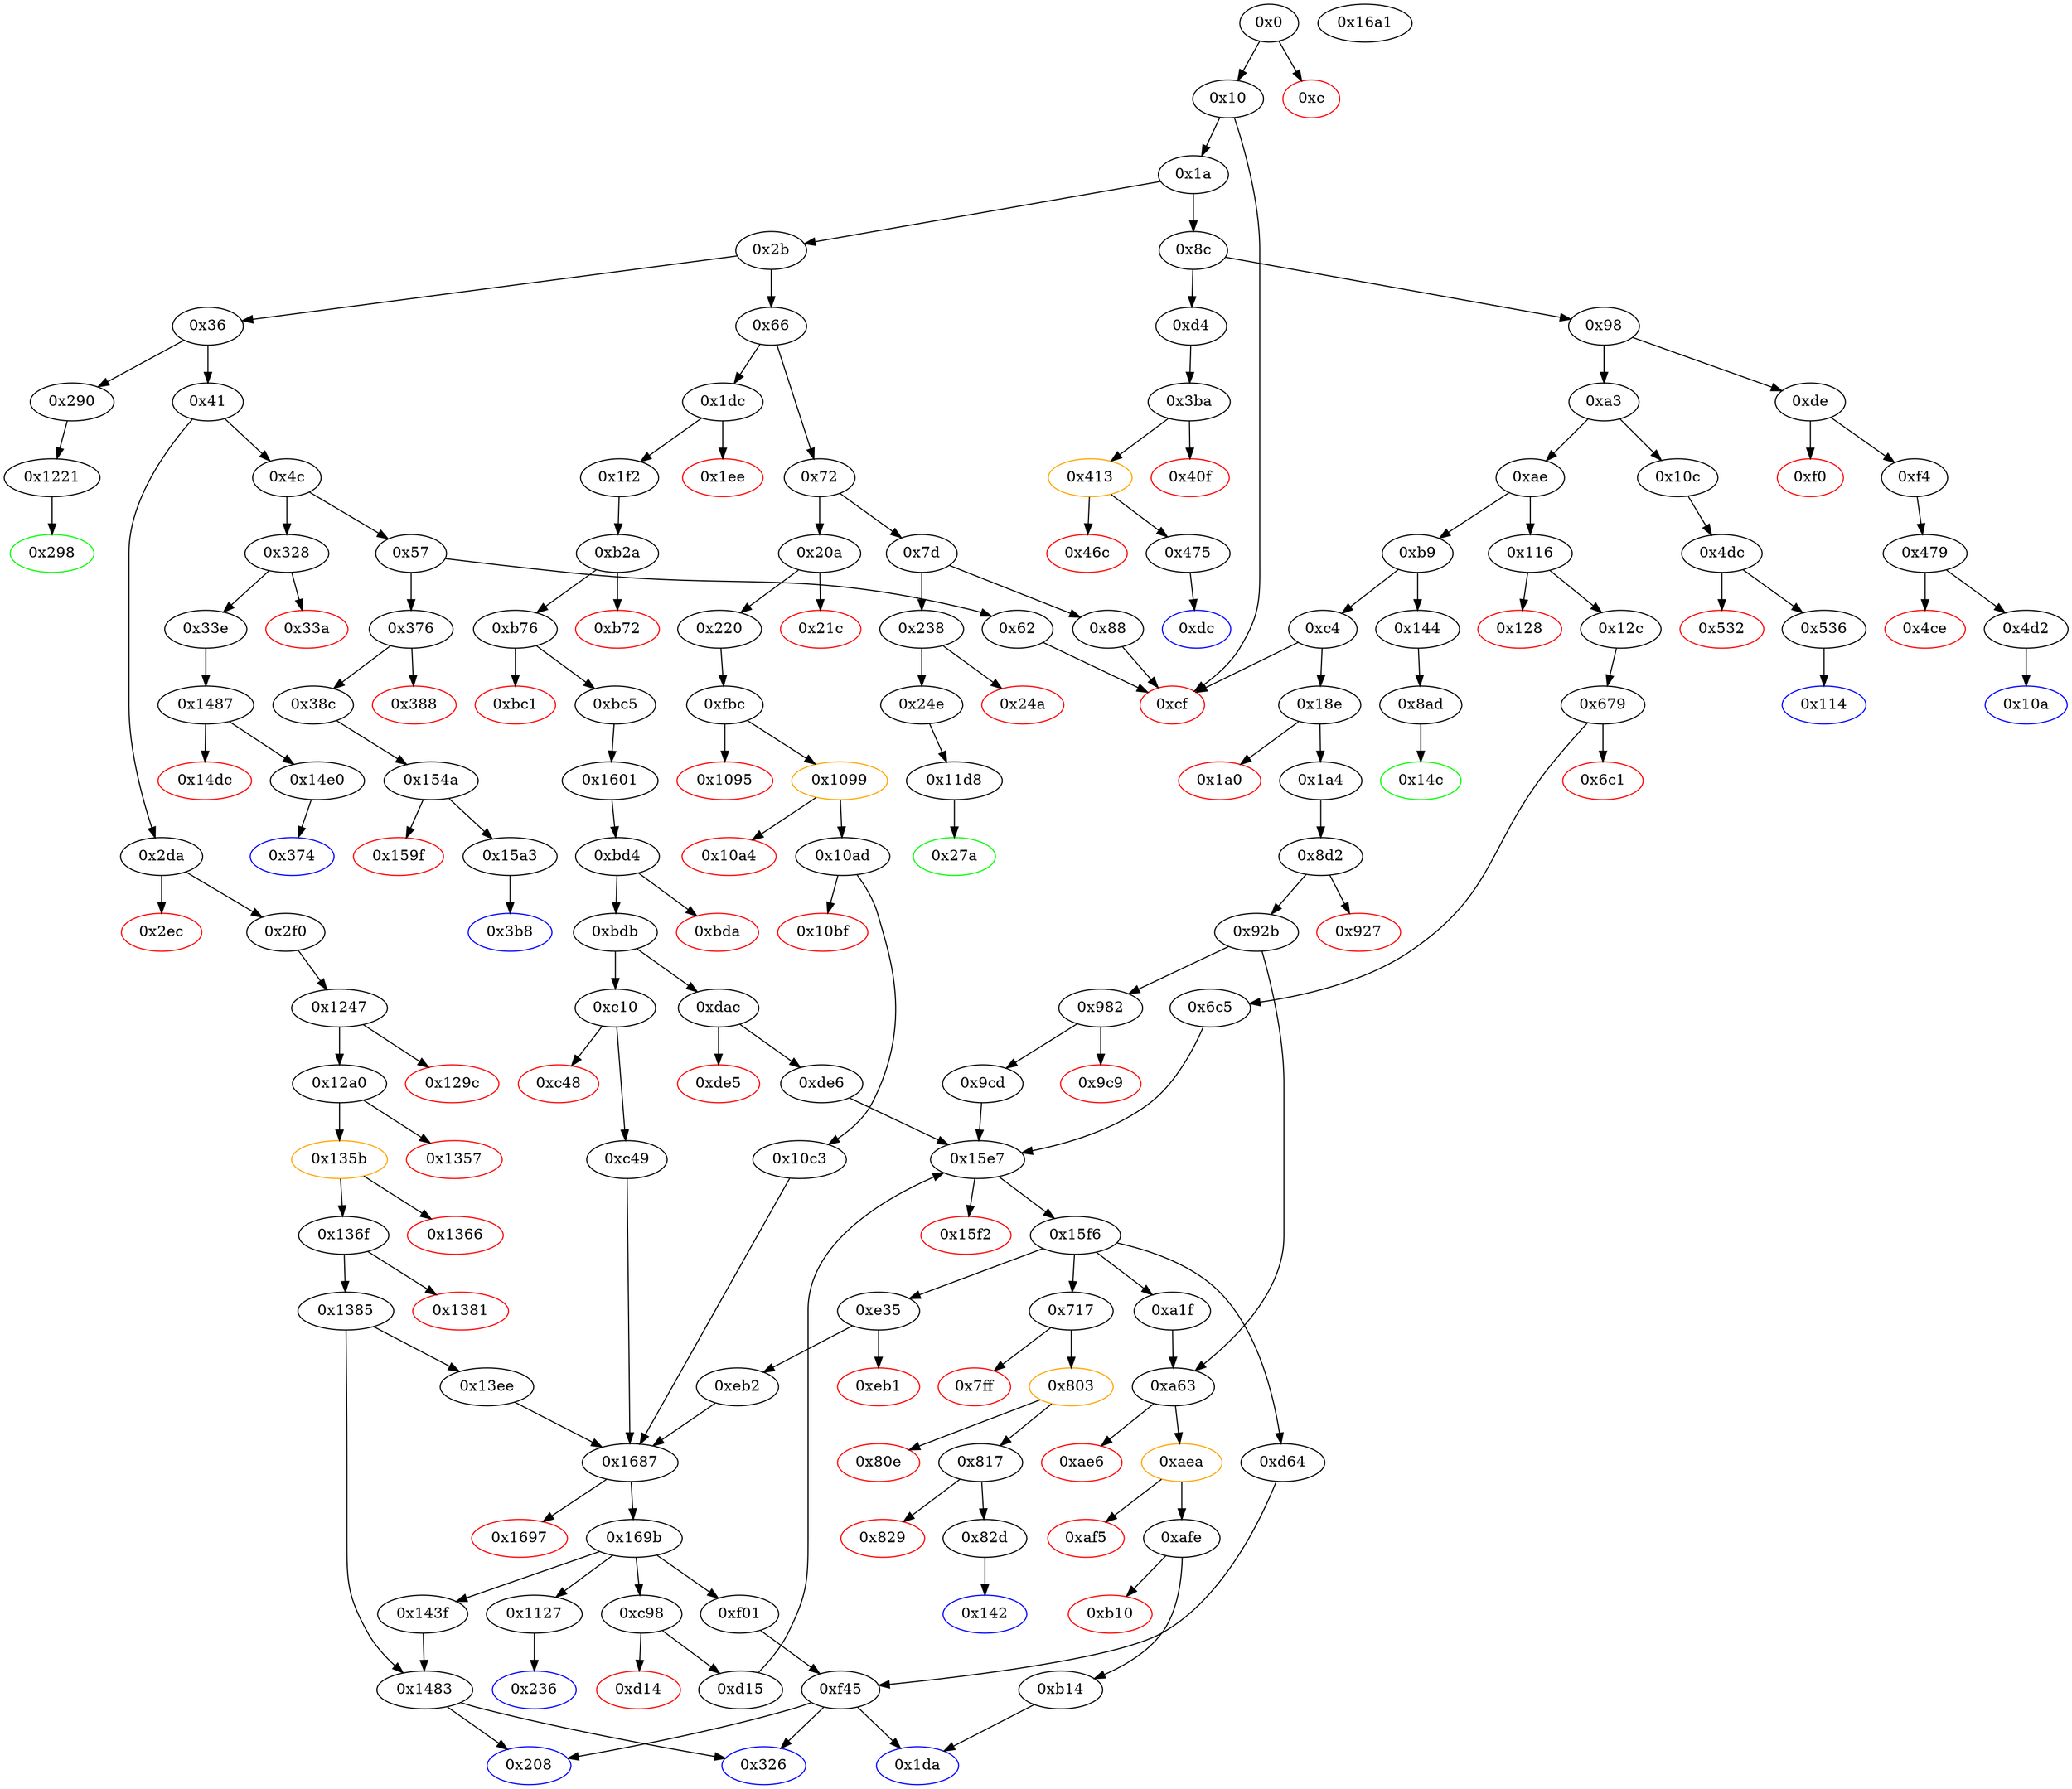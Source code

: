 strict digraph "" {
"0x328" [fillcolor=white, id="0x328", style=filled, tooltip="Block 0x328\n[0x328:0x339]\n---\nPredecessors: [0x4c]\nSuccessors: [0x33a, 0x33e]\n---\n0x328 JUMPDEST\n0x329 PUSH2 0x374\n0x32c PUSH1 0x4\n0x32e DUP1\n0x32f CALLDATASIZE\n0x330 SUB\n0x331 PUSH1 0x80\n0x333 DUP2\n0x334 LT\n0x335 ISZERO\n0x336 PUSH2 0x33e\n0x339 JUMPI\n---\n0x328: JUMPDEST \n0x329: V209 = 0x374\n0x32c: V210 = 0x4\n0x32f: V211 = CALLDATASIZE\n0x330: V212 = SUB V211 0x4\n0x331: V213 = 0x80\n0x334: V214 = LT V212 0x80\n0x335: V215 = ISZERO V214\n0x336: V216 = 0x33e\n0x339: JUMPI 0x33e V215\n---\nEntry stack: [V13]\nStack pops: 0\nStack additions: [0x374, 0x4, V212]\nExit stack: [V13, 0x374, 0x4, V212]\n\nDef sites:\nV13: {0x1a.0x1f}\n"];
"0x10" [fillcolor=white, id="0x10", style=filled, tooltip="Block 0x10\n[0x10:0x19]\n---\nPredecessors: [0x0]\nSuccessors: [0x1a, 0xcf]\n---\n0x10 JUMPDEST\n0x11 POP\n0x12 PUSH1 0x4\n0x14 CALLDATASIZE\n0x15 LT\n0x16 PUSH2 0xcf\n0x19 JUMPI\n---\n0x10: JUMPDEST \n0x12: V6 = 0x4\n0x14: V7 = CALLDATASIZE\n0x15: V8 = LT V7 0x4\n0x16: V9 = 0xcf\n0x19: JUMPI 0xcf V8\n---\nEntry stack: [V2]\nStack pops: 1\nStack additions: []\nExit stack: []\n\nDef sites:\nV2: {0x0.0x5}\n"];
"0x62" [fillcolor=white, id="0x62", style=filled, tooltip="Block 0x62\n[0x62:0x65]\n---\nPredecessors: [0x57]\nSuccessors: [0xcf]\n---\n0x62 PUSH2 0xcf\n0x65 JUMP\n---\n0x62: V32 = 0xcf\n0x65: JUMP 0xcf\n---\nEntry stack: [V13]\nStack pops: 0\nStack additions: []\nExit stack: [V13]\n\nDef sites:\nV13: {0x1a.0x1f}\n"];
"0x169b" [fillcolor=white, id="0x169b", style=filled, tooltip="Block 0x169b\n[0x169b:0x16a0]\n---\nPredecessors: [0x1687]\nSuccessors: [0xc98, 0xf01, 0x1127, 0x143f]\n---\n0x169b JUMPDEST\n0x169c SWAP3\n0x169d SWAP2\n0x169e POP\n0x169f POP\n0x16a0 JUMP\n---\n0x169b: JUMPDEST \n0x16a0: JUMP {0xc98, 0xf01, 0x1127, 0x143f}\n---\nEntry stack: [V13, S6, S5, S4, {0xc98, 0xf01, 0x1127, 0x143f}, S2, S1, V1337]\nStack pops: 4\nStack additions: [S0]\nExit stack: [V13, S6, S5, S4, V1337]\n\nDef sites:\nV13: {0x1a.0x1f}\nS6: {0x2da.0x2db, 0x1a.0x1f, 0x1dc.0x1dd, 0x18e.0x18f}\nS5: {0x2f0.0x30c, 0x1f2.0x1f8, 0x1a4.0x1c0, 0x20a.0x20b, 0x116.0x117}\nS4: {0x12c.0x132, 0xbdb.0xbdd, 0x220.0x226, 0x1a4.0x1ca, 0x2f0.0x316}\n{0xc98, 0xf01, 0x1127, 0x143f}: {0xc10.0xc10, 0x10c3.0x10d6, 0xe35.0xe79, 0x13ee.0x13ee}\nS2: {0xc49.0xc8a, 0x10c3.0x1119, 0xeb2.0xef3, 0x13ee.0x1431}\nS1: {0xc49.0xc4a, 0x220.0x226, 0xeb2.0xeb3, 0x2f0.0x316}\nV1337: {0x1687.0x168c}\n"];
"0x9c9" [color=red, fillcolor=white, id="0x9c9", style=filled, tooltip="Block 0x9c9\n[0x9c9:0x9cc]\n---\nPredecessors: [0x982]\nSuccessors: []\n---\n0x9c9 PUSH1 0x0\n0x9cb DUP1\n0x9cc REVERT\n---\n0x9c9: V558 = 0x0\n0x9cc: REVERT 0x0 0x0\n---\nEntry stack: [V13, 0x1da, V119, V122]\nStack pops: 0\nStack additions: []\nExit stack: [V13, 0x1da, V119, V122]\n\nDef sites:\nV13: {0x1a.0x1f}\n0x1da: {0x18e.0x18f}\nV119: {0x1a4.0x1c0}\nV122: {0x1a4.0x1ca}\n"];
"0x10bf" [color=red, fillcolor=white, id="0x10bf", style=filled, tooltip="Block 0x10bf\n[0x10bf:0x10c2]\n---\nPredecessors: [0x10ad]\nSuccessors: []\n---\n0x10bf PUSH1 0x0\n0x10c1 DUP1\n0x10c2 REVERT\n---\n0x10bf: V1016 = 0x0\n0x10c2: REVERT 0x0 0x0\n---\nEntry stack: [V13, 0x236, V150, V1010, V1011]\nStack pops: 0\nStack additions: []\nExit stack: [V13, 0x236, V150, V1010, V1011]\n\nDef sites:\nV13: {0x1a.0x1f}\n0x236: {0x20a.0x20b}\nV150: {0x220.0x226}\nV1010: {0x10ad.0x10b4}\nV1011: {0x10ad.0x10b5}\n"];
"0x236" [color=blue, fillcolor=white, id="0x236", style=filled, tooltip="Block 0x236\n[0x236:0x237]\n---\nPredecessors: [0x1127]\nSuccessors: []\n---\n0x236 JUMPDEST\n0x237 STOP\n---\n0x236: JUMPDEST \n0x237: STOP \n---\nEntry stack: [V13, S0]\nStack pops: 0\nStack additions: []\nExit stack: [V13, S0]\n\nDef sites:\nV13: {0x1a.0x1f}\nS0: {0x2da.0x2db, 0x1a.0x1f, 0x1dc.0x1dd}\n"];
"0x129c" [color=red, fillcolor=white, id="0x129c", style=filled, tooltip="Block 0x129c\n[0x129c:0x129f]\n---\nPredecessors: [0x1247]\nSuccessors: []\n---\n0x129c PUSH1 0x0\n0x129e DUP1\n0x129f REVERT\n---\n0x129c: V1103 = 0x0\n0x129f: REVERT 0x0 0x0\n---\nEntry stack: [V13, 0x326, V202, V205]\nStack pops: 0\nStack additions: []\nExit stack: [V13, 0x326, V202, V205]\n\nDef sites:\nV13: {0x1a.0x1f}\n0x326: {0x2da.0x2db}\nV202: {0x2f0.0x30c}\nV205: {0x2f0.0x316}\n"];
"0x290" [fillcolor=white, id="0x290", style=filled, tooltip="Block 0x290\n[0x290:0x297]\n---\nPredecessors: [0x36]\nSuccessors: [0x1221]\n---\n0x290 JUMPDEST\n0x291 PUSH2 0x298\n0x294 PUSH2 0x1221\n0x297 JUMP\n---\n0x290: JUMPDEST \n0x291: V177 = 0x298\n0x294: V178 = 0x1221\n0x297: JUMP 0x1221\n---\nEntry stack: [V13]\nStack pops: 0\nStack additions: [0x298]\nExit stack: [V13, 0x298]\n\nDef sites:\nV13: {0x1a.0x1f}\n"];
"0x13ee" [fillcolor=white, id="0x13ee", style=filled, tooltip="Block 0x13ee\n[0x13ee:0x143e]\n---\nPredecessors: [0x1385]\nSuccessors: [0x1687]\n---\n0x13ee PUSH2 0x143f\n0x13f1 DUP2\n0x13f2 PUSH1 0x4\n0x13f4 PUSH1 0x0\n0x13f6 ADDRESS\n0x13f7 PUSH20 0xffffffffffffffffffffffffffffffffffffffff\n0x140c AND\n0x140d PUSH20 0xffffffffffffffffffffffffffffffffffffffff\n0x1422 AND\n0x1423 DUP2\n0x1424 MSTORE\n0x1425 PUSH1 0x20\n0x1427 ADD\n0x1428 SWAP1\n0x1429 DUP2\n0x142a MSTORE\n0x142b PUSH1 0x20\n0x142d ADD\n0x142e PUSH1 0x0\n0x1430 SHA3\n0x1431 SLOAD\n0x1432 PUSH2 0x1687\n0x1435 SWAP1\n0x1436 SWAP2\n0x1437 SWAP1\n0x1438 PUSH4 0xffffffff\n0x143d AND\n0x143e JUMP\n---\n0x13ee: V1177 = 0x143f\n0x13f2: V1178 = 0x4\n0x13f4: V1179 = 0x0\n0x13f6: V1180 = ADDRESS\n0x13f7: V1181 = 0xffffffffffffffffffffffffffffffffffffffff\n0x140c: V1182 = AND 0xffffffffffffffffffffffffffffffffffffffff V1180\n0x140d: V1183 = 0xffffffffffffffffffffffffffffffffffffffff\n0x1422: V1184 = AND 0xffffffffffffffffffffffffffffffffffffffff V1182\n0x1424: M[0x0] = V1184\n0x1425: V1185 = 0x20\n0x1427: V1186 = ADD 0x20 0x0\n0x142a: M[0x20] = 0x4\n0x142b: V1187 = 0x20\n0x142d: V1188 = ADD 0x20 0x20\n0x142e: V1189 = 0x0\n0x1430: V1190 = SHA3 0x0 0x40\n0x1431: V1191 = S[V1190]\n0x1432: V1192 = 0x1687\n0x1438: V1193 = 0xffffffff\n0x143d: V1194 = AND 0xffffffff 0x1687\n0x143e: JUMP 0x1687\n---\nEntry stack: [V13, 0x326, V202, V205]\nStack pops: 1\nStack additions: [S0, 0x143f, V1191, S0]\nExit stack: [V13, 0x326, V202, V205, 0x143f, V1191, V205]\n\nDef sites:\nV13: {0x1a.0x1f}\n0x326: {0x2da.0x2db}\nV202: {0x2f0.0x30c}\nV205: {0x2f0.0x316}\n"];
"0x46c" [color=red, fillcolor=white, id="0x46c", style=filled, tooltip="Block 0x46c\n[0x46c:0x474]\n---\nPredecessors: [0x413]\nSuccessors: []\n---\n0x46c RETURNDATASIZE\n0x46d PUSH1 0x0\n0x46f DUP1\n0x470 RETURNDATACOPY\n0x471 RETURNDATASIZE\n0x472 PUSH1 0x0\n0x474 REVERT\n---\n0x46c: V286 = RETURNDATASIZE\n0x46d: V287 = 0x0\n0x470: RETURNDATACOPY 0x0 0x0 V286\n0x471: V288 = RETURNDATASIZE\n0x472: V289 = 0x0\n0x474: REVERT 0x0 V288\n---\nEntry stack: [V13, 0xdc, V266, V283]\nStack pops: 0\nStack additions: []\nExit stack: [V13, 0xdc, V266, V283]\n\nDef sites:\nV13: {0x1a.0x1f}\n0xdc: {0xd4.0xd5}\nV266: {0x413.0x416}\nV283: {0x413.0x465}\n"];
"0x9cd" [fillcolor=white, id="0x9cd", style=filled, tooltip="Block 0x9cd\n[0x9cd:0xa1e]\n---\nPredecessors: [0x982]\nSuccessors: [0x15e7]\n---\n0x9cd JUMPDEST\n0x9ce PUSH2 0xa1f\n0x9d1 DUP2\n0x9d2 PUSH1 0x4\n0x9d4 PUSH1 0x0\n0x9d6 ADDRESS\n0x9d7 PUSH20 0xffffffffffffffffffffffffffffffffffffffff\n0x9ec AND\n0x9ed PUSH20 0xffffffffffffffffffffffffffffffffffffffff\n0xa02 AND\n0xa03 DUP2\n0xa04 MSTORE\n0xa05 PUSH1 0x20\n0xa07 ADD\n0xa08 SWAP1\n0xa09 DUP2\n0xa0a MSTORE\n0xa0b PUSH1 0x20\n0xa0d ADD\n0xa0e PUSH1 0x0\n0xa10 SHA3\n0xa11 SLOAD\n0xa12 PUSH2 0x15e7\n0xa15 SWAP1\n0xa16 SWAP2\n0xa17 SWAP1\n0xa18 PUSH4 0xffffffff\n0xa1d AND\n0xa1e JUMP\n---\n0x9cd: JUMPDEST \n0x9ce: V559 = 0xa1f\n0x9d2: V560 = 0x4\n0x9d4: V561 = 0x0\n0x9d6: V562 = ADDRESS\n0x9d7: V563 = 0xffffffffffffffffffffffffffffffffffffffff\n0x9ec: V564 = AND 0xffffffffffffffffffffffffffffffffffffffff V562\n0x9ed: V565 = 0xffffffffffffffffffffffffffffffffffffffff\n0xa02: V566 = AND 0xffffffffffffffffffffffffffffffffffffffff V564\n0xa04: M[0x0] = V566\n0xa05: V567 = 0x20\n0xa07: V568 = ADD 0x20 0x0\n0xa0a: M[0x20] = 0x4\n0xa0b: V569 = 0x20\n0xa0d: V570 = ADD 0x20 0x20\n0xa0e: V571 = 0x0\n0xa10: V572 = SHA3 0x0 0x40\n0xa11: V573 = S[V572]\n0xa12: V574 = 0x15e7\n0xa18: V575 = 0xffffffff\n0xa1d: V576 = AND 0xffffffff 0x15e7\n0xa1e: JUMP 0x15e7\n---\nEntry stack: [V13, 0x1da, V119, V122]\nStack pops: 1\nStack additions: [S0, 0xa1f, V573, S0]\nExit stack: [V13, 0x1da, V119, V122, 0xa1f, V573, V122]\n\nDef sites:\nV13: {0x1a.0x1f}\n0x1da: {0x18e.0x18f}\nV119: {0x1a4.0x1c0}\nV122: {0x1a4.0x1ca}\n"];
"0x136f" [fillcolor=white, id="0x136f", style=filled, tooltip="Block 0x136f\n[0x136f:0x1380]\n---\nPredecessors: [0x135b]\nSuccessors: [0x1381, 0x1385]\n---\n0x136f JUMPDEST\n0x1370 POP\n0x1371 POP\n0x1372 POP\n0x1373 POP\n0x1374 PUSH1 0x40\n0x1376 MLOAD\n0x1377 RETURNDATASIZE\n0x1378 PUSH1 0x20\n0x137a DUP2\n0x137b LT\n0x137c ISZERO\n0x137d PUSH2 0x1385\n0x1380 JUMPI\n---\n0x136f: JUMPDEST \n0x1374: V1150 = 0x40\n0x1376: V1151 = M[0x40]\n0x1377: V1152 = RETURNDATASIZE\n0x1378: V1153 = 0x20\n0x137b: V1154 = LT V1152 0x20\n0x137c: V1155 = ISZERO V1154\n0x137d: V1156 = 0x1385\n0x1380: JUMPI 0x1385 V1155\n---\nEntry stack: [V13, 0x326, V202, V205, V1105, 0x23b872dd, V1130, V1143]\nStack pops: 4\nStack additions: [V1151, V1152]\nExit stack: [V13, 0x326, V202, V205, V1151, V1152]\n\nDef sites:\nV13: {0x1a.0x1f}\n0x326: {0x2da.0x2db}\nV202: {0x2f0.0x30c}\nV205: {0x2f0.0x316}\nV1105: {0x12a0.0x12b7}\n0x23b872dd: {0x12a0.0x12b8}\nV1130: {0x12a0.0x133c}\nV1143: {0x135b.0x135f}\n"];
"0x116" [fillcolor=white, id="0x116", style=filled, tooltip="Block 0x116\n[0x116:0x127]\n---\nPredecessors: [0xae]\nSuccessors: [0x128, 0x12c]\n---\n0x116 JUMPDEST\n0x117 PUSH2 0x142\n0x11a PUSH1 0x4\n0x11c DUP1\n0x11d CALLDATASIZE\n0x11e SUB\n0x11f PUSH1 0x20\n0x121 DUP2\n0x122 LT\n0x123 ISZERO\n0x124 PUSH2 0x12c\n0x127 JUMPI\n---\n0x116: JUMPDEST \n0x117: V80 = 0x142\n0x11a: V81 = 0x4\n0x11d: V82 = CALLDATASIZE\n0x11e: V83 = SUB V82 0x4\n0x11f: V84 = 0x20\n0x122: V85 = LT V83 0x20\n0x123: V86 = ISZERO V85\n0x124: V87 = 0x12c\n0x127: JUMPI 0x12c V86\n---\nEntry stack: [V13]\nStack pops: 0\nStack additions: [0x142, 0x4, V83]\nExit stack: [V13, 0x142, 0x4, V83]\n\nDef sites:\nV13: {0x1a.0x1f}\n"];
"0x475" [fillcolor=white, id="0x475", style=filled, tooltip="Block 0x475\n[0x475:0x478]\n---\nPredecessors: [0x413]\nSuccessors: [0xdc]\n---\n0x475 JUMPDEST\n0x476 POP\n0x477 POP\n0x478 JUMP\n---\n0x475: JUMPDEST \n0x478: JUMP 0xdc\n---\nEntry stack: [V13, 0xdc, V266, V283]\nStack pops: 3\nStack additions: []\nExit stack: [V13]\n\nDef sites:\nV13: {0x1a.0x1f}\n0xdc: {0xd4.0xd5}\nV266: {0x413.0x416}\nV283: {0x413.0x465}\n"];
"0x803" [color=orange, fillcolor=white, id="0x803", style=filled, tooltip="Block 0x803\n[0x803:0x80d]\n---\nPredecessors: [0x717]\nSuccessors: [0x80e, 0x817]\n---\n0x803 JUMPDEST\n0x804 POP\n0x805 GAS\n0x806 CALL\n0x807 ISZERO\n0x808 DUP1\n0x809 ISZERO\n0x80a PUSH2 0x817\n0x80d JUMPI\n---\n0x803: JUMPDEST \n0x805: V468 = GAS\n0x806: V469 = CALL V468 V439 0x0 V460 V461 V460 0x20\n0x807: V470 = ISZERO V469\n0x809: V471 = ISZERO V470\n0x80a: V472 = 0x817\n0x80d: JUMPI 0x817 V471\n---\nEntry stack: [V13, S12, S11, S10, V439, 0xa9059cbb, V457, 0x20, V460, V461, V460, 0x0, V439, V464]\nStack pops: 7\nStack additions: [V470]\nExit stack: [V13, S12, S11, S10, V439, 0xa9059cbb, V457, V470]\n\nDef sites:\nV13: {0x1a.0x1f}\nS12: {0x1a.0x1f, 0x1dc.0x1dd, 0x18e.0x18f}\nS11: {0x1f2.0x1f8, 0x1a4.0x1c0, 0x116.0x117}\nS10: {0x1a4.0x1ca, 0xbdb.0xbdd, 0x12c.0x132}\nV439: {0x717.0x793}\n0xa9059cbb: {0x717.0x794}\nV457: {0x717.0x7e5}\n0x20: {0x717.0x7ea}\nV460: {0x717.0x7ee}\nV461: {0x717.0x7f1}\nV460: {0x717.0x7ee}\n0x0: {0x717.0x7f3}\nV439: {0x717.0x793}\nV464: {0x717.0x7f8}\n"];
"0x14c" [color=green, fillcolor=white, id="0x14c", style=filled, tooltip="Block 0x14c\n[0x14c:0x18d]\n---\nPredecessors: [0x8ad]\nSuccessors: []\n---\n0x14c JUMPDEST\n0x14d PUSH1 0x40\n0x14f MLOAD\n0x150 DUP1\n0x151 DUP3\n0x152 PUSH20 0xffffffffffffffffffffffffffffffffffffffff\n0x167 AND\n0x168 PUSH20 0xffffffffffffffffffffffffffffffffffffffff\n0x17d AND\n0x17e DUP2\n0x17f MSTORE\n0x180 PUSH1 0x20\n0x182 ADD\n0x183 SWAP2\n0x184 POP\n0x185 POP\n0x186 PUSH1 0x40\n0x188 MLOAD\n0x189 DUP1\n0x18a SWAP2\n0x18b SUB\n0x18c SWAP1\n0x18d RETURN\n---\n0x14c: JUMPDEST \n0x14d: V96 = 0x40\n0x14f: V97 = M[0x40]\n0x152: V98 = 0xffffffffffffffffffffffffffffffffffffffff\n0x167: V99 = AND 0xffffffffffffffffffffffffffffffffffffffff V510\n0x168: V100 = 0xffffffffffffffffffffffffffffffffffffffff\n0x17d: V101 = AND 0xffffffffffffffffffffffffffffffffffffffff V99\n0x17f: M[V97] = V101\n0x180: V102 = 0x20\n0x182: V103 = ADD 0x20 V97\n0x186: V104 = 0x40\n0x188: V105 = M[0x40]\n0x18b: V106 = SUB V103 V105\n0x18d: RETURN V105 V106\n---\nEntry stack: [V13, 0x14c, V510]\nStack pops: 1\nStack additions: []\nExit stack: [V13, 0x14c]\n\nDef sites:\nV13: {0x1a.0x1f}\n0x14c: {0x144.0x145}\nV510: {0x8ad.0x8cf}\n"];
"0x1385" [fillcolor=white, id="0x1385", style=filled, tooltip="Block 0x1385\n[0x1385:0x13ed]\n---\nPredecessors: [0x136f]\nSuccessors: [0x13ee, 0x1483]\n---\n0x1385 JUMPDEST\n0x1386 DUP2\n0x1387 ADD\n0x1388 SWAP1\n0x1389 DUP1\n0x138a DUP1\n0x138b MLOAD\n0x138c SWAP1\n0x138d PUSH1 0x20\n0x138f ADD\n0x1390 SWAP1\n0x1391 SWAP3\n0x1392 SWAP2\n0x1393 SWAP1\n0x1394 POP\n0x1395 POP\n0x1396 POP\n0x1397 POP\n0x1398 PUSH1 0x6\n0x139a PUSH1 0x0\n0x139c SWAP1\n0x139d SLOAD\n0x139e SWAP1\n0x139f PUSH2 0x100\n0x13a2 EXP\n0x13a3 SWAP1\n0x13a4 DIV\n0x13a5 PUSH20 0xffffffffffffffffffffffffffffffffffffffff\n0x13ba AND\n0x13bb PUSH20 0xffffffffffffffffffffffffffffffffffffffff\n0x13d0 AND\n0x13d1 DUP3\n0x13d2 PUSH20 0xffffffffffffffffffffffffffffffffffffffff\n0x13e7 AND\n0x13e8 EQ\n0x13e9 ISZERO\n0x13ea PUSH2 0x1483\n0x13ed JUMPI\n---\n0x1385: JUMPDEST \n0x1387: V1158 = ADD V1151 V1152\n0x138b: V1159 = M[V1151]\n0x138d: V1160 = 0x20\n0x138f: V1161 = ADD 0x20 V1151\n0x1398: V1162 = 0x6\n0x139a: V1163 = 0x0\n0x139d: V1164 = S[0x6]\n0x139f: V1165 = 0x100\n0x13a2: V1166 = EXP 0x100 0x0\n0x13a4: V1167 = DIV V1164 0x1\n0x13a5: V1168 = 0xffffffffffffffffffffffffffffffffffffffff\n0x13ba: V1169 = AND 0xffffffffffffffffffffffffffffffffffffffff V1167\n0x13bb: V1170 = 0xffffffffffffffffffffffffffffffffffffffff\n0x13d0: V1171 = AND 0xffffffffffffffffffffffffffffffffffffffff V1169\n0x13d2: V1172 = 0xffffffffffffffffffffffffffffffffffffffff\n0x13e7: V1173 = AND 0xffffffffffffffffffffffffffffffffffffffff V202\n0x13e8: V1174 = EQ V1173 V1171\n0x13e9: V1175 = ISZERO V1174\n0x13ea: V1176 = 0x1483\n0x13ed: JUMPI 0x1483 V1175\n---\nEntry stack: [V13, 0x326, V202, V205, V1151, V1152]\nStack pops: 4\nStack additions: [S3, S2]\nExit stack: [V13, 0x326, V202, V205]\n\nDef sites:\nV13: {0x1a.0x1f}\n0x326: {0x2da.0x2db}\nV202: {0x2f0.0x30c}\nV205: {0x2f0.0x316}\nV1151: {0x136f.0x1376}\nV1152: {0x136f.0x1377}\n"];
"0x18e" [fillcolor=white, id="0x18e", style=filled, tooltip="Block 0x18e\n[0x18e:0x19f]\n---\nPredecessors: [0xc4]\nSuccessors: [0x1a0, 0x1a4]\n---\n0x18e JUMPDEST\n0x18f PUSH2 0x1da\n0x192 PUSH1 0x4\n0x194 DUP1\n0x195 CALLDATASIZE\n0x196 SUB\n0x197 PUSH1 0x40\n0x199 DUP2\n0x19a LT\n0x19b ISZERO\n0x19c PUSH2 0x1a4\n0x19f JUMPI\n---\n0x18e: JUMPDEST \n0x18f: V107 = 0x1da\n0x192: V108 = 0x4\n0x195: V109 = CALLDATASIZE\n0x196: V110 = SUB V109 0x4\n0x197: V111 = 0x40\n0x19a: V112 = LT V110 0x40\n0x19b: V113 = ISZERO V112\n0x19c: V114 = 0x1a4\n0x19f: JUMPI 0x1a4 V113\n---\nEntry stack: [V13]\nStack pops: 0\nStack additions: [0x1da, 0x4, V110]\nExit stack: [V13, 0x1da, 0x4, V110]\n\nDef sites:\nV13: {0x1a.0x1f}\n"];
"0x8ad" [fillcolor=white, id="0x8ad", style=filled, tooltip="Block 0x8ad\n[0x8ad:0x8d1]\n---\nPredecessors: [0x144]\nSuccessors: [0x14c]\n---\n0x8ad JUMPDEST\n0x8ae PUSH1 0x0\n0x8b0 DUP1\n0x8b1 SWAP1\n0x8b2 SLOAD\n0x8b3 SWAP1\n0x8b4 PUSH2 0x100\n0x8b7 EXP\n0x8b8 SWAP1\n0x8b9 DIV\n0x8ba PUSH20 0xffffffffffffffffffffffffffffffffffffffff\n0x8cf AND\n0x8d0 DUP2\n0x8d1 JUMP\n---\n0x8ad: JUMPDEST \n0x8ae: V504 = 0x0\n0x8b2: V505 = S[0x0]\n0x8b4: V506 = 0x100\n0x8b7: V507 = EXP 0x100 0x0\n0x8b9: V508 = DIV V505 0x1\n0x8ba: V509 = 0xffffffffffffffffffffffffffffffffffffffff\n0x8cf: V510 = AND 0xffffffffffffffffffffffffffffffffffffffff V508\n0x8d1: JUMP 0x14c\n---\nEntry stack: [V13, 0x14c]\nStack pops: 1\nStack additions: [S0, V510]\nExit stack: [V13, 0x14c, V510]\n\nDef sites:\nV13: {0x1a.0x1f}\n0x14c: {0x144.0x145}\n"];
"0xd15" [fillcolor=white, id="0xd15", style=filled, tooltip="Block 0xd15\n[0xd15:0xd63]\n---\nPredecessors: [0xc98]\nSuccessors: [0x15e7]\n---\n0xd15 JUMPDEST\n0xd16 DIV\n0xd17 PUSH1 0x4\n0xd19 PUSH1 0x0\n0xd1b ADDRESS\n0xd1c PUSH20 0xffffffffffffffffffffffffffffffffffffffff\n0xd31 AND\n0xd32 PUSH20 0xffffffffffffffffffffffffffffffffffffffff\n0xd47 AND\n0xd48 DUP2\n0xd49 MSTORE\n0xd4a PUSH1 0x20\n0xd4c ADD\n0xd4d SWAP1\n0xd4e DUP2\n0xd4f MSTORE\n0xd50 PUSH1 0x20\n0xd52 ADD\n0xd53 PUSH1 0x0\n0xd55 SHA3\n0xd56 SLOAD\n0xd57 PUSH2 0x15e7\n0xd5a SWAP1\n0xd5b SWAP2\n0xd5c SWAP1\n0xd5d PUSH4 0xffffffff\n0xd62 AND\n0xd63 JUMP\n---\n0xd15: JUMPDEST \n0xd16: V794 = DIV V792 V780\n0xd17: V795 = 0x4\n0xd19: V796 = 0x0\n0xd1b: V797 = ADDRESS\n0xd1c: V798 = 0xffffffffffffffffffffffffffffffffffffffff\n0xd31: V799 = AND 0xffffffffffffffffffffffffffffffffffffffff V797\n0xd32: V800 = 0xffffffffffffffffffffffffffffffffffffffff\n0xd47: V801 = AND 0xffffffffffffffffffffffffffffffffffffffff V799\n0xd49: M[0x0] = V801\n0xd4a: V802 = 0x20\n0xd4c: V803 = ADD 0x20 0x0\n0xd4f: M[0x20] = 0x4\n0xd50: V804 = 0x20\n0xd52: V805 = ADD 0x20 0x20\n0xd53: V806 = 0x0\n0xd55: V807 = SHA3 0x0 0x40\n0xd56: V808 = S[V807]\n0xd57: V809 = 0x15e7\n0xd5d: V810 = 0xffffffff\n0xd62: V811 = AND 0xffffffff 0x15e7\n0xd63: JUMP 0x15e7\n---\nEntry stack: [V13, S5, S4, S3, 0xd64, V780, V792]\nStack pops: 2\nStack additions: [V808, V794]\nExit stack: [V13, S5, S4, S3, 0xd64, V808, V794]\n\nDef sites:\nV13: {0x1a.0x1f}\nS5: {0x2da.0x2db, 0x1a.0x1f, 0x1dc.0x1dd}\nS4: {0x2f0.0x30c, 0x1f2.0x1f8, 0x20a.0x20b}\nS3: {0x220.0x226, 0xbdb.0xbdd, 0x2f0.0x316}\n0xd64: {0xc98.0xcdc}\nV780: {0xc98.0xcf5}\nV792: {0xc98.0xd0e}\n"];
"0xdac" [fillcolor=white, id="0xdac", style=filled, tooltip="Block 0xdac\n[0xdac:0xde4]\n---\nPredecessors: [0xbdb]\nSuccessors: [0xde5, 0xde6]\n---\n0xdac JUMPDEST\n0xdad PUSH2 0xe35\n0xdb0 PUSH1 0x3\n0xdb2 PUSH1 0x0\n0xdb4 DUP4\n0xdb5 DUP2\n0xdb6 MSTORE\n0xdb7 PUSH1 0x20\n0xdb9 ADD\n0xdba SWAP1\n0xdbb DUP2\n0xdbc MSTORE\n0xdbd PUSH1 0x20\n0xdbf ADD\n0xdc0 PUSH1 0x0\n0xdc2 SHA3\n0xdc3 PUSH1 0x2\n0xdc5 ADD\n0xdc6 SLOAD\n0xdc7 PUSH1 0x3\n0xdc9 PUSH1 0x0\n0xdcb DUP5\n0xdcc DUP2\n0xdcd MSTORE\n0xdce PUSH1 0x20\n0xdd0 ADD\n0xdd1 SWAP1\n0xdd2 DUP2\n0xdd3 MSTORE\n0xdd4 PUSH1 0x20\n0xdd6 ADD\n0xdd7 PUSH1 0x0\n0xdd9 SHA3\n0xdda PUSH1 0x1\n0xddc ADD\n0xddd SLOAD\n0xdde DUP5\n0xddf MUL\n0xde0 DUP2\n0xde1 PUSH2 0xde6\n0xde4 JUMPI\n---\n0xdac: JUMPDEST \n0xdad: V826 = 0xe35\n0xdb0: V827 = 0x3\n0xdb2: V828 = 0x0\n0xdb6: M[0x0] = V687\n0xdb7: V829 = 0x20\n0xdb9: V830 = ADD 0x20 0x0\n0xdbc: M[0x20] = 0x3\n0xdbd: V831 = 0x20\n0xdbf: V832 = ADD 0x20 0x20\n0xdc0: V833 = 0x0\n0xdc2: V834 = SHA3 0x0 0x40\n0xdc3: V835 = 0x2\n0xdc5: V836 = ADD 0x2 V834\n0xdc6: V837 = S[V836]\n0xdc7: V838 = 0x3\n0xdc9: V839 = 0x0\n0xdcd: M[0x0] = V687\n0xdce: V840 = 0x20\n0xdd0: V841 = ADD 0x20 0x0\n0xdd3: M[0x20] = 0x3\n0xdd4: V842 = 0x20\n0xdd6: V843 = ADD 0x20 0x20\n0xdd7: V844 = 0x0\n0xdd9: V845 = SHA3 0x0 0x40\n0xdda: V846 = 0x1\n0xddc: V847 = ADD 0x1 V845\n0xddd: V848 = S[V847]\n0xddf: V849 = MUL V136 V848\n0xde1: V850 = 0xde6\n0xde4: JUMPI 0xde6 V837\n---\nEntry stack: [V13, 0x208, V136, V687]\nStack pops: 2\nStack additions: [S1, S0, 0xe35, V837, V849]\nExit stack: [V13, 0x208, V136, V687, 0xe35, V837, V849]\n\nDef sites:\nV13: {0x1a.0x1f}\n0x208: {0x1dc.0x1dd}\nV136: {0x1f2.0x1f8}\nV687: {0xbdb.0xbdd}\n"];
"0xbd4" [fillcolor=white, id="0xbd4", style=filled, tooltip="Block 0xbd4\n[0xbd4:0xbd9]\n---\nPredecessors: [0x1601]\nSuccessors: [0xbda, 0xbdb]\n---\n0xbd4 JUMPDEST\n0xbd5 DUP2\n0xbd6 PUSH2 0xbdb\n0xbd9 JUMPI\n---\n0xbd4: JUMPDEST \n0xbd6: V685 = 0xbdb\n0xbd9: JUMPI 0xbdb V682\n---\nEntry stack: [V13, 0x208, V136, 0x0, 0x1, V682, V1334]\nStack pops: 2\nStack additions: [S1, S0]\nExit stack: [V13, 0x208, V136, 0x0, 0x1, V682, V1334]\n\nDef sites:\nV13: {0x1a.0x1f}\n0x208: {0x1dc.0x1dd}\nV136: {0x1f2.0x1f8}\n0x0: {0xbc5.0xbc6}\n0x1: {0xbc5.0xbc8}\nV682: {0xbc5.0xbcc}\nV1334: {0x1601.0x1677}\n"];
"0x10c" [fillcolor=white, id="0x10c", style=filled, tooltip="Block 0x10c\n[0x10c:0x113]\n---\nPredecessors: [0xa3]\nSuccessors: [0x4dc]\n---\n0x10c JUMPDEST\n0x10d PUSH2 0x114\n0x110 PUSH2 0x4dc\n0x113 JUMP\n---\n0x10c: JUMPDEST \n0x10d: V78 = 0x114\n0x110: V79 = 0x4dc\n0x113: JUMP 0x4dc\n---\nEntry stack: [V13]\nStack pops: 0\nStack additions: [0x114]\nExit stack: [V13, 0x114]\n\nDef sites:\nV13: {0x1a.0x1f}\n"];
"0x3ba" [fillcolor=white, id="0x3ba", style=filled, tooltip="Block 0x3ba\n[0x3ba:0x40e]\n---\nPredecessors: [0xd4]\nSuccessors: [0x40f, 0x413]\n---\n0x3ba JUMPDEST\n0x3bb PUSH1 0x0\n0x3bd DUP1\n0x3be SWAP1\n0x3bf SLOAD\n0x3c0 SWAP1\n0x3c1 PUSH2 0x100\n0x3c4 EXP\n0x3c5 SWAP1\n0x3c6 DIV\n0x3c7 PUSH20 0xffffffffffffffffffffffffffffffffffffffff\n0x3dc AND\n0x3dd PUSH20 0xffffffffffffffffffffffffffffffffffffffff\n0x3f2 AND\n0x3f3 CALLER\n0x3f4 PUSH20 0xffffffffffffffffffffffffffffffffffffffff\n0x409 AND\n0x40a EQ\n0x40b PUSH2 0x413\n0x40e JUMPI\n---\n0x3ba: JUMPDEST \n0x3bb: V250 = 0x0\n0x3bf: V251 = S[0x0]\n0x3c1: V252 = 0x100\n0x3c4: V253 = EXP 0x100 0x0\n0x3c6: V254 = DIV V251 0x1\n0x3c7: V255 = 0xffffffffffffffffffffffffffffffffffffffff\n0x3dc: V256 = AND 0xffffffffffffffffffffffffffffffffffffffff V254\n0x3dd: V257 = 0xffffffffffffffffffffffffffffffffffffffff\n0x3f2: V258 = AND 0xffffffffffffffffffffffffffffffffffffffff V256\n0x3f3: V259 = CALLER\n0x3f4: V260 = 0xffffffffffffffffffffffffffffffffffffffff\n0x409: V261 = AND 0xffffffffffffffffffffffffffffffffffffffff V259\n0x40a: V262 = EQ V261 V258\n0x40b: V263 = 0x413\n0x40e: JUMPI 0x413 V262\n---\nEntry stack: [V13, 0xdc]\nStack pops: 0\nStack additions: []\nExit stack: [V13, 0xdc]\n\nDef sites:\nV13: {0x1a.0x1f}\n0xdc: {0xd4.0xd5}\n"];
"0x1095" [color=red, fillcolor=white, id="0x1095", style=filled, tooltip="Block 0x1095\n[0x1095:0x1098]\n---\nPredecessors: [0xfbc]\nSuccessors: []\n---\n0x1095 PUSH1 0x0\n0x1097 DUP1\n0x1098 REVERT\n---\n0x1095: V999 = 0x0\n0x1098: REVERT 0x0 0x0\n---\nEntry stack: [V13, 0x236, V150, V964, 0x23b872dd, V989, 0x20, V992, V993, V992, 0x0, V964, V996]\nStack pops: 0\nStack additions: []\nExit stack: [V13, 0x236, V150, V964, 0x23b872dd, V989, 0x20, V992, V993, V992, 0x0, V964, V996]\n\nDef sites:\nV13: {0x1a.0x1f}\n0x236: {0x20a.0x20b}\nV150: {0x220.0x226}\nV964: {0xfbc.0xff5}\n0x23b872dd: {0xfbc.0xff6}\nV989: {0xfbc.0x107a}\n0x20: {0xfbc.0x1080}\nV992: {0xfbc.0x1084}\nV993: {0xfbc.0x1087}\nV992: {0xfbc.0x1084}\n0x0: {0xfbc.0x1089}\nV964: {0xfbc.0xff5}\nV996: {0xfbc.0x108e}\n"];
"0x1a0" [color=red, fillcolor=white, id="0x1a0", style=filled, tooltip="Block 0x1a0\n[0x1a0:0x1a3]\n---\nPredecessors: [0x18e]\nSuccessors: []\n---\n0x1a0 PUSH1 0x0\n0x1a2 DUP1\n0x1a3 REVERT\n---\n0x1a0: V115 = 0x0\n0x1a3: REVERT 0x0 0x0\n---\nEntry stack: [V13, 0x1da, 0x4, V110]\nStack pops: 0\nStack additions: []\nExit stack: [V13, 0x1da, 0x4, V110]\n\nDef sites:\nV13: {0x1a.0x1f}\n0x1da: {0x18e.0x18f}\n0x4: {0x18e.0x192}\nV110: {0x18e.0x196}\n"];
"0x717" [fillcolor=white, id="0x717", style=filled, tooltip="Block 0x717\n[0x717:0x7fe]\n---\nPredecessors: [0x15f6]\nSuccessors: [0x7ff, 0x803]\n---\n0x717 JUMPDEST\n0x718 PUSH1 0x4\n0x71a PUSH1 0x0\n0x71c CALLER\n0x71d PUSH20 0xffffffffffffffffffffffffffffffffffffffff\n0x732 AND\n0x733 PUSH20 0xffffffffffffffffffffffffffffffffffffffff\n0x748 AND\n0x749 DUP2\n0x74a MSTORE\n0x74b PUSH1 0x20\n0x74d ADD\n0x74e SWAP1\n0x74f DUP2\n0x750 MSTORE\n0x751 PUSH1 0x20\n0x753 ADD\n0x754 PUSH1 0x0\n0x756 SHA3\n0x757 DUP2\n0x758 SWAP1\n0x759 SSTORE\n0x75a POP\n0x75b PUSH1 0x6\n0x75d PUSH1 0x0\n0x75f SWAP1\n0x760 SLOAD\n0x761 SWAP1\n0x762 PUSH2 0x100\n0x765 EXP\n0x766 SWAP1\n0x767 DIV\n0x768 PUSH20 0xffffffffffffffffffffffffffffffffffffffff\n0x77d AND\n0x77e PUSH20 0xffffffffffffffffffffffffffffffffffffffff\n0x793 AND\n0x794 PUSH4 0xa9059cbb\n0x799 CALLER\n0x79a DUP4\n0x79b PUSH1 0x40\n0x79d MLOAD\n0x79e DUP4\n0x79f PUSH4 0xffffffff\n0x7a4 AND\n0x7a5 PUSH1 0xe0\n0x7a7 SHL\n0x7a8 DUP2\n0x7a9 MSTORE\n0x7aa PUSH1 0x4\n0x7ac ADD\n0x7ad DUP1\n0x7ae DUP4\n0x7af PUSH20 0xffffffffffffffffffffffffffffffffffffffff\n0x7c4 AND\n0x7c5 PUSH20 0xffffffffffffffffffffffffffffffffffffffff\n0x7da AND\n0x7db DUP2\n0x7dc MSTORE\n0x7dd PUSH1 0x20\n0x7df ADD\n0x7e0 DUP3\n0x7e1 DUP2\n0x7e2 MSTORE\n0x7e3 PUSH1 0x20\n0x7e5 ADD\n0x7e6 SWAP3\n0x7e7 POP\n0x7e8 POP\n0x7e9 POP\n0x7ea PUSH1 0x20\n0x7ec PUSH1 0x40\n0x7ee MLOAD\n0x7ef DUP1\n0x7f0 DUP4\n0x7f1 SUB\n0x7f2 DUP2\n0x7f3 PUSH1 0x0\n0x7f5 DUP8\n0x7f6 DUP1\n0x7f7 EXTCODESIZE\n0x7f8 ISZERO\n0x7f9 DUP1\n0x7fa ISZERO\n0x7fb PUSH2 0x803\n0x7fe JUMPI\n---\n0x717: JUMPDEST \n0x718: V417 = 0x4\n0x71a: V418 = 0x0\n0x71c: V419 = CALLER\n0x71d: V420 = 0xffffffffffffffffffffffffffffffffffffffff\n0x732: V421 = AND 0xffffffffffffffffffffffffffffffffffffffff V419\n0x733: V422 = 0xffffffffffffffffffffffffffffffffffffffff\n0x748: V423 = AND 0xffffffffffffffffffffffffffffffffffffffff V421\n0x74a: M[0x0] = V423\n0x74b: V424 = 0x20\n0x74d: V425 = ADD 0x20 0x0\n0x750: M[0x20] = 0x4\n0x751: V426 = 0x20\n0x753: V427 = ADD 0x20 0x20\n0x754: V428 = 0x0\n0x756: V429 = SHA3 0x0 0x40\n0x759: S[V429] = V1298\n0x75b: V430 = 0x6\n0x75d: V431 = 0x0\n0x760: V432 = S[0x6]\n0x762: V433 = 0x100\n0x765: V434 = EXP 0x100 0x0\n0x767: V435 = DIV V432 0x1\n0x768: V436 = 0xffffffffffffffffffffffffffffffffffffffff\n0x77d: V437 = AND 0xffffffffffffffffffffffffffffffffffffffff V435\n0x77e: V438 = 0xffffffffffffffffffffffffffffffffffffffff\n0x793: V439 = AND 0xffffffffffffffffffffffffffffffffffffffff V437\n0x794: V440 = 0xa9059cbb\n0x799: V441 = CALLER\n0x79b: V442 = 0x40\n0x79d: V443 = M[0x40]\n0x79f: V444 = 0xffffffff\n0x7a4: V445 = AND 0xffffffff 0xa9059cbb\n0x7a5: V446 = 0xe0\n0x7a7: V447 = SHL 0xe0 0xa9059cbb\n0x7a9: M[V443] = 0xa9059cbb00000000000000000000000000000000000000000000000000000000\n0x7aa: V448 = 0x4\n0x7ac: V449 = ADD 0x4 V443\n0x7af: V450 = 0xffffffffffffffffffffffffffffffffffffffff\n0x7c4: V451 = AND 0xffffffffffffffffffffffffffffffffffffffff V441\n0x7c5: V452 = 0xffffffffffffffffffffffffffffffffffffffff\n0x7da: V453 = AND 0xffffffffffffffffffffffffffffffffffffffff V451\n0x7dc: M[V449] = V453\n0x7dd: V454 = 0x20\n0x7df: V455 = ADD 0x20 V449\n0x7e2: M[V455] = S1\n0x7e3: V456 = 0x20\n0x7e5: V457 = ADD 0x20 V455\n0x7ea: V458 = 0x20\n0x7ec: V459 = 0x40\n0x7ee: V460 = M[0x40]\n0x7f1: V461 = SUB V457 V460\n0x7f3: V462 = 0x0\n0x7f7: V463 = EXTCODESIZE V439\n0x7f8: V464 = ISZERO V463\n0x7fa: V465 = ISZERO V464\n0x7fb: V466 = 0x803\n0x7fe: JUMPI 0x803 V465\n---\nEntry stack: [V13, S3, S2, S1, V1298]\nStack pops: 2\nStack additions: [S1, V439, 0xa9059cbb, V457, 0x20, V460, V461, V460, 0x0, V439, V464]\nExit stack: [V13, S3, S2, S1, V439, 0xa9059cbb, V457, 0x20, V460, V461, V460, 0x0, V439, V464]\n\nDef sites:\nV13: {0x1a.0x1f}\nS3: {0x1a.0x1f, 0x1dc.0x1dd, 0x18e.0x18f}\nS2: {0x1f2.0x1f8, 0x1a4.0x1c0, 0x116.0x117}\nS1: {0x1a4.0x1ca, 0xbdb.0xbdd, 0x12c.0x132}\nV1298: {0x15f6.0x15f9}\n"];
"0xaea" [color=orange, fillcolor=white, id="0xaea", style=filled, tooltip="Block 0xaea\n[0xaea:0xaf4]\n---\nPredecessors: [0xa63]\nSuccessors: [0xaf5, 0xafe]\n---\n0xaea JUMPDEST\n0xaeb POP\n0xaec GAS\n0xaed CALL\n0xaee ISZERO\n0xaef DUP1\n0xaf0 ISZERO\n0xaf1 PUSH2 0xafe\n0xaf4 JUMPI\n---\n0xaea: JUMPDEST \n0xaec: V620 = GAS\n0xaed: V621 = CALL V620 V591 0x0 V612 V613 V612 0x20\n0xaee: V622 = ISZERO V621\n0xaf0: V623 = ISZERO V622\n0xaf1: V624 = 0xafe\n0xaf4: JUMPI 0xafe V623\n---\nEntry stack: [V13, S12, S11, S10, V591, 0xa9059cbb, V609, 0x20, V612, V613, V612, 0x0, V591, V616]\nStack pops: 7\nStack additions: [V622]\nExit stack: [V13, S12, S11, S10, V591, 0xa9059cbb, V609, V622]\n\nDef sites:\nV13: {0x1a.0x1f}\nS12: {0x1a.0x1f, 0x1dc.0x1dd, 0x18e.0x18f}\nS11: {0x1f2.0x1f8, 0x1a4.0x1c0, 0x116.0x117}\nS10: {0x12c.0x132, 0xbdb.0xbdd, 0x1a4.0x1ca}\nV591: {0xa63.0xa7a}\n0xa9059cbb: {0xa63.0xa7b}\nV609: {0xa63.0xacc}\n0x20: {0xa63.0xad1}\nV612: {0xa63.0xad5}\nV613: {0xa63.0xad8}\nV612: {0xa63.0xad5}\n0x0: {0xa63.0xada}\nV591: {0xa63.0xa7a}\nV616: {0xa63.0xadf}\n"];
"0x16a1" [fillcolor=white, id="0x16a1", style=filled, tooltip="Block 0x16a1\n[0x16a1:0x16d5]\n---\nPredecessors: []\nSuccessors: []\n---\n0x16a1 INVALID\n0x16a2 LOG2\n0x16a3 PUSH6 0x627a7a723058\n0x16aa SHA3\n0x16ab MISSING 0xdc\n0x16ac TIMESTAMP\n0x16ad MISSING 0xd0\n0x16ae MISSING 0xe5\n0x16af SWAP1\n0x16b0 DUP9\n0x16b1 MISSING 0xe0\n0x16b2 SLOAD\n0x16b3 MISSING 0x5f\n0x16b4 MISSING 0x2e\n0x16b5 PUSH26 0xf9409ab44b7bdc7952a113b0d1e539cbb4580f9c3464736f6c63\n0x16d0 NUMBER\n0x16d1 STOP\n0x16d2 SDIV\n0x16d3 EXP\n0x16d4 STOP\n0x16d5 ORIGIN\n---\n0x16a1: INVALID \n0x16a2: LOG S0 S1 S2 S3\n0x16a3: V1342 = 0x627a7a723058\n0x16aa: V1343 = SHA3 0x627a7a723058 S4\n0x16ab: MISSING 0xdc\n0x16ac: V1344 = TIMESTAMP\n0x16ad: MISSING 0xd0\n0x16ae: MISSING 0xe5\n0x16b1: MISSING 0xe0\n0x16b2: V1345 = S[S0]\n0x16b3: MISSING 0x5f\n0x16b4: MISSING 0x2e\n0x16b5: V1346 = 0xf9409ab44b7bdc7952a113b0d1e539cbb4580f9c3464736f6c63\n0x16d0: V1347 = NUMBER\n0x16d1: STOP \n0x16d2: V1348 = SDIV S0 S1\n0x16d3: V1349 = EXP V1348 S2\n0x16d4: STOP \n0x16d5: V1350 = ORIGIN\n---\nEntry stack: []\nStack pops: 0\nStack additions: [V1343, V1344, S8, S1, S0, S2, S3, S4, S5, S6, S7, S8, V1345, V1347, 0xf9409ab44b7bdc7952a113b0d1e539cbb4580f9c3464736f6c63, V1349, V1350]\nExit stack: []\n\nDef sites:\n"];
"0x829" [color=red, fillcolor=white, id="0x829", style=filled, tooltip="Block 0x829\n[0x829:0x82c]\n---\nPredecessors: [0x817]\nSuccessors: []\n---\n0x829 PUSH1 0x0\n0x82b DUP1\n0x82c REVERT\n---\n0x829: V484 = 0x0\n0x82c: REVERT 0x0 0x0\n---\nEntry stack: [V13, S4, S3, S2, V478, V479]\nStack pops: 0\nStack additions: []\nExit stack: [V13, S4, S3, S2, V478, V479]\n\nDef sites:\nV13: {0x1a.0x1f}\nS4: {0x1a.0x1f, 0x1dc.0x1dd, 0x18e.0x18f}\nS3: {0x1f2.0x1f8, 0x1a4.0x1c0, 0x116.0x117}\nS2: {0x1a4.0x1ca, 0xbdb.0xbdd, 0x12c.0x132}\nV478: {0x817.0x81e}\nV479: {0x817.0x81f}\n"];
"0x220" [fillcolor=white, id="0x220", style=filled, tooltip="Block 0x220\n[0x220:0x235]\n---\nPredecessors: [0x20a]\nSuccessors: [0xfbc]\n---\n0x220 JUMPDEST\n0x221 DUP2\n0x222 ADD\n0x223 SWAP1\n0x224 DUP1\n0x225 DUP1\n0x226 CALLDATALOAD\n0x227 SWAP1\n0x228 PUSH1 0x20\n0x22a ADD\n0x22b SWAP1\n0x22c SWAP3\n0x22d SWAP2\n0x22e SWAP1\n0x22f POP\n0x230 POP\n0x231 POP\n0x232 PUSH2 0xfbc\n0x235 JUMP\n---\n0x220: JUMPDEST \n0x222: V149 = ADD 0x4 V143\n0x226: V150 = CALLDATALOAD 0x4\n0x228: V151 = 0x20\n0x22a: V152 = ADD 0x20 0x4\n0x232: V153 = 0xfbc\n0x235: JUMP 0xfbc\n---\nEntry stack: [V13, 0x236, 0x4, V143]\nStack pops: 2\nStack additions: [V150]\nExit stack: [V13, 0x236, V150]\n\nDef sites:\nV13: {0x1a.0x1f}\n0x236: {0x20a.0x20b}\n0x4: {0x20a.0x20e}\nV143: {0x20a.0x212}\n"];
"0x1127" [fillcolor=white, id="0x1127", style=filled, tooltip="Block 0x1127\n[0x1127:0x11d7]\n---\nPredecessors: [0x169b]\nSuccessors: [0x236]\n---\n0x1127 JUMPDEST\n0x1128 PUSH1 0x4\n0x112a PUSH1 0x0\n0x112c CALLER\n0x112d PUSH20 0xffffffffffffffffffffffffffffffffffffffff\n0x1142 AND\n0x1143 PUSH20 0xffffffffffffffffffffffffffffffffffffffff\n0x1158 AND\n0x1159 DUP2\n0x115a MSTORE\n0x115b PUSH1 0x20\n0x115d ADD\n0x115e SWAP1\n0x115f DUP2\n0x1160 MSTORE\n0x1161 PUSH1 0x20\n0x1163 ADD\n0x1164 PUSH1 0x0\n0x1166 SHA3\n0x1167 DUP2\n0x1168 SWAP1\n0x1169 SSTORE\n0x116a POP\n0x116b PUSH32 0x1465dd72734cdf73c30c2236d3ef723f1209cd7a51356e4f78f4c7aa4f37892c\n0x118c CALLER\n0x118d DUP3\n0x118e PUSH1 0x40\n0x1190 MLOAD\n0x1191 DUP1\n0x1192 DUP4\n0x1193 PUSH20 0xffffffffffffffffffffffffffffffffffffffff\n0x11a8 AND\n0x11a9 PUSH20 0xffffffffffffffffffffffffffffffffffffffff\n0x11be AND\n0x11bf DUP2\n0x11c0 MSTORE\n0x11c1 PUSH1 0x20\n0x11c3 ADD\n0x11c4 DUP3\n0x11c5 DUP2\n0x11c6 MSTORE\n0x11c7 PUSH1 0x20\n0x11c9 ADD\n0x11ca SWAP3\n0x11cb POP\n0x11cc POP\n0x11cd POP\n0x11ce PUSH1 0x40\n0x11d0 MLOAD\n0x11d1 DUP1\n0x11d2 SWAP2\n0x11d3 SUB\n0x11d4 SWAP1\n0x11d5 LOG1\n0x11d6 POP\n0x11d7 JUMP\n---\n0x1127: JUMPDEST \n0x1128: V1039 = 0x4\n0x112a: V1040 = 0x0\n0x112c: V1041 = CALLER\n0x112d: V1042 = 0xffffffffffffffffffffffffffffffffffffffff\n0x1142: V1043 = AND 0xffffffffffffffffffffffffffffffffffffffff V1041\n0x1143: V1044 = 0xffffffffffffffffffffffffffffffffffffffff\n0x1158: V1045 = AND 0xffffffffffffffffffffffffffffffffffffffff V1043\n0x115a: M[0x0] = V1045\n0x115b: V1046 = 0x20\n0x115d: V1047 = ADD 0x20 0x0\n0x1160: M[0x20] = 0x4\n0x1161: V1048 = 0x20\n0x1163: V1049 = ADD 0x20 0x20\n0x1164: V1050 = 0x0\n0x1166: V1051 = SHA3 0x0 0x40\n0x1169: S[V1051] = S0\n0x116b: V1052 = 0x1465dd72734cdf73c30c2236d3ef723f1209cd7a51356e4f78f4c7aa4f37892c\n0x118c: V1053 = CALLER\n0x118e: V1054 = 0x40\n0x1190: V1055 = M[0x40]\n0x1193: V1056 = 0xffffffffffffffffffffffffffffffffffffffff\n0x11a8: V1057 = AND 0xffffffffffffffffffffffffffffffffffffffff V1053\n0x11a9: V1058 = 0xffffffffffffffffffffffffffffffffffffffff\n0x11be: V1059 = AND 0xffffffffffffffffffffffffffffffffffffffff V1057\n0x11c0: M[V1055] = V1059\n0x11c1: V1060 = 0x20\n0x11c3: V1061 = ADD 0x20 V1055\n0x11c6: M[V1061] = S1\n0x11c7: V1062 = 0x20\n0x11c9: V1063 = ADD 0x20 V1061\n0x11ce: V1064 = 0x40\n0x11d0: V1065 = M[0x40]\n0x11d3: V1066 = SUB V1063 V1065\n0x11d5: LOG V1065 V1066 0x1465dd72734cdf73c30c2236d3ef723f1209cd7a51356e4f78f4c7aa4f37892c\n0x11d7: JUMP S2\n---\nEntry stack: [V13, S3, S2, S1, S0]\nStack pops: 3\nStack additions: []\nExit stack: [V13, S3]\n\nDef sites:\nV13: {0x1a.0x1f}\nS3: {0x2da.0x2db, 0x1a.0x1f, 0x1dc.0x1dd}\nS2: {0x2f0.0x30c, 0x1f2.0x1f8, 0x20a.0x20b}\nS1: {0x220.0x226, 0xbdb.0xbdd, 0x2f0.0x316}\nS0: {0x1687_0x13ee.0x168c, 0x1687_0xeb2.0x168c, 0x1687_0xc49.0x168c, 0x1687_0x10c3.0x168c}\n"];
"0xa1f" [fillcolor=white, id="0xa1f", style=filled, tooltip="Block 0xa1f\n[0xa1f:0xa62]\n---\nPredecessors: [0x15f6]\nSuccessors: [0xa63]\n---\n0xa1f JUMPDEST\n0xa20 PUSH1 0x4\n0xa22 PUSH1 0x0\n0xa24 ADDRESS\n0xa25 PUSH20 0xffffffffffffffffffffffffffffffffffffffff\n0xa3a AND\n0xa3b PUSH20 0xffffffffffffffffffffffffffffffffffffffff\n0xa50 AND\n0xa51 DUP2\n0xa52 MSTORE\n0xa53 PUSH1 0x20\n0xa55 ADD\n0xa56 SWAP1\n0xa57 DUP2\n0xa58 MSTORE\n0xa59 PUSH1 0x20\n0xa5b ADD\n0xa5c PUSH1 0x0\n0xa5e SHA3\n0xa5f DUP2\n0xa60 SWAP1\n0xa61 SSTORE\n0xa62 POP\n---\n0xa1f: JUMPDEST \n0xa20: V577 = 0x4\n0xa22: V578 = 0x0\n0xa24: V579 = ADDRESS\n0xa25: V580 = 0xffffffffffffffffffffffffffffffffffffffff\n0xa3a: V581 = AND 0xffffffffffffffffffffffffffffffffffffffff V579\n0xa3b: V582 = 0xffffffffffffffffffffffffffffffffffffffff\n0xa50: V583 = AND 0xffffffffffffffffffffffffffffffffffffffff V581\n0xa52: M[0x0] = V583\n0xa53: V584 = 0x20\n0xa55: V585 = ADD 0x20 0x0\n0xa58: M[0x20] = 0x4\n0xa59: V586 = 0x20\n0xa5b: V587 = ADD 0x20 0x20\n0xa5c: V588 = 0x0\n0xa5e: V589 = SHA3 0x0 0x40\n0xa61: S[V589] = V1298\n---\nEntry stack: [V13, S3, S2, S1, V1298]\nStack pops: 1\nStack additions: []\nExit stack: [V13, S3, S2, S1]\n\nDef sites:\nV13: {0x1a.0x1f}\nS3: {0x1a.0x1f, 0x1dc.0x1dd, 0x18e.0x18f}\nS2: {0x1f2.0x1f8, 0x1a4.0x1c0, 0x116.0x117}\nS1: {0x1a4.0x1ca, 0xbdb.0xbdd, 0x12c.0x132}\nV1298: {0x15f6.0x15f9}\n"];
"0x0" [fillcolor=white, id="0x0", style=filled, tooltip="Block 0x0\n[0x0:0xb]\n---\nPredecessors: []\nSuccessors: [0xc, 0x10]\n---\n0x0 PUSH1 0x80\n0x2 PUSH1 0x40\n0x4 MSTORE\n0x5 CALLVALUE\n0x6 DUP1\n0x7 ISZERO\n0x8 PUSH2 0x10\n0xb JUMPI\n---\n0x0: V0 = 0x80\n0x2: V1 = 0x40\n0x4: M[0x40] = 0x80\n0x5: V2 = CALLVALUE\n0x7: V3 = ISZERO V2\n0x8: V4 = 0x10\n0xb: JUMPI 0x10 V3\n---\nEntry stack: []\nStack pops: 0\nStack additions: [V2]\nExit stack: [V2]\n\nDef sites:\n"];
"0x1601" [fillcolor=white, id="0x1601", style=filled, tooltip="Block 0x1601\n[0x1601:0x1686]\n---\nPredecessors: [0xbc5]\nSuccessors: [0xbd4]\n---\n0x1601 JUMPDEST\n0x1602 PUSH1 0x0\n0x1604 DUP1\n0x1605 PUSH1 0x5\n0x1607 SLOAD\n0x1608 CALLER\n0x1609 TIMESTAMP\n0x160a DIFFICULTY\n0x160b PUSH1 0x40\n0x160d MLOAD\n0x160e PUSH1 0x20\n0x1610 ADD\n0x1611 DUP1\n0x1612 DUP6\n0x1613 DUP2\n0x1614 MSTORE\n0x1615 PUSH1 0x20\n0x1617 ADD\n0x1618 DUP5\n0x1619 PUSH20 0xffffffffffffffffffffffffffffffffffffffff\n0x162e AND\n0x162f PUSH20 0xffffffffffffffffffffffffffffffffffffffff\n0x1644 AND\n0x1645 PUSH1 0x60\n0x1647 SHL\n0x1648 DUP2\n0x1649 MSTORE\n0x164a PUSH1 0x14\n0x164c ADD\n0x164d DUP4\n0x164e DUP2\n0x164f MSTORE\n0x1650 PUSH1 0x20\n0x1652 ADD\n0x1653 DUP3\n0x1654 DUP2\n0x1655 MSTORE\n0x1656 PUSH1 0x20\n0x1658 ADD\n0x1659 SWAP5\n0x165a POP\n0x165b POP\n0x165c POP\n0x165d POP\n0x165e POP\n0x165f PUSH1 0x40\n0x1661 MLOAD\n0x1662 PUSH1 0x20\n0x1664 DUP2\n0x1665 DUP4\n0x1666 SUB\n0x1667 SUB\n0x1668 DUP2\n0x1669 MSTORE\n0x166a SWAP1\n0x166b PUSH1 0x40\n0x166d MSTORE\n0x166e DUP1\n0x166f MLOAD\n0x1670 SWAP1\n0x1671 PUSH1 0x20\n0x1673 ADD\n0x1674 SHA3\n0x1675 PUSH1 0x0\n0x1677 SHR\n0x1678 SWAP1\n0x1679 POP\n0x167a DUP1\n0x167b PUSH1 0x5\n0x167d DUP2\n0x167e SWAP1\n0x167f SSTORE\n0x1680 POP\n0x1681 DUP1\n0x1682 SWAP2\n0x1683 POP\n0x1684 POP\n0x1685 SWAP1\n0x1686 JUMP\n---\n0x1601: JUMPDEST \n0x1602: V1299 = 0x0\n0x1605: V1300 = 0x5\n0x1607: V1301 = S[0x5]\n0x1608: V1302 = CALLER\n0x1609: V1303 = TIMESTAMP\n0x160a: V1304 = DIFFICULTY\n0x160b: V1305 = 0x40\n0x160d: V1306 = M[0x40]\n0x160e: V1307 = 0x20\n0x1610: V1308 = ADD 0x20 V1306\n0x1614: M[V1308] = V1301\n0x1615: V1309 = 0x20\n0x1617: V1310 = ADD 0x20 V1308\n0x1619: V1311 = 0xffffffffffffffffffffffffffffffffffffffff\n0x162e: V1312 = AND 0xffffffffffffffffffffffffffffffffffffffff V1302\n0x162f: V1313 = 0xffffffffffffffffffffffffffffffffffffffff\n0x1644: V1314 = AND 0xffffffffffffffffffffffffffffffffffffffff V1312\n0x1645: V1315 = 0x60\n0x1647: V1316 = SHL 0x60 V1314\n0x1649: M[V1310] = V1316\n0x164a: V1317 = 0x14\n0x164c: V1318 = ADD 0x14 V1310\n0x164f: M[V1318] = V1303\n0x1650: V1319 = 0x20\n0x1652: V1320 = ADD 0x20 V1318\n0x1655: M[V1320] = V1304\n0x1656: V1321 = 0x20\n0x1658: V1322 = ADD 0x20 V1320\n0x165f: V1323 = 0x40\n0x1661: V1324 = M[0x40]\n0x1662: V1325 = 0x20\n0x1666: V1326 = SUB V1322 V1324\n0x1667: V1327 = SUB V1326 0x20\n0x1669: M[V1324] = V1327\n0x166b: V1328 = 0x40\n0x166d: M[0x40] = V1322\n0x166f: V1329 = M[V1324]\n0x1671: V1330 = 0x20\n0x1673: V1331 = ADD 0x20 V1324\n0x1674: V1332 = SHA3 V1331 V1329\n0x1675: V1333 = 0x0\n0x1677: V1334 = SHR 0x0 V1332\n0x167b: V1335 = 0x5\n0x167f: S[0x5] = V1334\n0x1686: JUMP 0xbd4\n---\nEntry stack: [V13, 0x208, V136, 0x0, 0x1, V682, 0xbd4]\nStack pops: 1\nStack additions: [V1334]\nExit stack: [V13, 0x208, V136, 0x0, 0x1, V682, V1334]\n\nDef sites:\nV13: {0x1a.0x1f}\n0x208: {0x1dc.0x1dd}\nV136: {0x1f2.0x1f8}\n0x0: {0xbc5.0xbc6}\n0x1: {0xbc5.0xbc8}\nV682: {0xbc5.0xbcc}\n0xbd4: {0xbc5.0xbcd}\n"];
"0xdc" [color=blue, fillcolor=white, id="0xdc", style=filled, tooltip="Block 0xdc\n[0xdc:0xdd]\n---\nPredecessors: [0x475]\nSuccessors: []\n---\n0xdc JUMPDEST\n0xdd STOP\n---\n0xdc: JUMPDEST \n0xdd: STOP \n---\nEntry stack: [V13]\nStack pops: 0\nStack additions: []\nExit stack: [V13]\n\nDef sites:\nV13: {0x1a.0x1f}\n"];
"0xcf" [color=red, fillcolor=white, id="0xcf", style=filled, tooltip="Block 0xcf\n[0xcf:0xd3]\n---\nPredecessors: [0x10, 0x62, 0x88, 0xc4]\nSuccessors: []\n---\n0xcf JUMPDEST\n0xd0 PUSH1 0x0\n0xd2 DUP1\n0xd3 REVERT\n---\n0xcf: JUMPDEST \n0xd0: V61 = 0x0\n0xd3: REVERT 0x0 0x0\n---\nEntry stack: [V13]\nStack pops: 0\nStack additions: []\nExit stack: [V13]\n\nDef sites:\nV13: {0x1a.0x1f}\n"];
"0x98" [fillcolor=white, id="0x98", style=filled, tooltip="Block 0x98\n[0x98:0xa2]\n---\nPredecessors: [0x8c]\nSuccessors: [0xa3, 0xde]\n---\n0x98 DUP1\n0x99 PUSH4 0x6ade150d\n0x9e EQ\n0x9f PUSH2 0xde\n0xa2 JUMPI\n---\n0x99: V46 = 0x6ade150d\n0x9e: V47 = EQ 0x6ade150d V13\n0x9f: V48 = 0xde\n0xa2: JUMPI 0xde V47\n---\nEntry stack: [V13]\nStack pops: 1\nStack additions: [S0]\nExit stack: [V13]\n\nDef sites:\nV13: {0x1a.0x1f}\n"];
"0x41" [fillcolor=white, id="0x41", style=filled, tooltip="Block 0x41\n[0x41:0x4b]\n---\nPredecessors: [0x36]\nSuccessors: [0x4c, 0x2da]\n---\n0x41 DUP1\n0x42 PUSH4 0xeaff0118\n0x47 EQ\n0x48 PUSH2 0x2da\n0x4b JUMPI\n---\n0x42: V23 = 0xeaff0118\n0x47: V24 = EQ 0xeaff0118 V13\n0x48: V25 = 0x2da\n0x4b: JUMPI 0x2da V24\n---\nEntry stack: [V13]\nStack pops: 1\nStack additions: [S0]\nExit stack: [V13]\n\nDef sites:\nV13: {0x1a.0x1f}\n"];
"0x40f" [color=red, fillcolor=white, id="0x40f", style=filled, tooltip="Block 0x40f\n[0x40f:0x412]\n---\nPredecessors: [0x3ba]\nSuccessors: []\n---\n0x40f PUSH1 0x0\n0x411 DUP1\n0x412 REVERT\n---\n0x40f: V264 = 0x0\n0x412: REVERT 0x0 0x0\n---\nEntry stack: [V13, 0xdc]\nStack pops: 0\nStack additions: []\nExit stack: [V13, 0xdc]\n\nDef sites:\nV13: {0x1a.0x1f}\n0xdc: {0xd4.0xd5}\n"];
"0x4ce" [color=red, fillcolor=white, id="0x4ce", style=filled, tooltip="Block 0x4ce\n[0x4ce:0x4d1]\n---\nPredecessors: [0x479]\nSuccessors: []\n---\n0x4ce PUSH1 0x0\n0x4d0 DUP1\n0x4d1 REVERT\n---\n0x4ce: V304 = 0x0\n0x4d1: REVERT 0x0 0x0\n---\nEntry stack: [V13, 0x10a, V74]\nStack pops: 0\nStack additions: []\nExit stack: [V13, 0x10a, V74]\n\nDef sites:\nV13: {0x1a.0x1f}\n0x10a: {0xde.0xdf}\nV74: {0xf4.0xfa}\n"];
"0x679" [fillcolor=white, id="0x679", style=filled, tooltip="Block 0x679\n[0x679:0x6c0]\n---\nPredecessors: [0x12c]\nSuccessors: [0x6c1, 0x6c5]\n---\n0x679 JUMPDEST\n0x67a DUP1\n0x67b PUSH1 0x4\n0x67d PUSH1 0x0\n0x67f CALLER\n0x680 PUSH20 0xffffffffffffffffffffffffffffffffffffffff\n0x695 AND\n0x696 PUSH20 0xffffffffffffffffffffffffffffffffffffffff\n0x6ab AND\n0x6ac DUP2\n0x6ad MSTORE\n0x6ae PUSH1 0x20\n0x6b0 ADD\n0x6b1 SWAP1\n0x6b2 DUP2\n0x6b3 MSTORE\n0x6b4 PUSH1 0x20\n0x6b6 ADD\n0x6b7 PUSH1 0x0\n0x6b9 SHA3\n0x6ba SLOAD\n0x6bb LT\n0x6bc ISZERO\n0x6bd PUSH2 0x6c5\n0x6c0 JUMPI\n---\n0x679: JUMPDEST \n0x67b: V381 = 0x4\n0x67d: V382 = 0x0\n0x67f: V383 = CALLER\n0x680: V384 = 0xffffffffffffffffffffffffffffffffffffffff\n0x695: V385 = AND 0xffffffffffffffffffffffffffffffffffffffff V383\n0x696: V386 = 0xffffffffffffffffffffffffffffffffffffffff\n0x6ab: V387 = AND 0xffffffffffffffffffffffffffffffffffffffff V385\n0x6ad: M[0x0] = V387\n0x6ae: V388 = 0x20\n0x6b0: V389 = ADD 0x20 0x0\n0x6b3: M[0x20] = 0x4\n0x6b4: V390 = 0x20\n0x6b6: V391 = ADD 0x20 0x20\n0x6b7: V392 = 0x0\n0x6b9: V393 = SHA3 0x0 0x40\n0x6ba: V394 = S[V393]\n0x6bb: V395 = LT V394 V90\n0x6bc: V396 = ISZERO V395\n0x6bd: V397 = 0x6c5\n0x6c0: JUMPI 0x6c5 V396\n---\nEntry stack: [V13, 0x142, V90]\nStack pops: 1\nStack additions: [S0]\nExit stack: [V13, 0x142, V90]\n\nDef sites:\nV13: {0x1a.0x1f}\n0x142: {0x116.0x117}\nV90: {0x12c.0x132}\n"];
"0xc10" [fillcolor=white, id="0xc10", style=filled, tooltip="Block 0xc10\n[0xc10:0xc47]\n---\nPredecessors: [0xbdb]\nSuccessors: [0xc48, 0xc49]\n---\n0xc10 PUSH2 0xc98\n0xc13 PUSH1 0x3\n0xc15 PUSH1 0x0\n0xc17 DUP4\n0xc18 DUP2\n0xc19 MSTORE\n0xc1a PUSH1 0x20\n0xc1c ADD\n0xc1d SWAP1\n0xc1e DUP2\n0xc1f MSTORE\n0xc20 PUSH1 0x20\n0xc22 ADD\n0xc23 PUSH1 0x0\n0xc25 SHA3\n0xc26 PUSH1 0x2\n0xc28 ADD\n0xc29 SLOAD\n0xc2a PUSH1 0x3\n0xc2c PUSH1 0x0\n0xc2e DUP5\n0xc2f DUP2\n0xc30 MSTORE\n0xc31 PUSH1 0x20\n0xc33 ADD\n0xc34 SWAP1\n0xc35 DUP2\n0xc36 MSTORE\n0xc37 PUSH1 0x20\n0xc39 ADD\n0xc3a PUSH1 0x0\n0xc3c SHA3\n0xc3d PUSH1 0x1\n0xc3f ADD\n0xc40 SLOAD\n0xc41 DUP5\n0xc42 MUL\n0xc43 DUP2\n0xc44 PUSH2 0xc49\n0xc47 JUMPI\n---\n0xc10: V713 = 0xc98\n0xc13: V714 = 0x3\n0xc15: V715 = 0x0\n0xc19: M[0x0] = V687\n0xc1a: V716 = 0x20\n0xc1c: V717 = ADD 0x20 0x0\n0xc1f: M[0x20] = 0x3\n0xc20: V718 = 0x20\n0xc22: V719 = ADD 0x20 0x20\n0xc23: V720 = 0x0\n0xc25: V721 = SHA3 0x0 0x40\n0xc26: V722 = 0x2\n0xc28: V723 = ADD 0x2 V721\n0xc29: V724 = S[V723]\n0xc2a: V725 = 0x3\n0xc2c: V726 = 0x0\n0xc30: M[0x0] = V687\n0xc31: V727 = 0x20\n0xc33: V728 = ADD 0x20 0x0\n0xc36: M[0x20] = 0x3\n0xc37: V729 = 0x20\n0xc39: V730 = ADD 0x20 0x20\n0xc3a: V731 = 0x0\n0xc3c: V732 = SHA3 0x0 0x40\n0xc3d: V733 = 0x1\n0xc3f: V734 = ADD 0x1 V732\n0xc40: V735 = S[V734]\n0xc42: V736 = MUL V136 V735\n0xc44: V737 = 0xc49\n0xc47: JUMPI 0xc49 V724\n---\nEntry stack: [V13, 0x208, V136, V687]\nStack pops: 2\nStack additions: [S1, S0, 0xc98, V724, V736]\nExit stack: [V13, 0x208, V136, V687, 0xc98, V724, V736]\n\nDef sites:\nV13: {0x1a.0x1f}\n0x208: {0x1dc.0x1dd}\nV136: {0x1f2.0x1f8}\nV687: {0xbdb.0xbdd}\n"];
"0x1697" [color=red, fillcolor=white, id="0x1697", style=filled, tooltip="Block 0x1697\n[0x1697:0x169a]\n---\nPredecessors: [0x1687]\nSuccessors: []\n---\n0x1697 PUSH1 0x0\n0x1699 DUP1\n0x169a REVERT\n---\n0x1697: V1341 = 0x0\n0x169a: REVERT 0x0 0x0\n---\nEntry stack: [V13, S6, S5, S4, {0xc98, 0xf01, 0x1127, 0x143f}, S2, S1, V1337]\nStack pops: 0\nStack additions: []\nExit stack: [V13, S6, S5, S4, {0xc98, 0xf01, 0x1127, 0x143f}, S2, S1, V1337]\n\nDef sites:\nV13: {0x1a.0x1f}\nS6: {0x2da.0x2db, 0x1a.0x1f, 0x1dc.0x1dd, 0x18e.0x18f}\nS5: {0x2f0.0x30c, 0x1f2.0x1f8, 0x1a4.0x1c0, 0x20a.0x20b, 0x116.0x117}\nS4: {0x12c.0x132, 0xbdb.0xbdd, 0x220.0x226, 0x1a4.0x1ca, 0x2f0.0x316}\n{0xc98, 0xf01, 0x1127, 0x143f}: {0xc10.0xc10, 0x10c3.0x10d6, 0xe35.0xe79, 0x13ee.0x13ee}\nS2: {0xc49.0xc8a, 0x10c3.0x1119, 0xeb2.0xef3, 0x13ee.0x1431}\nS1: {0xc49.0xc4a, 0x220.0x226, 0xeb2.0xeb3, 0x2f0.0x316}\nV1337: {0x1687.0x168c}\n"];
"0x479" [fillcolor=white, id="0x479", style=filled, tooltip="Block 0x479\n[0x479:0x4cd]\n---\nPredecessors: [0xf4]\nSuccessors: [0x4ce, 0x4d2]\n---\n0x479 JUMPDEST\n0x47a PUSH1 0x0\n0x47c DUP1\n0x47d SWAP1\n0x47e SLOAD\n0x47f SWAP1\n0x480 PUSH2 0x100\n0x483 EXP\n0x484 SWAP1\n0x485 DIV\n0x486 PUSH20 0xffffffffffffffffffffffffffffffffffffffff\n0x49b AND\n0x49c PUSH20 0xffffffffffffffffffffffffffffffffffffffff\n0x4b1 AND\n0x4b2 CALLER\n0x4b3 PUSH20 0xffffffffffffffffffffffffffffffffffffffff\n0x4c8 AND\n0x4c9 EQ\n0x4ca PUSH2 0x4d2\n0x4cd JUMPI\n---\n0x479: JUMPDEST \n0x47a: V290 = 0x0\n0x47e: V291 = S[0x0]\n0x480: V292 = 0x100\n0x483: V293 = EXP 0x100 0x0\n0x485: V294 = DIV V291 0x1\n0x486: V295 = 0xffffffffffffffffffffffffffffffffffffffff\n0x49b: V296 = AND 0xffffffffffffffffffffffffffffffffffffffff V294\n0x49c: V297 = 0xffffffffffffffffffffffffffffffffffffffff\n0x4b1: V298 = AND 0xffffffffffffffffffffffffffffffffffffffff V296\n0x4b2: V299 = CALLER\n0x4b3: V300 = 0xffffffffffffffffffffffffffffffffffffffff\n0x4c8: V301 = AND 0xffffffffffffffffffffffffffffffffffffffff V299\n0x4c9: V302 = EQ V301 V298\n0x4ca: V303 = 0x4d2\n0x4cd: JUMPI 0x4d2 V302\n---\nEntry stack: [V13, 0x10a, V74]\nStack pops: 0\nStack additions: []\nExit stack: [V13, 0x10a, V74]\n\nDef sites:\nV13: {0x1a.0x1f}\n0x10a: {0xde.0xdf}\nV74: {0xf4.0xfa}\n"];
"0x413" [color=orange, fillcolor=white, id="0x413", style=filled, tooltip="Block 0x413\n[0x413:0x46b]\n---\nPredecessors: [0x3ba]\nSuccessors: [0x46c, 0x475]\n---\n0x413 JUMPDEST\n0x414 PUSH1 0x0\n0x416 CALLER\n0x417 SWAP1\n0x418 POP\n0x419 DUP1\n0x41a PUSH20 0xffffffffffffffffffffffffffffffffffffffff\n0x42f AND\n0x430 PUSH2 0x8fc\n0x433 ADDRESS\n0x434 PUSH20 0xffffffffffffffffffffffffffffffffffffffff\n0x449 AND\n0x44a BALANCE\n0x44b SWAP1\n0x44c DUP2\n0x44d ISZERO\n0x44e MUL\n0x44f SWAP1\n0x450 PUSH1 0x40\n0x452 MLOAD\n0x453 PUSH1 0x0\n0x455 PUSH1 0x40\n0x457 MLOAD\n0x458 DUP1\n0x459 DUP4\n0x45a SUB\n0x45b DUP2\n0x45c DUP6\n0x45d DUP9\n0x45e DUP9\n0x45f CALL\n0x460 SWAP4\n0x461 POP\n0x462 POP\n0x463 POP\n0x464 POP\n0x465 ISZERO\n0x466 DUP1\n0x467 ISZERO\n0x468 PUSH2 0x475\n0x46b JUMPI\n---\n0x413: JUMPDEST \n0x414: V265 = 0x0\n0x416: V266 = CALLER\n0x41a: V267 = 0xffffffffffffffffffffffffffffffffffffffff\n0x42f: V268 = AND 0xffffffffffffffffffffffffffffffffffffffff V266\n0x430: V269 = 0x8fc\n0x433: V270 = ADDRESS\n0x434: V271 = 0xffffffffffffffffffffffffffffffffffffffff\n0x449: V272 = AND 0xffffffffffffffffffffffffffffffffffffffff V270\n0x44a: V273 = BALANCE V272\n0x44d: V274 = ISZERO V273\n0x44e: V275 = MUL V274 0x8fc\n0x450: V276 = 0x40\n0x452: V277 = M[0x40]\n0x453: V278 = 0x0\n0x455: V279 = 0x40\n0x457: V280 = M[0x40]\n0x45a: V281 = SUB V277 V280\n0x45f: V282 = CALL V275 V268 V273 V280 V281 V280 0x0\n0x465: V283 = ISZERO V282\n0x467: V284 = ISZERO V283\n0x468: V285 = 0x475\n0x46b: JUMPI 0x475 V284\n---\nEntry stack: [V13, 0xdc]\nStack pops: 0\nStack additions: [V266, V283]\nExit stack: [V13, 0xdc, V266, V283]\n\nDef sites:\nV13: {0x1a.0x1f}\n0xdc: {0xd4.0xd5}\n"];
"0xeb1" [color=red, fillcolor=white, id="0xeb1", style=filled, tooltip="Block 0xeb1\n[0xeb1:0xeb1]\n---\nPredecessors: [0xe35]\nSuccessors: []\n---\n0xeb1 INVALID\n---\n0xeb1: INVALID \n---\nEntry stack: [V13, S5, S4, S3, 0xf01, V893, V905]\nStack pops: 0\nStack additions: []\nExit stack: [V13, S5, S4, S3, 0xf01, V893, V905]\n\nDef sites:\nV13: {0x1a.0x1f}\nS5: {0x1a.0x1f, 0x1dc.0x1dd, 0x18e.0x18f}\nS4: {0x1f2.0x1f8, 0x1a4.0x1c0, 0x116.0x117}\nS3: {0x1a4.0x1ca, 0xbdb.0xbdd, 0x12c.0x132}\n0xf01: {0xe35.0xe79}\nV893: {0xe35.0xe92}\nV905: {0xe35.0xeab}\n"];
"0x72" [fillcolor=white, id="0x72", style=filled, tooltip="Block 0x72\n[0x72:0x7c]\n---\nPredecessors: [0x66]\nSuccessors: [0x7d, 0x20a]\n---\n0x72 DUP1\n0x73 PUSH4 0xb6b55f25\n0x78 EQ\n0x79 PUSH2 0x20a\n0x7c JUMPI\n---\n0x73: V36 = 0xb6b55f25\n0x78: V37 = EQ 0xb6b55f25 V13\n0x79: V38 = 0x20a\n0x7c: JUMPI 0x20a V37\n---\nEntry stack: [V13]\nStack pops: 1\nStack additions: [S0]\nExit stack: [V13]\n\nDef sites:\nV13: {0x1a.0x1f}\n"];
"0xbc5" [fillcolor=white, id="0xbc5", style=filled, tooltip="Block 0xbc5\n[0xbc5:0xbd3]\n---\nPredecessors: [0xb76]\nSuccessors: [0x1601]\n---\n0xbc5 JUMPDEST\n0xbc6 PUSH1 0x0\n0xbc8 PUSH1 0x1\n0xbca PUSH1 0x2\n0xbcc SLOAD\n0xbcd PUSH2 0xbd4\n0xbd0 PUSH2 0x1601\n0xbd3 JUMP\n---\n0xbc5: JUMPDEST \n0xbc6: V679 = 0x0\n0xbc8: V680 = 0x1\n0xbca: V681 = 0x2\n0xbcc: V682 = S[0x2]\n0xbcd: V683 = 0xbd4\n0xbd0: V684 = 0x1601\n0xbd3: JUMP 0x1601\n---\nEntry stack: [V13, 0x208, V136]\nStack pops: 0\nStack additions: [0x0, 0x1, V682, 0xbd4]\nExit stack: [V13, 0x208, V136, 0x0, 0x1, V682, 0xbd4]\n\nDef sites:\nV13: {0x1a.0x1f}\n0x208: {0x1dc.0x1dd}\nV136: {0x1f2.0x1f8}\n"];
"0x1357" [color=red, fillcolor=white, id="0x1357", style=filled, tooltip="Block 0x1357\n[0x1357:0x135a]\n---\nPredecessors: [0x12a0]\nSuccessors: []\n---\n0x1357 PUSH1 0x0\n0x1359 DUP1\n0x135a REVERT\n---\n0x1357: V1140 = 0x0\n0x135a: REVERT 0x0 0x0\n---\nEntry stack: [V13, 0x326, V202, V205, V1105, 0x23b872dd, V1130, 0x20, V1133, V1134, V1133, 0x0, V1105, V1137]\nStack pops: 0\nStack additions: []\nExit stack: [V13, 0x326, V202, V205, V1105, 0x23b872dd, V1130, 0x20, V1133, V1134, V1133, 0x0, V1105, V1137]\n\nDef sites:\nV13: {0x1a.0x1f}\n0x326: {0x2da.0x2db}\nV202: {0x2f0.0x30c}\nV205: {0x2f0.0x316}\nV1105: {0x12a0.0x12b7}\n0x23b872dd: {0x12a0.0x12b8}\nV1130: {0x12a0.0x133c}\n0x20: {0x12a0.0x1342}\nV1133: {0x12a0.0x1346}\nV1134: {0x12a0.0x1349}\nV1133: {0x12a0.0x1346}\n0x0: {0x12a0.0x134b}\nV1105: {0x12a0.0x12b7}\nV1137: {0x12a0.0x1350}\n"];
"0x3b8" [color=blue, fillcolor=white, id="0x3b8", style=filled, tooltip="Block 0x3b8\n[0x3b8:0x3b9]\n---\nPredecessors: [0x15a3]\nSuccessors: []\n---\n0x3b8 JUMPDEST\n0x3b9 STOP\n---\n0x3b8: JUMPDEST \n0x3b9: STOP \n---\nEntry stack: [V13]\nStack pops: 0\nStack additions: []\nExit stack: [V13]\n\nDef sites:\nV13: {0x1a.0x1f}\n"];
"0x1dc" [fillcolor=white, id="0x1dc", style=filled, tooltip="Block 0x1dc\n[0x1dc:0x1ed]\n---\nPredecessors: [0x66]\nSuccessors: [0x1ee, 0x1f2]\n---\n0x1dc JUMPDEST\n0x1dd PUSH2 0x208\n0x1e0 PUSH1 0x4\n0x1e2 DUP1\n0x1e3 CALLDATASIZE\n0x1e4 SUB\n0x1e5 PUSH1 0x20\n0x1e7 DUP2\n0x1e8 LT\n0x1e9 ISZERO\n0x1ea PUSH2 0x1f2\n0x1ed JUMPI\n---\n0x1dc: JUMPDEST \n0x1dd: V126 = 0x208\n0x1e0: V127 = 0x4\n0x1e3: V128 = CALLDATASIZE\n0x1e4: V129 = SUB V128 0x4\n0x1e5: V130 = 0x20\n0x1e8: V131 = LT V129 0x20\n0x1e9: V132 = ISZERO V131\n0x1ea: V133 = 0x1f2\n0x1ed: JUMPI 0x1f2 V132\n---\nEntry stack: [V13]\nStack pops: 0\nStack additions: [0x208, 0x4, V129]\nExit stack: [V13, 0x208, 0x4, V129]\n\nDef sites:\nV13: {0x1a.0x1f}\n"];
"0x15e7" [fillcolor=white, id="0x15e7", style=filled, tooltip="Block 0x15e7\n[0x15e7:0x15f1]\n---\nPredecessors: [0x6c5, 0x9cd, 0xd15, 0xde6]\nSuccessors: [0x15f2, 0x15f6]\n---\n0x15e7 JUMPDEST\n0x15e8 PUSH1 0x0\n0x15ea DUP3\n0x15eb DUP3\n0x15ec GT\n0x15ed ISZERO\n0x15ee PUSH2 0x15f6\n0x15f1 JUMPI\n---\n0x15e7: JUMPDEST \n0x15e8: V1293 = 0x0\n0x15ec: V1294 = GT S0 S1\n0x15ed: V1295 = ISZERO V1294\n0x15ee: V1296 = 0x15f6\n0x15f1: JUMPI 0x15f6 V1295\n---\nEntry stack: [V13, S5, S4, S3, {0x717, 0xa1f, 0xd64, 0xe35}, S1, S0]\nStack pops: 2\nStack additions: [S1, S0, 0x0]\nExit stack: [V13, S5, S4, S3, {0x717, 0xa1f, 0xd64, 0xe35}, S1, S0, 0x0]\n\nDef sites:\nV13: {0x1a.0x1f}\nS5: {0x2da.0x2db, 0x1a.0x1f, 0x1dc.0x1dd, 0x18e.0x18f}\nS4: {0x2f0.0x30c, 0x1a4.0x1c0, 0x20a.0x20b, 0x1f2.0x1f8, 0x116.0x117}\nS3: {0x1a4.0x1ca, 0x2f0.0x316, 0xbdb.0xbdd, 0x220.0x226, 0x12c.0x132}\n{0x717, 0xa1f, 0xd64, 0xe35}: {0xc98.0xcdc, 0x6c5.0x6c6, 0x9cd.0x9ce, 0xdac.0xdad}\nS1: {0xd15.0xd56, 0x6c5.0x709, 0x9cd.0xa11, 0xde6.0xe27}\nS0: {0x1a4.0x1ca, 0xd15.0xd16, 0x12c.0x132, 0xde6.0xde7}\n"];
"0x4c" [fillcolor=white, id="0x4c", style=filled, tooltip="Block 0x4c\n[0x4c:0x56]\n---\nPredecessors: [0x41]\nSuccessors: [0x57, 0x328]\n---\n0x4c DUP1\n0x4d PUSH4 0xf03c02b1\n0x52 EQ\n0x53 PUSH2 0x328\n0x56 JUMPI\n---\n0x4d: V26 = 0xf03c02b1\n0x52: V27 = EQ 0xf03c02b1 V13\n0x53: V28 = 0x328\n0x56: JUMPI 0x328 V27\n---\nEntry stack: [V13]\nStack pops: 1\nStack additions: [S0]\nExit stack: [V13]\n\nDef sites:\nV13: {0x1a.0x1f}\n"];
"0xaf5" [color=red, fillcolor=white, id="0xaf5", style=filled, tooltip="Block 0xaf5\n[0xaf5:0xafd]\n---\nPredecessors: [0xaea]\nSuccessors: []\n---\n0xaf5 RETURNDATASIZE\n0xaf6 PUSH1 0x0\n0xaf8 DUP1\n0xaf9 RETURNDATACOPY\n0xafa RETURNDATASIZE\n0xafb PUSH1 0x0\n0xafd REVERT\n---\n0xaf5: V625 = RETURNDATASIZE\n0xaf6: V626 = 0x0\n0xaf9: RETURNDATACOPY 0x0 0x0 V625\n0xafa: V627 = RETURNDATASIZE\n0xafb: V628 = 0x0\n0xafd: REVERT 0x0 V627\n---\nEntry stack: [V13, 0x1da, V119, V122, S3, 0xa9059cbb, S1, V622]\nStack pops: 0\nStack additions: []\nExit stack: [V13, 0x1da, V119, V122, S3, 0xa9059cbb, S1, V622]\n\nDef sites:\nV13: {0x1a.0x1f}\n0x1da: {0x18e.0x18f}\nV119: {0x1a4.0x1c0}\nV122: {0x1a4.0x1ca}\nS3: {0xa63_0xa1f.0xa7a, 0xa63_0x92b.0xa7a}\n0xa9059cbb: {0xa63_0xa1f.0xa7b, 0xa63_0x92b.0xa7b}\nS1: {0xa63_0x92b.0xacc, 0xa63_0xa1f.0xacc}\nV622: {0xaea.0xaee}\n"];
"0x1247" [fillcolor=white, id="0x1247", style=filled, tooltip="Block 0x1247\n[0x1247:0x129b]\n---\nPredecessors: [0x2f0]\nSuccessors: [0x129c, 0x12a0]\n---\n0x1247 JUMPDEST\n0x1248 PUSH1 0x0\n0x124a DUP1\n0x124b SWAP1\n0x124c SLOAD\n0x124d SWAP1\n0x124e PUSH2 0x100\n0x1251 EXP\n0x1252 SWAP1\n0x1253 DIV\n0x1254 PUSH20 0xffffffffffffffffffffffffffffffffffffffff\n0x1269 AND\n0x126a PUSH20 0xffffffffffffffffffffffffffffffffffffffff\n0x127f AND\n0x1280 CALLER\n0x1281 PUSH20 0xffffffffffffffffffffffffffffffffffffffff\n0x1296 AND\n0x1297 EQ\n0x1298 PUSH2 0x12a0\n0x129b JUMPI\n---\n0x1247: JUMPDEST \n0x1248: V1089 = 0x0\n0x124c: V1090 = S[0x0]\n0x124e: V1091 = 0x100\n0x1251: V1092 = EXP 0x100 0x0\n0x1253: V1093 = DIV V1090 0x1\n0x1254: V1094 = 0xffffffffffffffffffffffffffffffffffffffff\n0x1269: V1095 = AND 0xffffffffffffffffffffffffffffffffffffffff V1093\n0x126a: V1096 = 0xffffffffffffffffffffffffffffffffffffffff\n0x127f: V1097 = AND 0xffffffffffffffffffffffffffffffffffffffff V1095\n0x1280: V1098 = CALLER\n0x1281: V1099 = 0xffffffffffffffffffffffffffffffffffffffff\n0x1296: V1100 = AND 0xffffffffffffffffffffffffffffffffffffffff V1098\n0x1297: V1101 = EQ V1100 V1097\n0x1298: V1102 = 0x12a0\n0x129b: JUMPI 0x12a0 V1101\n---\nEntry stack: [V13, 0x326, V202, V205]\nStack pops: 0\nStack additions: []\nExit stack: [V13, 0x326, V202, V205]\n\nDef sites:\nV13: {0x1a.0x1f}\n0x326: {0x2da.0x2db}\nV202: {0x2f0.0x30c}\nV205: {0x2f0.0x316}\n"];
"0xae6" [color=red, fillcolor=white, id="0xae6", style=filled, tooltip="Block 0xae6\n[0xae6:0xae9]\n---\nPredecessors: [0xa63]\nSuccessors: []\n---\n0xae6 PUSH1 0x0\n0xae8 DUP1\n0xae9 REVERT\n---\n0xae6: V619 = 0x0\n0xae9: REVERT 0x0 0x0\n---\nEntry stack: [V13, S12, S11, S10, V591, 0xa9059cbb, V609, 0x20, V612, V613, V612, 0x0, V591, V616]\nStack pops: 0\nStack additions: []\nExit stack: [V13, S12, S11, S10, V591, 0xa9059cbb, V609, 0x20, V612, V613, V612, 0x0, V591, V616]\n\nDef sites:\nV13: {0x1a.0x1f}\nS12: {0x1a.0x1f, 0x1dc.0x1dd, 0x18e.0x18f}\nS11: {0x1f2.0x1f8, 0x1a4.0x1c0, 0x116.0x117}\nS10: {0x12c.0x132, 0xbdb.0xbdd, 0x1a4.0x1ca}\nV591: {0xa63.0xa7a}\n0xa9059cbb: {0xa63.0xa7b}\nV609: {0xa63.0xacc}\n0x20: {0xa63.0xad1}\nV612: {0xa63.0xad5}\nV613: {0xa63.0xad8}\nV612: {0xa63.0xad5}\n0x0: {0xa63.0xada}\nV591: {0xa63.0xa7a}\nV616: {0xa63.0xadf}\n"];
"0xde6" [fillcolor=white, id="0xde6", style=filled, tooltip="Block 0xde6\n[0xde6:0xe34]\n---\nPredecessors: [0xdac]\nSuccessors: [0x15e7]\n---\n0xde6 JUMPDEST\n0xde7 DIV\n0xde8 PUSH1 0x4\n0xdea PUSH1 0x0\n0xdec CALLER\n0xded PUSH20 0xffffffffffffffffffffffffffffffffffffffff\n0xe02 AND\n0xe03 PUSH20 0xffffffffffffffffffffffffffffffffffffffff\n0xe18 AND\n0xe19 DUP2\n0xe1a MSTORE\n0xe1b PUSH1 0x20\n0xe1d ADD\n0xe1e SWAP1\n0xe1f DUP2\n0xe20 MSTORE\n0xe21 PUSH1 0x20\n0xe23 ADD\n0xe24 PUSH1 0x0\n0xe26 SHA3\n0xe27 SLOAD\n0xe28 PUSH2 0x15e7\n0xe2b SWAP1\n0xe2c SWAP2\n0xe2d SWAP1\n0xe2e PUSH4 0xffffffff\n0xe33 AND\n0xe34 JUMP\n---\n0xde6: JUMPDEST \n0xde7: V851 = DIV V849 V837\n0xde8: V852 = 0x4\n0xdea: V853 = 0x0\n0xdec: V854 = CALLER\n0xded: V855 = 0xffffffffffffffffffffffffffffffffffffffff\n0xe02: V856 = AND 0xffffffffffffffffffffffffffffffffffffffff V854\n0xe03: V857 = 0xffffffffffffffffffffffffffffffffffffffff\n0xe18: V858 = AND 0xffffffffffffffffffffffffffffffffffffffff V856\n0xe1a: M[0x0] = V858\n0xe1b: V859 = 0x20\n0xe1d: V860 = ADD 0x20 0x0\n0xe20: M[0x20] = 0x4\n0xe21: V861 = 0x20\n0xe23: V862 = ADD 0x20 0x20\n0xe24: V863 = 0x0\n0xe26: V864 = SHA3 0x0 0x40\n0xe27: V865 = S[V864]\n0xe28: V866 = 0x15e7\n0xe2e: V867 = 0xffffffff\n0xe33: V868 = AND 0xffffffff 0x15e7\n0xe34: JUMP 0x15e7\n---\nEntry stack: [V13, 0x208, V136, V687, 0xe35, V837, V849]\nStack pops: 2\nStack additions: [V865, V851]\nExit stack: [V13, 0x208, V136, V687, 0xe35, V865, V851]\n\nDef sites:\nV13: {0x1a.0x1f}\n0x208: {0x1dc.0x1dd}\nV136: {0x1f2.0x1f8}\nV687: {0xbdb.0xbdd}\n0xe35: {0xdac.0xdad}\nV837: {0xdac.0xdc6}\nV849: {0xdac.0xddf}\n"];
"0x154a" [fillcolor=white, id="0x154a", style=filled, tooltip="Block 0x154a\n[0x154a:0x159e]\n---\nPredecessors: [0x38c]\nSuccessors: [0x159f, 0x15a3]\n---\n0x154a JUMPDEST\n0x154b PUSH1 0x0\n0x154d DUP1\n0x154e SWAP1\n0x154f SLOAD\n0x1550 SWAP1\n0x1551 PUSH2 0x100\n0x1554 EXP\n0x1555 SWAP1\n0x1556 DIV\n0x1557 PUSH20 0xffffffffffffffffffffffffffffffffffffffff\n0x156c AND\n0x156d PUSH20 0xffffffffffffffffffffffffffffffffffffffff\n0x1582 AND\n0x1583 CALLER\n0x1584 PUSH20 0xffffffffffffffffffffffffffffffffffffffff\n0x1599 AND\n0x159a EQ\n0x159b PUSH2 0x15a3\n0x159e JUMPI\n---\n0x154a: JUMPDEST \n0x154b: V1265 = 0x0\n0x154f: V1266 = S[0x0]\n0x1551: V1267 = 0x100\n0x1554: V1268 = EXP 0x100 0x0\n0x1556: V1269 = DIV V1266 0x1\n0x1557: V1270 = 0xffffffffffffffffffffffffffffffffffffffff\n0x156c: V1271 = AND 0xffffffffffffffffffffffffffffffffffffffff V1269\n0x156d: V1272 = 0xffffffffffffffffffffffffffffffffffffffff\n0x1582: V1273 = AND 0xffffffffffffffffffffffffffffffffffffffff V1271\n0x1583: V1274 = CALLER\n0x1584: V1275 = 0xffffffffffffffffffffffffffffffffffffffff\n0x1599: V1276 = AND 0xffffffffffffffffffffffffffffffffffffffff V1274\n0x159a: V1277 = EQ V1276 V1273\n0x159b: V1278 = 0x15a3\n0x159e: JUMPI 0x15a3 V1277\n---\nEntry stack: [V13, 0x3b8, V246]\nStack pops: 0\nStack additions: []\nExit stack: [V13, 0x3b8, V246]\n\nDef sites:\nV13: {0x1a.0x1f}\n0x3b8: {0x376.0x377}\nV246: {0x38c.0x3a8}\n"];
"0x6c5" [fillcolor=white, id="0x6c5", style=filled, tooltip="Block 0x6c5\n[0x6c5:0x716]\n---\nPredecessors: [0x679]\nSuccessors: [0x15e7]\n---\n0x6c5 JUMPDEST\n0x6c6 PUSH2 0x717\n0x6c9 DUP2\n0x6ca PUSH1 0x4\n0x6cc PUSH1 0x0\n0x6ce CALLER\n0x6cf PUSH20 0xffffffffffffffffffffffffffffffffffffffff\n0x6e4 AND\n0x6e5 PUSH20 0xffffffffffffffffffffffffffffffffffffffff\n0x6fa AND\n0x6fb DUP2\n0x6fc MSTORE\n0x6fd PUSH1 0x20\n0x6ff ADD\n0x700 SWAP1\n0x701 DUP2\n0x702 MSTORE\n0x703 PUSH1 0x20\n0x705 ADD\n0x706 PUSH1 0x0\n0x708 SHA3\n0x709 SLOAD\n0x70a PUSH2 0x15e7\n0x70d SWAP1\n0x70e SWAP2\n0x70f SWAP1\n0x710 PUSH4 0xffffffff\n0x715 AND\n0x716 JUMP\n---\n0x6c5: JUMPDEST \n0x6c6: V399 = 0x717\n0x6ca: V400 = 0x4\n0x6cc: V401 = 0x0\n0x6ce: V402 = CALLER\n0x6cf: V403 = 0xffffffffffffffffffffffffffffffffffffffff\n0x6e4: V404 = AND 0xffffffffffffffffffffffffffffffffffffffff V402\n0x6e5: V405 = 0xffffffffffffffffffffffffffffffffffffffff\n0x6fa: V406 = AND 0xffffffffffffffffffffffffffffffffffffffff V404\n0x6fc: M[0x0] = V406\n0x6fd: V407 = 0x20\n0x6ff: V408 = ADD 0x20 0x0\n0x702: M[0x20] = 0x4\n0x703: V409 = 0x20\n0x705: V410 = ADD 0x20 0x20\n0x706: V411 = 0x0\n0x708: V412 = SHA3 0x0 0x40\n0x709: V413 = S[V412]\n0x70a: V414 = 0x15e7\n0x710: V415 = 0xffffffff\n0x715: V416 = AND 0xffffffff 0x15e7\n0x716: JUMP 0x15e7\n---\nEntry stack: [V13, 0x142, V90]\nStack pops: 1\nStack additions: [S0, 0x717, V413, S0]\nExit stack: [V13, 0x142, V90, 0x717, V413, V90]\n\nDef sites:\nV13: {0x1a.0x1f}\n0x142: {0x116.0x117}\nV90: {0x12c.0x132}\n"];
"0xd64" [fillcolor=white, id="0xd64", style=filled, tooltip="Block 0xd64\n[0xd64:0xdab]\n---\nPredecessors: [0x15f6]\nSuccessors: [0xf45]\n---\n0xd64 JUMPDEST\n0xd65 PUSH1 0x4\n0xd67 PUSH1 0x0\n0xd69 ADDRESS\n0xd6a PUSH20 0xffffffffffffffffffffffffffffffffffffffff\n0xd7f AND\n0xd80 PUSH20 0xffffffffffffffffffffffffffffffffffffffff\n0xd95 AND\n0xd96 DUP2\n0xd97 MSTORE\n0xd98 PUSH1 0x20\n0xd9a ADD\n0xd9b SWAP1\n0xd9c DUP2\n0xd9d MSTORE\n0xd9e PUSH1 0x20\n0xda0 ADD\n0xda1 PUSH1 0x0\n0xda3 SHA3\n0xda4 DUP2\n0xda5 SWAP1\n0xda6 SSTORE\n0xda7 POP\n0xda8 PUSH2 0xf45\n0xdab JUMP\n---\n0xd64: JUMPDEST \n0xd65: V812 = 0x4\n0xd67: V813 = 0x0\n0xd69: V814 = ADDRESS\n0xd6a: V815 = 0xffffffffffffffffffffffffffffffffffffffff\n0xd7f: V816 = AND 0xffffffffffffffffffffffffffffffffffffffff V814\n0xd80: V817 = 0xffffffffffffffffffffffffffffffffffffffff\n0xd95: V818 = AND 0xffffffffffffffffffffffffffffffffffffffff V816\n0xd97: M[0x0] = V818\n0xd98: V819 = 0x20\n0xd9a: V820 = ADD 0x20 0x0\n0xd9d: M[0x20] = 0x4\n0xd9e: V821 = 0x20\n0xda0: V822 = ADD 0x20 0x20\n0xda1: V823 = 0x0\n0xda3: V824 = SHA3 0x0 0x40\n0xda6: S[V824] = V1298\n0xda8: V825 = 0xf45\n0xdab: JUMP 0xf45\n---\nEntry stack: [V13, S3, S2, S1, V1298]\nStack pops: 1\nStack additions: []\nExit stack: [V13, S3, S2, S1]\n\nDef sites:\nV13: {0x1a.0x1f}\nS3: {0x1a.0x1f, 0x1dc.0x1dd, 0x18e.0x18f}\nS2: {0x1f2.0x1f8, 0x1a4.0x1c0, 0x116.0x117}\nS1: {0x1a4.0x1ca, 0xbdb.0xbdd, 0x12c.0x132}\nV1298: {0x15f6.0x15f9}\n"];
"0xa3" [fillcolor=white, id="0xa3", style=filled, tooltip="Block 0xa3\n[0xa3:0xad]\n---\nPredecessors: [0x98]\nSuccessors: [0xae, 0x10c]\n---\n0xa3 DUP1\n0xa4 PUSH4 0x79ba5097\n0xa9 EQ\n0xaa PUSH2 0x10c\n0xad JUMPI\n---\n0xa4: V49 = 0x79ba5097\n0xa9: V50 = EQ 0x79ba5097 V13\n0xaa: V51 = 0x10c\n0xad: JUMPI 0x10c V50\n---\nEntry stack: [V13]\nStack pops: 1\nStack additions: [S0]\nExit stack: [V13]\n\nDef sites:\nV13: {0x1a.0x1f}\n"];
"0x114" [color=blue, fillcolor=white, id="0x114", style=filled, tooltip="Block 0x114\n[0x114:0x115]\n---\nPredecessors: [0x536]\nSuccessors: []\n---\n0x114 JUMPDEST\n0x115 STOP\n---\n0x114: JUMPDEST \n0x115: STOP \n---\nEntry stack: [V13]\nStack pops: 0\nStack additions: []\nExit stack: [V13]\n\nDef sites:\nV13: {0x1a.0x1f}\n"];
"0x6c1" [color=red, fillcolor=white, id="0x6c1", style=filled, tooltip="Block 0x6c1\n[0x6c1:0x6c4]\n---\nPredecessors: [0x679]\nSuccessors: []\n---\n0x6c1 PUSH1 0x0\n0x6c3 DUP1\n0x6c4 REVERT\n---\n0x6c1: V398 = 0x0\n0x6c4: REVERT 0x0 0x0\n---\nEntry stack: [V13, 0x142, V90]\nStack pops: 0\nStack additions: []\nExit stack: [V13, 0x142, V90]\n\nDef sites:\nV13: {0x1a.0x1f}\n0x142: {0x116.0x117}\nV90: {0x12c.0x132}\n"];
"0xc" [color=red, fillcolor=white, id="0xc", style=filled, tooltip="Block 0xc\n[0xc:0xf]\n---\nPredecessors: [0x0]\nSuccessors: []\n---\n0xc PUSH1 0x0\n0xe DUP1\n0xf REVERT\n---\n0xc: V5 = 0x0\n0xf: REVERT 0x0 0x0\n---\nEntry stack: [V2]\nStack pops: 0\nStack additions: []\nExit stack: [V2]\n\nDef sites:\nV2: {0x0.0x5}\n"];
"0x24e" [fillcolor=white, id="0x24e", style=filled, tooltip="Block 0x24e\n[0x24e:0x279]\n---\nPredecessors: [0x238]\nSuccessors: [0x11d8]\n---\n0x24e JUMPDEST\n0x24f DUP2\n0x250 ADD\n0x251 SWAP1\n0x252 DUP1\n0x253 DUP1\n0x254 CALLDATALOAD\n0x255 PUSH20 0xffffffffffffffffffffffffffffffffffffffff\n0x26a AND\n0x26b SWAP1\n0x26c PUSH1 0x20\n0x26e ADD\n0x26f SWAP1\n0x270 SWAP3\n0x271 SWAP2\n0x272 SWAP1\n0x273 POP\n0x274 POP\n0x275 POP\n0x276 PUSH2 0x11d8\n0x279 JUMP\n---\n0x24e: JUMPDEST \n0x250: V163 = ADD 0x4 V157\n0x254: V164 = CALLDATALOAD 0x4\n0x255: V165 = 0xffffffffffffffffffffffffffffffffffffffff\n0x26a: V166 = AND 0xffffffffffffffffffffffffffffffffffffffff V164\n0x26c: V167 = 0x20\n0x26e: V168 = ADD 0x20 0x4\n0x276: V169 = 0x11d8\n0x279: JUMP 0x11d8\n---\nEntry stack: [V13, 0x27a, 0x4, V157]\nStack pops: 2\nStack additions: [V166]\nExit stack: [V13, 0x27a, V166]\n\nDef sites:\nV13: {0x1a.0x1f}\n0x27a: {0x238.0x239}\n0x4: {0x238.0x23c}\nV157: {0x238.0x240}\n"];
"0x10a" [color=blue, fillcolor=white, id="0x10a", style=filled, tooltip="Block 0x10a\n[0x10a:0x10b]\n---\nPredecessors: [0x4d2]\nSuccessors: []\n---\n0x10a JUMPDEST\n0x10b STOP\n---\n0x10a: JUMPDEST \n0x10b: STOP \n---\nEntry stack: [V13]\nStack pops: 0\nStack additions: []\nExit stack: [V13]\n\nDef sites:\nV13: {0x1a.0x1f}\n"];
"0x12a0" [fillcolor=white, id="0x12a0", style=filled, tooltip="Block 0x12a0\n[0x12a0:0x1356]\n---\nPredecessors: [0x1247]\nSuccessors: [0x1357, 0x135b]\n---\n0x12a0 JUMPDEST\n0x12a1 DUP2\n0x12a2 PUSH20 0xffffffffffffffffffffffffffffffffffffffff\n0x12b7 AND\n0x12b8 PUSH4 0x23b872dd\n0x12bd CALLER\n0x12be ADDRESS\n0x12bf DUP5\n0x12c0 PUSH1 0x40\n0x12c2 MLOAD\n0x12c3 DUP5\n0x12c4 PUSH4 0xffffffff\n0x12c9 AND\n0x12ca PUSH1 0xe0\n0x12cc SHL\n0x12cd DUP2\n0x12ce MSTORE\n0x12cf PUSH1 0x4\n0x12d1 ADD\n0x12d2 DUP1\n0x12d3 DUP5\n0x12d4 PUSH20 0xffffffffffffffffffffffffffffffffffffffff\n0x12e9 AND\n0x12ea PUSH20 0xffffffffffffffffffffffffffffffffffffffff\n0x12ff AND\n0x1300 DUP2\n0x1301 MSTORE\n0x1302 PUSH1 0x20\n0x1304 ADD\n0x1305 DUP4\n0x1306 PUSH20 0xffffffffffffffffffffffffffffffffffffffff\n0x131b AND\n0x131c PUSH20 0xffffffffffffffffffffffffffffffffffffffff\n0x1331 AND\n0x1332 DUP2\n0x1333 MSTORE\n0x1334 PUSH1 0x20\n0x1336 ADD\n0x1337 DUP3\n0x1338 DUP2\n0x1339 MSTORE\n0x133a PUSH1 0x20\n0x133c ADD\n0x133d SWAP4\n0x133e POP\n0x133f POP\n0x1340 POP\n0x1341 POP\n0x1342 PUSH1 0x20\n0x1344 PUSH1 0x40\n0x1346 MLOAD\n0x1347 DUP1\n0x1348 DUP4\n0x1349 SUB\n0x134a DUP2\n0x134b PUSH1 0x0\n0x134d DUP8\n0x134e DUP1\n0x134f EXTCODESIZE\n0x1350 ISZERO\n0x1351 DUP1\n0x1352 ISZERO\n0x1353 PUSH2 0x135b\n0x1356 JUMPI\n---\n0x12a0: JUMPDEST \n0x12a2: V1104 = 0xffffffffffffffffffffffffffffffffffffffff\n0x12b7: V1105 = AND 0xffffffffffffffffffffffffffffffffffffffff V202\n0x12b8: V1106 = 0x23b872dd\n0x12bd: V1107 = CALLER\n0x12be: V1108 = ADDRESS\n0x12c0: V1109 = 0x40\n0x12c2: V1110 = M[0x40]\n0x12c4: V1111 = 0xffffffff\n0x12c9: V1112 = AND 0xffffffff 0x23b872dd\n0x12ca: V1113 = 0xe0\n0x12cc: V1114 = SHL 0xe0 0x23b872dd\n0x12ce: M[V1110] = 0x23b872dd00000000000000000000000000000000000000000000000000000000\n0x12cf: V1115 = 0x4\n0x12d1: V1116 = ADD 0x4 V1110\n0x12d4: V1117 = 0xffffffffffffffffffffffffffffffffffffffff\n0x12e9: V1118 = AND 0xffffffffffffffffffffffffffffffffffffffff V1107\n0x12ea: V1119 = 0xffffffffffffffffffffffffffffffffffffffff\n0x12ff: V1120 = AND 0xffffffffffffffffffffffffffffffffffffffff V1118\n0x1301: M[V1116] = V1120\n0x1302: V1121 = 0x20\n0x1304: V1122 = ADD 0x20 V1116\n0x1306: V1123 = 0xffffffffffffffffffffffffffffffffffffffff\n0x131b: V1124 = AND 0xffffffffffffffffffffffffffffffffffffffff V1108\n0x131c: V1125 = 0xffffffffffffffffffffffffffffffffffffffff\n0x1331: V1126 = AND 0xffffffffffffffffffffffffffffffffffffffff V1124\n0x1333: M[V1122] = V1126\n0x1334: V1127 = 0x20\n0x1336: V1128 = ADD 0x20 V1122\n0x1339: M[V1128] = V205\n0x133a: V1129 = 0x20\n0x133c: V1130 = ADD 0x20 V1128\n0x1342: V1131 = 0x20\n0x1344: V1132 = 0x40\n0x1346: V1133 = M[0x40]\n0x1349: V1134 = SUB V1130 V1133\n0x134b: V1135 = 0x0\n0x134f: V1136 = EXTCODESIZE V1105\n0x1350: V1137 = ISZERO V1136\n0x1352: V1138 = ISZERO V1137\n0x1353: V1139 = 0x135b\n0x1356: JUMPI 0x135b V1138\n---\nEntry stack: [V13, 0x326, V202, V205]\nStack pops: 2\nStack additions: [S1, S0, V1105, 0x23b872dd, V1130, 0x20, V1133, V1134, V1133, 0x0, V1105, V1137]\nExit stack: [V13, 0x326, V202, V205, V1105, 0x23b872dd, V1130, 0x20, V1133, V1134, V1133, 0x0, V1105, V1137]\n\nDef sites:\nV13: {0x1a.0x1f}\n0x326: {0x2da.0x2db}\nV202: {0x2f0.0x30c}\nV205: {0x2f0.0x316}\n"];
"0xbda" [color=red, fillcolor=white, id="0xbda", style=filled, tooltip="Block 0xbda\n[0xbda:0xbda]\n---\nPredecessors: [0xbd4]\nSuccessors: []\n---\n0xbda INVALID\n---\n0xbda: INVALID \n---\nEntry stack: [V13, 0x208, V136, 0x0, 0x1, V682, V1334]\nStack pops: 0\nStack additions: []\nExit stack: [V13, 0x208, V136, 0x0, 0x1, V682, V1334]\n\nDef sites:\nV13: {0x1a.0x1f}\n0x208: {0x1dc.0x1dd}\nV136: {0x1f2.0x1f8}\n0x0: {0xbc5.0xbc6}\n0x1: {0xbc5.0xbc8}\nV682: {0xbc5.0xbcc}\nV1334: {0x1601.0x1677}\n"];
"0x15f6" [fillcolor=white, id="0x15f6", style=filled, tooltip="Block 0x15f6\n[0x15f6:0x1600]\n---\nPredecessors: [0x15e7]\nSuccessors: [0x717, 0xa1f, 0xd64, 0xe35]\n---\n0x15f6 JUMPDEST\n0x15f7 DUP2\n0x15f8 DUP4\n0x15f9 SUB\n0x15fa SWAP1\n0x15fb POP\n0x15fc SWAP3\n0x15fd SWAP2\n0x15fe POP\n0x15ff POP\n0x1600 JUMP\n---\n0x15f6: JUMPDEST \n0x15f9: V1298 = SUB S2 S1\n0x1600: JUMP {0x717, 0xa1f, 0xd64, 0xe35}\n---\nEntry stack: [V13, S6, S5, S4, {0x717, 0xa1f, 0xd64, 0xe35}, S2, S1, 0x0]\nStack pops: 4\nStack additions: [V1298]\nExit stack: [V13, S6, S5, S4, V1298]\n\nDef sites:\nV13: {0x1a.0x1f}\nS6: {0x2da.0x2db, 0x1a.0x1f, 0x1dc.0x1dd, 0x18e.0x18f}\nS5: {0x2f0.0x30c, 0x1a4.0x1c0, 0x20a.0x20b, 0x1f2.0x1f8, 0x116.0x117}\nS4: {0x1a4.0x1ca, 0x2f0.0x316, 0xbdb.0xbdd, 0x220.0x226, 0x12c.0x132}\n{0x717, 0xa1f, 0xd64, 0xe35}: {0xc98.0xcdc, 0x6c5.0x6c6, 0x9cd.0x9ce, 0xdac.0xdad}\nS2: {0xd15.0xd56, 0x6c5.0x709, 0x9cd.0xa11, 0xde6.0xe27}\nS1: {0x1a4.0x1ca, 0xd15.0xd16, 0x12c.0x132, 0xde6.0xde7}\n0x0: {0x15e7.0x15e8}\n"];
"0x2f0" [fillcolor=white, id="0x2f0", style=filled, tooltip="Block 0x2f0\n[0x2f0:0x325]\n---\nPredecessors: [0x2da]\nSuccessors: [0x1247]\n---\n0x2f0 JUMPDEST\n0x2f1 DUP2\n0x2f2 ADD\n0x2f3 SWAP1\n0x2f4 DUP1\n0x2f5 DUP1\n0x2f6 CALLDATALOAD\n0x2f7 PUSH20 0xffffffffffffffffffffffffffffffffffffffff\n0x30c AND\n0x30d SWAP1\n0x30e PUSH1 0x20\n0x310 ADD\n0x311 SWAP1\n0x312 SWAP3\n0x313 SWAP2\n0x314 SWAP1\n0x315 DUP1\n0x316 CALLDATALOAD\n0x317 SWAP1\n0x318 PUSH1 0x20\n0x31a ADD\n0x31b SWAP1\n0x31c SWAP3\n0x31d SWAP2\n0x31e SWAP1\n0x31f POP\n0x320 POP\n0x321 POP\n0x322 PUSH2 0x1247\n0x325 JUMP\n---\n0x2f0: JUMPDEST \n0x2f2: V199 = ADD 0x4 V193\n0x2f6: V200 = CALLDATALOAD 0x4\n0x2f7: V201 = 0xffffffffffffffffffffffffffffffffffffffff\n0x30c: V202 = AND 0xffffffffffffffffffffffffffffffffffffffff V200\n0x30e: V203 = 0x20\n0x310: V204 = ADD 0x20 0x4\n0x316: V205 = CALLDATALOAD 0x24\n0x318: V206 = 0x20\n0x31a: V207 = ADD 0x20 0x24\n0x322: V208 = 0x1247\n0x325: JUMP 0x1247\n---\nEntry stack: [V13, 0x326, 0x4, V193]\nStack pops: 2\nStack additions: [V202, V205]\nExit stack: [V13, 0x326, V202, V205]\n\nDef sites:\nV13: {0x1a.0x1f}\n0x326: {0x2da.0x2db}\n0x4: {0x2da.0x2de}\nV193: {0x2da.0x2e2}\n"];
"0xafe" [fillcolor=white, id="0xafe", style=filled, tooltip="Block 0xafe\n[0xafe:0xb0f]\n---\nPredecessors: [0xaea]\nSuccessors: [0xb10, 0xb14]\n---\n0xafe JUMPDEST\n0xaff POP\n0xb00 POP\n0xb01 POP\n0xb02 POP\n0xb03 PUSH1 0x40\n0xb05 MLOAD\n0xb06 RETURNDATASIZE\n0xb07 PUSH1 0x20\n0xb09 DUP2\n0xb0a LT\n0xb0b ISZERO\n0xb0c PUSH2 0xb14\n0xb0f JUMPI\n---\n0xafe: JUMPDEST \n0xb03: V629 = 0x40\n0xb05: V630 = M[0x40]\n0xb06: V631 = RETURNDATASIZE\n0xb07: V632 = 0x20\n0xb0a: V633 = LT V631 0x20\n0xb0b: V634 = ISZERO V633\n0xb0c: V635 = 0xb14\n0xb0f: JUMPI 0xb14 V634\n---\nEntry stack: [V13, 0x1da, V119, V122, S3, 0xa9059cbb, S1, V622]\nStack pops: 4\nStack additions: [V630, V631]\nExit stack: [V13, 0x1da, V119, V122, V630, V631]\n\nDef sites:\nV13: {0x1a.0x1f}\n0x1da: {0x18e.0x18f}\nV119: {0x1a4.0x1c0}\nV122: {0x1a4.0x1ca}\nS3: {0xa63_0xa1f.0xa7a, 0xa63_0x92b.0xa7a}\n0xa9059cbb: {0xa63_0xa1f.0xa7b, 0xa63_0x92b.0xa7b}\nS1: {0xa63_0x92b.0xacc, 0xa63_0xa1f.0xacc}\nV622: {0xaea.0xaee}\n"];
"0xb9" [fillcolor=white, id="0xb9", style=filled, tooltip="Block 0xb9\n[0xb9:0xc3]\n---\nPredecessors: [0xae]\nSuccessors: [0xc4, 0x144]\n---\n0xb9 DUP1\n0xba PUSH4 0x8da5cb5b\n0xbf EQ\n0xc0 PUSH2 0x144\n0xc3 JUMPI\n---\n0xba: V55 = 0x8da5cb5b\n0xbf: V56 = EQ 0x8da5cb5b V13\n0xc0: V57 = 0x144\n0xc3: JUMPI 0x144 V56\n---\nEntry stack: [V13]\nStack pops: 1\nStack additions: [S0]\nExit stack: [V13]\n\nDef sites:\nV13: {0x1a.0x1f}\n"];
"0x298" [color=green, fillcolor=white, id="0x298", style=filled, tooltip="Block 0x298\n[0x298:0x2d9]\n---\nPredecessors: [0x1221]\nSuccessors: []\n---\n0x298 JUMPDEST\n0x299 PUSH1 0x40\n0x29b MLOAD\n0x29c DUP1\n0x29d DUP3\n0x29e PUSH20 0xffffffffffffffffffffffffffffffffffffffff\n0x2b3 AND\n0x2b4 PUSH20 0xffffffffffffffffffffffffffffffffffffffff\n0x2c9 AND\n0x2ca DUP2\n0x2cb MSTORE\n0x2cc PUSH1 0x20\n0x2ce ADD\n0x2cf SWAP2\n0x2d0 POP\n0x2d1 POP\n0x2d2 PUSH1 0x40\n0x2d4 MLOAD\n0x2d5 DUP1\n0x2d6 SWAP2\n0x2d7 SUB\n0x2d8 SWAP1\n0x2d9 RETURN\n---\n0x298: JUMPDEST \n0x299: V179 = 0x40\n0x29b: V180 = M[0x40]\n0x29e: V181 = 0xffffffffffffffffffffffffffffffffffffffff\n0x2b3: V182 = AND 0xffffffffffffffffffffffffffffffffffffffff V1088\n0x2b4: V183 = 0xffffffffffffffffffffffffffffffffffffffff\n0x2c9: V184 = AND 0xffffffffffffffffffffffffffffffffffffffff V182\n0x2cb: M[V180] = V184\n0x2cc: V185 = 0x20\n0x2ce: V186 = ADD 0x20 V180\n0x2d2: V187 = 0x40\n0x2d4: V188 = M[0x40]\n0x2d7: V189 = SUB V186 V188\n0x2d9: RETURN V188 V189\n---\nEntry stack: [V13, 0x298, V1088]\nStack pops: 1\nStack additions: []\nExit stack: [V13, 0x298]\n\nDef sites:\nV13: {0x1a.0x1f}\n0x298: {0x290.0x291}\nV1088: {0x1221.0x1244}\n"];
"0x388" [color=red, fillcolor=white, id="0x388", style=filled, tooltip="Block 0x388\n[0x388:0x38b]\n---\nPredecessors: [0x376]\nSuccessors: []\n---\n0x388 PUSH1 0x0\n0x38a DUP1\n0x38b REVERT\n---\n0x388: V242 = 0x0\n0x38b: REVERT 0x0 0x0\n---\nEntry stack: [V13, 0x3b8, 0x4, V237]\nStack pops: 0\nStack additions: []\nExit stack: [V13, 0x3b8, 0x4, V237]\n\nDef sites:\nV13: {0x1a.0x1f}\n0x3b8: {0x376.0x377}\n0x4: {0x376.0x37a}\nV237: {0x376.0x37e}\n"];
"0x15f2" [color=red, fillcolor=white, id="0x15f2", style=filled, tooltip="Block 0x15f2\n[0x15f2:0x15f5]\n---\nPredecessors: [0x15e7]\nSuccessors: []\n---\n0x15f2 PUSH1 0x0\n0x15f4 DUP1\n0x15f5 REVERT\n---\n0x15f2: V1297 = 0x0\n0x15f5: REVERT 0x0 0x0\n---\nEntry stack: [V13, S6, S5, S4, {0x717, 0xa1f, 0xd64, 0xe35}, S2, S1, 0x0]\nStack pops: 0\nStack additions: []\nExit stack: [V13, S6, S5, S4, {0x717, 0xa1f, 0xd64, 0xe35}, S2, S1, 0x0]\n\nDef sites:\nV13: {0x1a.0x1f}\nS6: {0x2da.0x2db, 0x1a.0x1f, 0x1dc.0x1dd, 0x18e.0x18f}\nS5: {0x2f0.0x30c, 0x1a4.0x1c0, 0x20a.0x20b, 0x1f2.0x1f8, 0x116.0x117}\nS4: {0x1a4.0x1ca, 0x2f0.0x316, 0xbdb.0xbdd, 0x220.0x226, 0x12c.0x132}\n{0x717, 0xa1f, 0xd64, 0xe35}: {0xc98.0xcdc, 0x6c5.0x6c6, 0x9cd.0x9ce, 0xdac.0xdad}\nS2: {0xd15.0xd56, 0x6c5.0x709, 0x9cd.0xa11, 0xde6.0xe27}\nS1: {0x1a4.0x1ca, 0xd15.0xd16, 0x12c.0x132, 0xde6.0xde7}\n0x0: {0x15e7.0x15e8}\n"];
"0xc49" [fillcolor=white, id="0xc49", style=filled, tooltip="Block 0xc49\n[0xc49:0xc97]\n---\nPredecessors: [0xc10]\nSuccessors: [0x1687]\n---\n0xc49 JUMPDEST\n0xc4a DIV\n0xc4b PUSH1 0x4\n0xc4d PUSH1 0x0\n0xc4f CALLER\n0xc50 PUSH20 0xffffffffffffffffffffffffffffffffffffffff\n0xc65 AND\n0xc66 PUSH20 0xffffffffffffffffffffffffffffffffffffffff\n0xc7b AND\n0xc7c DUP2\n0xc7d MSTORE\n0xc7e PUSH1 0x20\n0xc80 ADD\n0xc81 SWAP1\n0xc82 DUP2\n0xc83 MSTORE\n0xc84 PUSH1 0x20\n0xc86 ADD\n0xc87 PUSH1 0x0\n0xc89 SHA3\n0xc8a SLOAD\n0xc8b PUSH2 0x1687\n0xc8e SWAP1\n0xc8f SWAP2\n0xc90 SWAP1\n0xc91 PUSH4 0xffffffff\n0xc96 AND\n0xc97 JUMP\n---\n0xc49: JUMPDEST \n0xc4a: V738 = DIV V736 V724\n0xc4b: V739 = 0x4\n0xc4d: V740 = 0x0\n0xc4f: V741 = CALLER\n0xc50: V742 = 0xffffffffffffffffffffffffffffffffffffffff\n0xc65: V743 = AND 0xffffffffffffffffffffffffffffffffffffffff V741\n0xc66: V744 = 0xffffffffffffffffffffffffffffffffffffffff\n0xc7b: V745 = AND 0xffffffffffffffffffffffffffffffffffffffff V743\n0xc7d: M[0x0] = V745\n0xc7e: V746 = 0x20\n0xc80: V747 = ADD 0x20 0x0\n0xc83: M[0x20] = 0x4\n0xc84: V748 = 0x20\n0xc86: V749 = ADD 0x20 0x20\n0xc87: V750 = 0x0\n0xc89: V751 = SHA3 0x0 0x40\n0xc8a: V752 = S[V751]\n0xc8b: V753 = 0x1687\n0xc91: V754 = 0xffffffff\n0xc96: V755 = AND 0xffffffff 0x1687\n0xc97: JUMP 0x1687\n---\nEntry stack: [V13, 0x208, V136, V687, 0xc98, V724, V736]\nStack pops: 2\nStack additions: [V752, V738]\nExit stack: [V13, 0x208, V136, V687, 0xc98, V752, V738]\n\nDef sites:\nV13: {0x1a.0x1f}\n0x208: {0x1dc.0x1dd}\nV136: {0x1f2.0x1f8}\nV687: {0xbdb.0xbdd}\n0xc98: {0xc10.0xc10}\nV724: {0xc10.0xc29}\nV736: {0xc10.0xc42}\n"];
"0x238" [fillcolor=white, id="0x238", style=filled, tooltip="Block 0x238\n[0x238:0x249]\n---\nPredecessors: [0x7d]\nSuccessors: [0x24a, 0x24e]\n---\n0x238 JUMPDEST\n0x239 PUSH2 0x27a\n0x23c PUSH1 0x4\n0x23e DUP1\n0x23f CALLDATASIZE\n0x240 SUB\n0x241 PUSH1 0x20\n0x243 DUP2\n0x244 LT\n0x245 ISZERO\n0x246 PUSH2 0x24e\n0x249 JUMPI\n---\n0x238: JUMPDEST \n0x239: V154 = 0x27a\n0x23c: V155 = 0x4\n0x23f: V156 = CALLDATASIZE\n0x240: V157 = SUB V156 0x4\n0x241: V158 = 0x20\n0x244: V159 = LT V157 0x20\n0x245: V160 = ISZERO V159\n0x246: V161 = 0x24e\n0x249: JUMPI 0x24e V160\n---\nEntry stack: [V13]\nStack pops: 0\nStack additions: [0x27a, 0x4, V157]\nExit stack: [V13, 0x27a, 0x4, V157]\n\nDef sites:\nV13: {0x1a.0x1f}\n"];
"0xc4" [fillcolor=white, id="0xc4", style=filled, tooltip="Block 0xc4\n[0xc4:0xce]\n---\nPredecessors: [0xb9]\nSuccessors: [0xcf, 0x18e]\n---\n0xc4 DUP1\n0xc5 PUSH4 0xa6e3ce2b\n0xca EQ\n0xcb PUSH2 0x18e\n0xce JUMPI\n---\n0xc5: V58 = 0xa6e3ce2b\n0xca: V59 = EQ 0xa6e3ce2b V13\n0xcb: V60 = 0x18e\n0xce: JUMPI 0x18e V59\n---\nEntry stack: [V13]\nStack pops: 1\nStack additions: [S0]\nExit stack: [V13]\n\nDef sites:\nV13: {0x1a.0x1f}\n"];
"0x1a4" [fillcolor=white, id="0x1a4", style=filled, tooltip="Block 0x1a4\n[0x1a4:0x1d9]\n---\nPredecessors: [0x18e]\nSuccessors: [0x8d2]\n---\n0x1a4 JUMPDEST\n0x1a5 DUP2\n0x1a6 ADD\n0x1a7 SWAP1\n0x1a8 DUP1\n0x1a9 DUP1\n0x1aa CALLDATALOAD\n0x1ab PUSH20 0xffffffffffffffffffffffffffffffffffffffff\n0x1c0 AND\n0x1c1 SWAP1\n0x1c2 PUSH1 0x20\n0x1c4 ADD\n0x1c5 SWAP1\n0x1c6 SWAP3\n0x1c7 SWAP2\n0x1c8 SWAP1\n0x1c9 DUP1\n0x1ca CALLDATALOAD\n0x1cb SWAP1\n0x1cc PUSH1 0x20\n0x1ce ADD\n0x1cf SWAP1\n0x1d0 SWAP3\n0x1d1 SWAP2\n0x1d2 SWAP1\n0x1d3 POP\n0x1d4 POP\n0x1d5 POP\n0x1d6 PUSH2 0x8d2\n0x1d9 JUMP\n---\n0x1a4: JUMPDEST \n0x1a6: V116 = ADD 0x4 V110\n0x1aa: V117 = CALLDATALOAD 0x4\n0x1ab: V118 = 0xffffffffffffffffffffffffffffffffffffffff\n0x1c0: V119 = AND 0xffffffffffffffffffffffffffffffffffffffff V117\n0x1c2: V120 = 0x20\n0x1c4: V121 = ADD 0x20 0x4\n0x1ca: V122 = CALLDATALOAD 0x24\n0x1cc: V123 = 0x20\n0x1ce: V124 = ADD 0x20 0x24\n0x1d6: V125 = 0x8d2\n0x1d9: JUMP 0x8d2\n---\nEntry stack: [V13, 0x1da, 0x4, V110]\nStack pops: 2\nStack additions: [V119, V122]\nExit stack: [V13, 0x1da, V119, V122]\n\nDef sites:\nV13: {0x1a.0x1f}\n0x1da: {0x18e.0x18f}\n0x4: {0x18e.0x192}\nV110: {0x18e.0x196}\n"];
"0xbdb" [fillcolor=white, id="0xbdb", style=filled, tooltip="Block 0xbdb\n[0xbdb:0xc0f]\n---\nPredecessors: [0xbd4]\nSuccessors: [0xc10, 0xdac]\n---\n0xbdb JUMPDEST\n0xbdc MOD\n0xbdd ADD\n0xbde SWAP1\n0xbdf POP\n0xbe0 PUSH1 0x1\n0xbe2 ISZERO\n0xbe3 ISZERO\n0xbe4 PUSH1 0x3\n0xbe6 PUSH1 0x0\n0xbe8 DUP4\n0xbe9 DUP2\n0xbea MSTORE\n0xbeb PUSH1 0x20\n0xbed ADD\n0xbee SWAP1\n0xbef DUP2\n0xbf0 MSTORE\n0xbf1 PUSH1 0x20\n0xbf3 ADD\n0xbf4 PUSH1 0x0\n0xbf6 SHA3\n0xbf7 PUSH1 0x0\n0xbf9 ADD\n0xbfa PUSH1 0x0\n0xbfc SWAP1\n0xbfd SLOAD\n0xbfe SWAP1\n0xbff PUSH2 0x100\n0xc02 EXP\n0xc03 SWAP1\n0xc04 DIV\n0xc05 PUSH1 0xff\n0xc07 AND\n0xc08 ISZERO\n0xc09 ISZERO\n0xc0a EQ\n0xc0b ISZERO\n0xc0c PUSH2 0xdac\n0xc0f JUMPI\n---\n0xbdb: JUMPDEST \n0xbdc: V686 = MOD V1334 V682\n0xbdd: V687 = ADD V686 0x1\n0xbe0: V688 = 0x1\n0xbe2: V689 = ISZERO 0x1\n0xbe3: V690 = ISZERO 0x0\n0xbe4: V691 = 0x3\n0xbe6: V692 = 0x0\n0xbea: M[0x0] = V687\n0xbeb: V693 = 0x20\n0xbed: V694 = ADD 0x20 0x0\n0xbf0: M[0x20] = 0x3\n0xbf1: V695 = 0x20\n0xbf3: V696 = ADD 0x20 0x20\n0xbf4: V697 = 0x0\n0xbf6: V698 = SHA3 0x0 0x40\n0xbf7: V699 = 0x0\n0xbf9: V700 = ADD 0x0 V698\n0xbfa: V701 = 0x0\n0xbfd: V702 = S[V700]\n0xbff: V703 = 0x100\n0xc02: V704 = EXP 0x100 0x0\n0xc04: V705 = DIV V702 0x1\n0xc05: V706 = 0xff\n0xc07: V707 = AND 0xff V705\n0xc08: V708 = ISZERO V707\n0xc09: V709 = ISZERO V708\n0xc0a: V710 = EQ V709 0x1\n0xc0b: V711 = ISZERO V710\n0xc0c: V712 = 0xdac\n0xc0f: JUMPI 0xdac V711\n---\nEntry stack: [V13, 0x208, V136, 0x0, 0x1, V682, V1334]\nStack pops: 4\nStack additions: [V687]\nExit stack: [V13, 0x208, V136, V687]\n\nDef sites:\nV13: {0x1a.0x1f}\n0x208: {0x1dc.0x1dd}\nV136: {0x1f2.0x1f8}\n0x0: {0xbc5.0xbc6}\n0x1: {0xbc5.0xbc8}\nV682: {0xbc5.0xbcc}\nV1334: {0x1601.0x1677}\n"];
"0x57" [fillcolor=white, id="0x57", style=filled, tooltip="Block 0x57\n[0x57:0x61]\n---\nPredecessors: [0x4c]\nSuccessors: [0x62, 0x376]\n---\n0x57 DUP1\n0x58 PUSH4 0xf2fde38b\n0x5d EQ\n0x5e PUSH2 0x376\n0x61 JUMPI\n---\n0x58: V29 = 0xf2fde38b\n0x5d: V30 = EQ 0xf2fde38b V13\n0x5e: V31 = 0x376\n0x61: JUMPI 0x376 V30\n---\nEntry stack: [V13]\nStack pops: 1\nStack additions: [S0]\nExit stack: [V13]\n\nDef sites:\nV13: {0x1a.0x1f}\n"];
"0x1687" [fillcolor=white, id="0x1687", style=filled, tooltip="Block 0x1687\n[0x1687:0x1696]\n---\nPredecessors: [0xc49, 0xeb2, 0x10c3, 0x13ee]\nSuccessors: [0x1697, 0x169b]\n---\n0x1687 JUMPDEST\n0x1688 PUSH1 0x0\n0x168a DUP2\n0x168b DUP4\n0x168c ADD\n0x168d SWAP1\n0x168e POP\n0x168f DUP3\n0x1690 DUP2\n0x1691 LT\n0x1692 ISZERO\n0x1693 PUSH2 0x169b\n0x1696 JUMPI\n---\n0x1687: JUMPDEST \n0x1688: V1336 = 0x0\n0x168c: V1337 = ADD S1 S0\n0x1691: V1338 = LT V1337 S1\n0x1692: V1339 = ISZERO V1338\n0x1693: V1340 = 0x169b\n0x1696: JUMPI 0x169b V1339\n---\nEntry stack: [V13, S5, S4, S3, {0xc98, 0xf01, 0x1127, 0x143f}, S1, S0]\nStack pops: 2\nStack additions: [S1, S0, V1337]\nExit stack: [V13, S5, S4, S3, {0xc98, 0xf01, 0x1127, 0x143f}, S1, S0, V1337]\n\nDef sites:\nV13: {0x1a.0x1f}\nS5: {0x2da.0x2db, 0x1a.0x1f, 0x1dc.0x1dd, 0x18e.0x18f}\nS4: {0x2f0.0x30c, 0x1f2.0x1f8, 0x1a4.0x1c0, 0x20a.0x20b, 0x116.0x117}\nS3: {0x12c.0x132, 0xbdb.0xbdd, 0x220.0x226, 0x1a4.0x1ca, 0x2f0.0x316}\n{0xc98, 0xf01, 0x1127, 0x143f}: {0xc10.0xc10, 0x10c3.0x10d6, 0xe35.0xe79, 0x13ee.0x13ee}\nS1: {0xc49.0xc8a, 0x10c3.0x1119, 0xeb2.0xef3, 0x13ee.0x1431}\nS0: {0xc49.0xc4a, 0x220.0x226, 0xeb2.0xeb3, 0x2f0.0x316}\n"];
"0xde5" [color=red, fillcolor=white, id="0xde5", style=filled, tooltip="Block 0xde5\n[0xde5:0xde5]\n---\nPredecessors: [0xdac]\nSuccessors: []\n---\n0xde5 INVALID\n---\n0xde5: INVALID \n---\nEntry stack: [V13, 0x208, V136, V687, 0xe35, V837, V849]\nStack pops: 0\nStack additions: []\nExit stack: [V13, 0x208, V136, V687, 0xe35, V837, V849]\n\nDef sites:\nV13: {0x1a.0x1f}\n0x208: {0x1dc.0x1dd}\nV136: {0x1f2.0x1f8}\nV687: {0xbdb.0xbdd}\n0xe35: {0xdac.0xdad}\nV837: {0xdac.0xdc6}\nV849: {0xdac.0xddf}\n"];
"0xf0" [color=red, fillcolor=white, id="0xf0", style=filled, tooltip="Block 0xf0\n[0xf0:0xf3]\n---\nPredecessors: [0xde]\nSuccessors: []\n---\n0xf0 PUSH1 0x0\n0xf2 DUP1\n0xf3 REVERT\n---\n0xf0: V72 = 0x0\n0xf3: REVERT 0x0 0x0\n---\nEntry stack: [V13, 0x10a, 0x4, V67]\nStack pops: 0\nStack additions: []\nExit stack: [V13, 0x10a, 0x4, V67]\n\nDef sites:\nV13: {0x1a.0x1f}\n0x10a: {0xde.0xdf}\n0x4: {0xde.0xe2}\nV67: {0xde.0xe6}\n"];
"0x80e" [color=red, fillcolor=white, id="0x80e", style=filled, tooltip="Block 0x80e\n[0x80e:0x816]\n---\nPredecessors: [0x803]\nSuccessors: []\n---\n0x80e RETURNDATASIZE\n0x80f PUSH1 0x0\n0x811 DUP1\n0x812 RETURNDATACOPY\n0x813 RETURNDATASIZE\n0x814 PUSH1 0x0\n0x816 REVERT\n---\n0x80e: V473 = RETURNDATASIZE\n0x80f: V474 = 0x0\n0x812: RETURNDATACOPY 0x0 0x0 V473\n0x813: V475 = RETURNDATASIZE\n0x814: V476 = 0x0\n0x816: REVERT 0x0 V475\n---\nEntry stack: [V13, S6, S5, S4, S3, 0xa9059cbb, S1, V470]\nStack pops: 0\nStack additions: []\nExit stack: [V13, S6, S5, S4, S3, 0xa9059cbb, S1, V470]\n\nDef sites:\nV13: {0x1a.0x1f}\nS6: {0x1a.0x1f, 0x1dc.0x1dd, 0x18e.0x18f}\nS5: {0x1f2.0x1f8, 0x1a4.0x1c0, 0x116.0x117}\nS4: {0x1a4.0x1ca, 0xbdb.0xbdd, 0x12c.0x132}\nS3: {0x717_0xd15.0x793, 0x717_0x6c5.0x793, 0x717_0xde6.0x793, 0x717_0x9cd.0x793}\n0xa9059cbb: {0x717_0x9cd.0x794, 0x717_0xde6.0x794, 0x717_0xd15.0x794, 0x717_0x6c5.0x794}\nS1: {0x717_0xd15.0x7e5, 0x717_0xde6.0x7e5, 0x717_0x9cd.0x7e5, 0x717_0x6c5.0x7e5}\nV470: {0x803.0x807}\n"];
"0x8d2" [fillcolor=white, id="0x8d2", style=filled, tooltip="Block 0x8d2\n[0x8d2:0x926]\n---\nPredecessors: [0x1a4]\nSuccessors: [0x927, 0x92b]\n---\n0x8d2 JUMPDEST\n0x8d3 PUSH1 0x0\n0x8d5 DUP1\n0x8d6 SWAP1\n0x8d7 SLOAD\n0x8d8 SWAP1\n0x8d9 PUSH2 0x100\n0x8dc EXP\n0x8dd SWAP1\n0x8de DIV\n0x8df PUSH20 0xffffffffffffffffffffffffffffffffffffffff\n0x8f4 AND\n0x8f5 PUSH20 0xffffffffffffffffffffffffffffffffffffffff\n0x90a AND\n0x90b CALLER\n0x90c PUSH20 0xffffffffffffffffffffffffffffffffffffffff\n0x921 AND\n0x922 EQ\n0x923 PUSH2 0x92b\n0x926 JUMPI\n---\n0x8d2: JUMPDEST \n0x8d3: V511 = 0x0\n0x8d7: V512 = S[0x0]\n0x8d9: V513 = 0x100\n0x8dc: V514 = EXP 0x100 0x0\n0x8de: V515 = DIV V512 0x1\n0x8df: V516 = 0xffffffffffffffffffffffffffffffffffffffff\n0x8f4: V517 = AND 0xffffffffffffffffffffffffffffffffffffffff V515\n0x8f5: V518 = 0xffffffffffffffffffffffffffffffffffffffff\n0x90a: V519 = AND 0xffffffffffffffffffffffffffffffffffffffff V517\n0x90b: V520 = CALLER\n0x90c: V521 = 0xffffffffffffffffffffffffffffffffffffffff\n0x921: V522 = AND 0xffffffffffffffffffffffffffffffffffffffff V520\n0x922: V523 = EQ V522 V519\n0x923: V524 = 0x92b\n0x926: JUMPI 0x92b V523\n---\nEntry stack: [V13, 0x1da, V119, V122]\nStack pops: 0\nStack additions: []\nExit stack: [V13, 0x1da, V119, V122]\n\nDef sites:\nV13: {0x1a.0x1f}\n0x1da: {0x18e.0x18f}\nV119: {0x1a4.0x1c0}\nV122: {0x1a4.0x1ca}\n"];
"0x20a" [fillcolor=white, id="0x20a", style=filled, tooltip="Block 0x20a\n[0x20a:0x21b]\n---\nPredecessors: [0x72]\nSuccessors: [0x21c, 0x220]\n---\n0x20a JUMPDEST\n0x20b PUSH2 0x236\n0x20e PUSH1 0x4\n0x210 DUP1\n0x211 CALLDATASIZE\n0x212 SUB\n0x213 PUSH1 0x20\n0x215 DUP2\n0x216 LT\n0x217 ISZERO\n0x218 PUSH2 0x220\n0x21b JUMPI\n---\n0x20a: JUMPDEST \n0x20b: V140 = 0x236\n0x20e: V141 = 0x4\n0x211: V142 = CALLDATASIZE\n0x212: V143 = SUB V142 0x4\n0x213: V144 = 0x20\n0x216: V145 = LT V143 0x20\n0x217: V146 = ISZERO V145\n0x218: V147 = 0x220\n0x21b: JUMPI 0x220 V146\n---\nEntry stack: [V13]\nStack pops: 0\nStack additions: [0x236, 0x4, V143]\nExit stack: [V13, 0x236, 0x4, V143]\n\nDef sites:\nV13: {0x1a.0x1f}\n"];
"0x10ad" [fillcolor=white, id="0x10ad", style=filled, tooltip="Block 0x10ad\n[0x10ad:0x10be]\n---\nPredecessors: [0x1099]\nSuccessors: [0x10bf, 0x10c3]\n---\n0x10ad JUMPDEST\n0x10ae POP\n0x10af POP\n0x10b0 POP\n0x10b1 POP\n0x10b2 PUSH1 0x40\n0x10b4 MLOAD\n0x10b5 RETURNDATASIZE\n0x10b6 PUSH1 0x20\n0x10b8 DUP2\n0x10b9 LT\n0x10ba ISZERO\n0x10bb PUSH2 0x10c3\n0x10be JUMPI\n---\n0x10ad: JUMPDEST \n0x10b2: V1009 = 0x40\n0x10b4: V1010 = M[0x40]\n0x10b5: V1011 = RETURNDATASIZE\n0x10b6: V1012 = 0x20\n0x10b9: V1013 = LT V1011 0x20\n0x10ba: V1014 = ISZERO V1013\n0x10bb: V1015 = 0x10c3\n0x10be: JUMPI 0x10c3 V1014\n---\nEntry stack: [V13, 0x236, V150, V964, 0x23b872dd, V989, V1002]\nStack pops: 4\nStack additions: [V1010, V1011]\nExit stack: [V13, 0x236, V150, V1010, V1011]\n\nDef sites:\nV13: {0x1a.0x1f}\n0x236: {0x20a.0x20b}\nV150: {0x220.0x226}\nV964: {0xfbc.0xff5}\n0x23b872dd: {0xfbc.0xff6}\nV989: {0xfbc.0x107a}\nV1002: {0x1099.0x109d}\n"];
"0x2da" [fillcolor=white, id="0x2da", style=filled, tooltip="Block 0x2da\n[0x2da:0x2eb]\n---\nPredecessors: [0x41]\nSuccessors: [0x2ec, 0x2f0]\n---\n0x2da JUMPDEST\n0x2db PUSH2 0x326\n0x2de PUSH1 0x4\n0x2e0 DUP1\n0x2e1 CALLDATASIZE\n0x2e2 SUB\n0x2e3 PUSH1 0x40\n0x2e5 DUP2\n0x2e6 LT\n0x2e7 ISZERO\n0x2e8 PUSH2 0x2f0\n0x2eb JUMPI\n---\n0x2da: JUMPDEST \n0x2db: V190 = 0x326\n0x2de: V191 = 0x4\n0x2e1: V192 = CALLDATASIZE\n0x2e2: V193 = SUB V192 0x4\n0x2e3: V194 = 0x40\n0x2e6: V195 = LT V193 0x40\n0x2e7: V196 = ISZERO V195\n0x2e8: V197 = 0x2f0\n0x2eb: JUMPI 0x2f0 V196\n---\nEntry stack: [V13]\nStack pops: 0\nStack additions: [0x326, 0x4, V193]\nExit stack: [V13, 0x326, 0x4, V193]\n\nDef sites:\nV13: {0x1a.0x1f}\n"];
"0x1ee" [color=red, fillcolor=white, id="0x1ee", style=filled, tooltip="Block 0x1ee\n[0x1ee:0x1f1]\n---\nPredecessors: [0x1dc]\nSuccessors: []\n---\n0x1ee PUSH1 0x0\n0x1f0 DUP1\n0x1f1 REVERT\n---\n0x1ee: V134 = 0x0\n0x1f1: REVERT 0x0 0x0\n---\nEntry stack: [V13, 0x208, 0x4, V129]\nStack pops: 0\nStack additions: []\nExit stack: [V13, 0x208, 0x4, V129]\n\nDef sites:\nV13: {0x1a.0x1f}\n0x208: {0x1dc.0x1dd}\n0x4: {0x1dc.0x1e0}\nV129: {0x1dc.0x1e4}\n"];
"0x4dc" [fillcolor=white, id="0x4dc", style=filled, tooltip="Block 0x4dc\n[0x4dc:0x531]\n---\nPredecessors: [0x10c]\nSuccessors: [0x532, 0x536]\n---\n0x4dc JUMPDEST\n0x4dd PUSH1 0x1\n0x4df PUSH1 0x0\n0x4e1 SWAP1\n0x4e2 SLOAD\n0x4e3 SWAP1\n0x4e4 PUSH2 0x100\n0x4e7 EXP\n0x4e8 SWAP1\n0x4e9 DIV\n0x4ea PUSH20 0xffffffffffffffffffffffffffffffffffffffff\n0x4ff AND\n0x500 PUSH20 0xffffffffffffffffffffffffffffffffffffffff\n0x515 AND\n0x516 CALLER\n0x517 PUSH20 0xffffffffffffffffffffffffffffffffffffffff\n0x52c AND\n0x52d EQ\n0x52e PUSH2 0x536\n0x531 JUMPI\n---\n0x4dc: JUMPDEST \n0x4dd: V306 = 0x1\n0x4df: V307 = 0x0\n0x4e2: V308 = S[0x1]\n0x4e4: V309 = 0x100\n0x4e7: V310 = EXP 0x100 0x0\n0x4e9: V311 = DIV V308 0x1\n0x4ea: V312 = 0xffffffffffffffffffffffffffffffffffffffff\n0x4ff: V313 = AND 0xffffffffffffffffffffffffffffffffffffffff V311\n0x500: V314 = 0xffffffffffffffffffffffffffffffffffffffff\n0x515: V315 = AND 0xffffffffffffffffffffffffffffffffffffffff V313\n0x516: V316 = CALLER\n0x517: V317 = 0xffffffffffffffffffffffffffffffffffffffff\n0x52c: V318 = AND 0xffffffffffffffffffffffffffffffffffffffff V316\n0x52d: V319 = EQ V318 V315\n0x52e: V320 = 0x536\n0x531: JUMPI 0x536 V319\n---\nEntry stack: [V13, 0x114]\nStack pops: 0\nStack additions: []\nExit stack: [V13, 0x114]\n\nDef sites:\nV13: {0x1a.0x1f}\n0x114: {0x10c.0x10d}\n"];
"0x36" [fillcolor=white, id="0x36", style=filled, tooltip="Block 0x36\n[0x36:0x40]\n---\nPredecessors: [0x2b]\nSuccessors: [0x41, 0x290]\n---\n0x36 DUP1\n0x37 PUSH4 0xd4ee1d90\n0x3c EQ\n0x3d PUSH2 0x290\n0x40 JUMPI\n---\n0x37: V20 = 0xd4ee1d90\n0x3c: V21 = EQ 0xd4ee1d90 V13\n0x3d: V22 = 0x290\n0x40: JUMPI 0x290 V21\n---\nEntry stack: [V13]\nStack pops: 1\nStack additions: [S0]\nExit stack: [V13]\n\nDef sites:\nV13: {0x1a.0x1f}\n"];
"0x88" [fillcolor=white, id="0x88", style=filled, tooltip="Block 0x88\n[0x88:0x8b]\n---\nPredecessors: [0x7d]\nSuccessors: [0xcf]\n---\n0x88 PUSH2 0xcf\n0x8b JUMP\n---\n0x88: V42 = 0xcf\n0x8b: JUMP 0xcf\n---\nEntry stack: [V13]\nStack pops: 0\nStack additions: []\nExit stack: [V13]\n\nDef sites:\nV13: {0x1a.0x1f}\n"];
"0x21c" [color=red, fillcolor=white, id="0x21c", style=filled, tooltip="Block 0x21c\n[0x21c:0x21f]\n---\nPredecessors: [0x20a]\nSuccessors: []\n---\n0x21c PUSH1 0x0\n0x21e DUP1\n0x21f REVERT\n---\n0x21c: V148 = 0x0\n0x21f: REVERT 0x0 0x0\n---\nEntry stack: [V13, 0x236, 0x4, V143]\nStack pops: 0\nStack additions: []\nExit stack: [V13, 0x236, 0x4, V143]\n\nDef sites:\nV13: {0x1a.0x1f}\n0x236: {0x20a.0x20b}\n0x4: {0x20a.0x20e}\nV143: {0x20a.0x212}\n"];
"0x143f" [fillcolor=white, id="0x143f", style=filled, tooltip="Block 0x143f\n[0x143f:0x1482]\n---\nPredecessors: [0x169b]\nSuccessors: [0x1483]\n---\n0x143f JUMPDEST\n0x1440 PUSH1 0x4\n0x1442 PUSH1 0x0\n0x1444 ADDRESS\n0x1445 PUSH20 0xffffffffffffffffffffffffffffffffffffffff\n0x145a AND\n0x145b PUSH20 0xffffffffffffffffffffffffffffffffffffffff\n0x1470 AND\n0x1471 DUP2\n0x1472 MSTORE\n0x1473 PUSH1 0x20\n0x1475 ADD\n0x1476 SWAP1\n0x1477 DUP2\n0x1478 MSTORE\n0x1479 PUSH1 0x20\n0x147b ADD\n0x147c PUSH1 0x0\n0x147e SHA3\n0x147f DUP2\n0x1480 SWAP1\n0x1481 SSTORE\n0x1482 POP\n---\n0x143f: JUMPDEST \n0x1440: V1195 = 0x4\n0x1442: V1196 = 0x0\n0x1444: V1197 = ADDRESS\n0x1445: V1198 = 0xffffffffffffffffffffffffffffffffffffffff\n0x145a: V1199 = AND 0xffffffffffffffffffffffffffffffffffffffff V1197\n0x145b: V1200 = 0xffffffffffffffffffffffffffffffffffffffff\n0x1470: V1201 = AND 0xffffffffffffffffffffffffffffffffffffffff V1199\n0x1472: M[0x0] = V1201\n0x1473: V1202 = 0x20\n0x1475: V1203 = ADD 0x20 0x0\n0x1478: M[0x20] = 0x4\n0x1479: V1204 = 0x20\n0x147b: V1205 = ADD 0x20 0x20\n0x147c: V1206 = 0x0\n0x147e: V1207 = SHA3 0x0 0x40\n0x1481: S[V1207] = S0\n---\nEntry stack: [V13, S3, S2, S1, S0]\nStack pops: 1\nStack additions: []\nExit stack: [V13, S3, S2, S1]\n\nDef sites:\nV13: {0x1a.0x1f}\nS3: {0x2da.0x2db, 0x1a.0x1f, 0x1dc.0x1dd}\nS2: {0x2f0.0x30c, 0x1f2.0x1f8, 0x20a.0x20b}\nS1: {0x220.0x226, 0xbdb.0xbdd, 0x2f0.0x316}\nS0: {0x1687_0x13ee.0x168c, 0x1687_0xeb2.0x168c, 0x1687_0xc49.0x168c, 0x1687_0x10c3.0x168c}\n"];
"0x326" [color=blue, fillcolor=white, id="0x326", style=filled, tooltip="Block 0x326\n[0x326:0x327]\n---\nPredecessors: [0xf45, 0x1483]\nSuccessors: []\n---\n0x326 JUMPDEST\n0x327 STOP\n---\n0x326: JUMPDEST \n0x327: STOP \n---\nEntry stack: [V13]\nStack pops: 0\nStack additions: []\nExit stack: [V13]\n\nDef sites:\nV13: {0x1a.0x1f}\n"];
"0x128" [color=red, fillcolor=white, id="0x128", style=filled, tooltip="Block 0x128\n[0x128:0x12b]\n---\nPredecessors: [0x116]\nSuccessors: []\n---\n0x128 PUSH1 0x0\n0x12a DUP1\n0x12b REVERT\n---\n0x128: V88 = 0x0\n0x12b: REVERT 0x0 0x0\n---\nEntry stack: [V13, 0x142, 0x4, V83]\nStack pops: 0\nStack additions: []\nExit stack: [V13, 0x142, 0x4, V83]\n\nDef sites:\nV13: {0x1a.0x1f}\n0x142: {0x116.0x117}\n0x4: {0x116.0x11a}\nV83: {0x116.0x11e}\n"];
"0xf01" [fillcolor=white, id="0xf01", style=filled, tooltip="Block 0xf01\n[0xf01:0xf44]\n---\nPredecessors: [0x169b]\nSuccessors: [0xf45]\n---\n0xf01 JUMPDEST\n0xf02 PUSH1 0x4\n0xf04 PUSH1 0x0\n0xf06 ADDRESS\n0xf07 PUSH20 0xffffffffffffffffffffffffffffffffffffffff\n0xf1c AND\n0xf1d PUSH20 0xffffffffffffffffffffffffffffffffffffffff\n0xf32 AND\n0xf33 DUP2\n0xf34 MSTORE\n0xf35 PUSH1 0x20\n0xf37 ADD\n0xf38 SWAP1\n0xf39 DUP2\n0xf3a MSTORE\n0xf3b PUSH1 0x20\n0xf3d ADD\n0xf3e PUSH1 0x0\n0xf40 SHA3\n0xf41 DUP2\n0xf42 SWAP1\n0xf43 SSTORE\n0xf44 POP\n---\n0xf01: JUMPDEST \n0xf02: V925 = 0x4\n0xf04: V926 = 0x0\n0xf06: V927 = ADDRESS\n0xf07: V928 = 0xffffffffffffffffffffffffffffffffffffffff\n0xf1c: V929 = AND 0xffffffffffffffffffffffffffffffffffffffff V927\n0xf1d: V930 = 0xffffffffffffffffffffffffffffffffffffffff\n0xf32: V931 = AND 0xffffffffffffffffffffffffffffffffffffffff V929\n0xf34: M[0x0] = V931\n0xf35: V932 = 0x20\n0xf37: V933 = ADD 0x20 0x0\n0xf3a: M[0x20] = 0x4\n0xf3b: V934 = 0x20\n0xf3d: V935 = ADD 0x20 0x20\n0xf3e: V936 = 0x0\n0xf40: V937 = SHA3 0x0 0x40\n0xf43: S[V937] = S0\n---\nEntry stack: [V13, S3, S2, S1, S0]\nStack pops: 1\nStack additions: []\nExit stack: [V13, S3, S2, S1]\n\nDef sites:\nV13: {0x1a.0x1f}\nS3: {0x2da.0x2db, 0x1a.0x1f, 0x1dc.0x1dd}\nS2: {0x2f0.0x30c, 0x1f2.0x1f8, 0x20a.0x20b}\nS1: {0x220.0x226, 0xbdb.0xbdd, 0x2f0.0x316}\nS0: {0x1687_0x13ee.0x168c, 0x1687_0xeb2.0x168c, 0x1687_0xc49.0x168c, 0x1687_0x10c3.0x168c}\n"];
"0x11d8" [fillcolor=white, id="0x11d8", style=filled, tooltip="Block 0x11d8\n[0x11d8:0x1220]\n---\nPredecessors: [0x24e]\nSuccessors: [0x27a]\n---\n0x11d8 JUMPDEST\n0x11d9 PUSH1 0x0\n0x11db PUSH1 0x4\n0x11dd PUSH1 0x0\n0x11df DUP4\n0x11e0 PUSH20 0xffffffffffffffffffffffffffffffffffffffff\n0x11f5 AND\n0x11f6 PUSH20 0xffffffffffffffffffffffffffffffffffffffff\n0x120b AND\n0x120c DUP2\n0x120d MSTORE\n0x120e PUSH1 0x20\n0x1210 ADD\n0x1211 SWAP1\n0x1212 DUP2\n0x1213 MSTORE\n0x1214 PUSH1 0x20\n0x1216 ADD\n0x1217 PUSH1 0x0\n0x1219 SHA3\n0x121a SLOAD\n0x121b SWAP1\n0x121c POP\n0x121d SWAP2\n0x121e SWAP1\n0x121f POP\n0x1220 JUMP\n---\n0x11d8: JUMPDEST \n0x11d9: V1067 = 0x0\n0x11db: V1068 = 0x4\n0x11dd: V1069 = 0x0\n0x11e0: V1070 = 0xffffffffffffffffffffffffffffffffffffffff\n0x11f5: V1071 = AND 0xffffffffffffffffffffffffffffffffffffffff V166\n0x11f6: V1072 = 0xffffffffffffffffffffffffffffffffffffffff\n0x120b: V1073 = AND 0xffffffffffffffffffffffffffffffffffffffff V1071\n0x120d: M[0x0] = V1073\n0x120e: V1074 = 0x20\n0x1210: V1075 = ADD 0x20 0x0\n0x1213: M[0x20] = 0x4\n0x1214: V1076 = 0x20\n0x1216: V1077 = ADD 0x20 0x20\n0x1217: V1078 = 0x0\n0x1219: V1079 = SHA3 0x0 0x40\n0x121a: V1080 = S[V1079]\n0x1220: JUMP 0x27a\n---\nEntry stack: [V13, 0x27a, V166]\nStack pops: 2\nStack additions: [V1080]\nExit stack: [V13, V1080]\n\nDef sites:\nV13: {0x1a.0x1f}\n0x27a: {0x238.0x239}\nV166: {0x24e.0x26a}\n"];
"0x1381" [color=red, fillcolor=white, id="0x1381", style=filled, tooltip="Block 0x1381\n[0x1381:0x1384]\n---\nPredecessors: [0x136f]\nSuccessors: []\n---\n0x1381 PUSH1 0x0\n0x1383 DUP1\n0x1384 REVERT\n---\n0x1381: V1157 = 0x0\n0x1384: REVERT 0x0 0x0\n---\nEntry stack: [V13, 0x326, V202, V205, V1151, V1152]\nStack pops: 0\nStack additions: []\nExit stack: [V13, 0x326, V202, V205, V1151, V1152]\n\nDef sites:\nV13: {0x1a.0x1f}\n0x326: {0x2da.0x2db}\nV202: {0x2f0.0x30c}\nV205: {0x2f0.0x316}\nV1151: {0x136f.0x1376}\nV1152: {0x136f.0x1377}\n"];
"0x536" [fillcolor=white, id="0x536", style=filled, tooltip="Block 0x536\n[0x536:0x678]\n---\nPredecessors: [0x4dc]\nSuccessors: [0x114]\n---\n0x536 JUMPDEST\n0x537 PUSH1 0x1\n0x539 PUSH1 0x0\n0x53b SWAP1\n0x53c SLOAD\n0x53d SWAP1\n0x53e PUSH2 0x100\n0x541 EXP\n0x542 SWAP1\n0x543 DIV\n0x544 PUSH20 0xffffffffffffffffffffffffffffffffffffffff\n0x559 AND\n0x55a PUSH20 0xffffffffffffffffffffffffffffffffffffffff\n0x56f AND\n0x570 PUSH1 0x0\n0x572 DUP1\n0x573 SWAP1\n0x574 SLOAD\n0x575 SWAP1\n0x576 PUSH2 0x100\n0x579 EXP\n0x57a SWAP1\n0x57b DIV\n0x57c PUSH20 0xffffffffffffffffffffffffffffffffffffffff\n0x591 AND\n0x592 PUSH20 0xffffffffffffffffffffffffffffffffffffffff\n0x5a7 AND\n0x5a8 PUSH32 0x8be0079c531659141344cd1fd0a4f28419497f9722a3daafe3b4186f6b6457e0\n0x5c9 PUSH1 0x40\n0x5cb MLOAD\n0x5cc PUSH1 0x40\n0x5ce MLOAD\n0x5cf DUP1\n0x5d0 SWAP2\n0x5d1 SUB\n0x5d2 SWAP1\n0x5d3 LOG3\n0x5d4 PUSH1 0x1\n0x5d6 PUSH1 0x0\n0x5d8 SWAP1\n0x5d9 SLOAD\n0x5da SWAP1\n0x5db PUSH2 0x100\n0x5de EXP\n0x5df SWAP1\n0x5e0 DIV\n0x5e1 PUSH20 0xffffffffffffffffffffffffffffffffffffffff\n0x5f6 AND\n0x5f7 PUSH1 0x0\n0x5f9 DUP1\n0x5fa PUSH2 0x100\n0x5fd EXP\n0x5fe DUP2\n0x5ff SLOAD\n0x600 DUP2\n0x601 PUSH20 0xffffffffffffffffffffffffffffffffffffffff\n0x616 MUL\n0x617 NOT\n0x618 AND\n0x619 SWAP1\n0x61a DUP4\n0x61b PUSH20 0xffffffffffffffffffffffffffffffffffffffff\n0x630 AND\n0x631 MUL\n0x632 OR\n0x633 SWAP1\n0x634 SSTORE\n0x635 POP\n0x636 PUSH1 0x0\n0x638 PUSH1 0x1\n0x63a PUSH1 0x0\n0x63c PUSH2 0x100\n0x63f EXP\n0x640 DUP2\n0x641 SLOAD\n0x642 DUP2\n0x643 PUSH20 0xffffffffffffffffffffffffffffffffffffffff\n0x658 MUL\n0x659 NOT\n0x65a AND\n0x65b SWAP1\n0x65c DUP4\n0x65d PUSH20 0xffffffffffffffffffffffffffffffffffffffff\n0x672 AND\n0x673 MUL\n0x674 OR\n0x675 SWAP1\n0x676 SSTORE\n0x677 POP\n0x678 JUMP\n---\n0x536: JUMPDEST \n0x537: V322 = 0x1\n0x539: V323 = 0x0\n0x53c: V324 = S[0x1]\n0x53e: V325 = 0x100\n0x541: V326 = EXP 0x100 0x0\n0x543: V327 = DIV V324 0x1\n0x544: V328 = 0xffffffffffffffffffffffffffffffffffffffff\n0x559: V329 = AND 0xffffffffffffffffffffffffffffffffffffffff V327\n0x55a: V330 = 0xffffffffffffffffffffffffffffffffffffffff\n0x56f: V331 = AND 0xffffffffffffffffffffffffffffffffffffffff V329\n0x570: V332 = 0x0\n0x574: V333 = S[0x0]\n0x576: V334 = 0x100\n0x579: V335 = EXP 0x100 0x0\n0x57b: V336 = DIV V333 0x1\n0x57c: V337 = 0xffffffffffffffffffffffffffffffffffffffff\n0x591: V338 = AND 0xffffffffffffffffffffffffffffffffffffffff V336\n0x592: V339 = 0xffffffffffffffffffffffffffffffffffffffff\n0x5a7: V340 = AND 0xffffffffffffffffffffffffffffffffffffffff V338\n0x5a8: V341 = 0x8be0079c531659141344cd1fd0a4f28419497f9722a3daafe3b4186f6b6457e0\n0x5c9: V342 = 0x40\n0x5cb: V343 = M[0x40]\n0x5cc: V344 = 0x40\n0x5ce: V345 = M[0x40]\n0x5d1: V346 = SUB V343 V345\n0x5d3: LOG V345 V346 0x8be0079c531659141344cd1fd0a4f28419497f9722a3daafe3b4186f6b6457e0 V340 V331\n0x5d4: V347 = 0x1\n0x5d6: V348 = 0x0\n0x5d9: V349 = S[0x1]\n0x5db: V350 = 0x100\n0x5de: V351 = EXP 0x100 0x0\n0x5e0: V352 = DIV V349 0x1\n0x5e1: V353 = 0xffffffffffffffffffffffffffffffffffffffff\n0x5f6: V354 = AND 0xffffffffffffffffffffffffffffffffffffffff V352\n0x5f7: V355 = 0x0\n0x5fa: V356 = 0x100\n0x5fd: V357 = EXP 0x100 0x0\n0x5ff: V358 = S[0x0]\n0x601: V359 = 0xffffffffffffffffffffffffffffffffffffffff\n0x616: V360 = MUL 0xffffffffffffffffffffffffffffffffffffffff 0x1\n0x617: V361 = NOT 0xffffffffffffffffffffffffffffffffffffffff\n0x618: V362 = AND 0xffffffffffffffffffffffff0000000000000000000000000000000000000000 V358\n0x61b: V363 = 0xffffffffffffffffffffffffffffffffffffffff\n0x630: V364 = AND 0xffffffffffffffffffffffffffffffffffffffff V354\n0x631: V365 = MUL V364 0x1\n0x632: V366 = OR V365 V362\n0x634: S[0x0] = V366\n0x636: V367 = 0x0\n0x638: V368 = 0x1\n0x63a: V369 = 0x0\n0x63c: V370 = 0x100\n0x63f: V371 = EXP 0x100 0x0\n0x641: V372 = S[0x1]\n0x643: V373 = 0xffffffffffffffffffffffffffffffffffffffff\n0x658: V374 = MUL 0xffffffffffffffffffffffffffffffffffffffff 0x1\n0x659: V375 = NOT 0xffffffffffffffffffffffffffffffffffffffff\n0x65a: V376 = AND 0xffffffffffffffffffffffff0000000000000000000000000000000000000000 V372\n0x65d: V377 = 0xffffffffffffffffffffffffffffffffffffffff\n0x672: V378 = AND 0xffffffffffffffffffffffffffffffffffffffff 0x0\n0x673: V379 = MUL 0x0 0x1\n0x674: V380 = OR 0x0 V376\n0x676: S[0x1] = V380\n0x678: JUMP 0x114\n---\nEntry stack: [V13, 0x114]\nStack pops: 1\nStack additions: []\nExit stack: [V13]\n\nDef sites:\nV13: {0x1a.0x1f}\n0x114: {0x10c.0x10d}\n"];
"0x532" [color=red, fillcolor=white, id="0x532", style=filled, tooltip="Block 0x532\n[0x532:0x535]\n---\nPredecessors: [0x4dc]\nSuccessors: []\n---\n0x532 PUSH1 0x0\n0x534 DUP1\n0x535 REVERT\n---\n0x532: V321 = 0x0\n0x535: REVERT 0x0 0x0\n---\nEntry stack: [V13, 0x114]\nStack pops: 0\nStack additions: []\nExit stack: [V13, 0x114]\n\nDef sites:\nV13: {0x1a.0x1f}\n0x114: {0x10c.0x10d}\n"];
"0xe35" [fillcolor=white, id="0xe35", style=filled, tooltip="Block 0xe35\n[0xe35:0xeb0]\n---\nPredecessors: [0x15f6]\nSuccessors: [0xeb1, 0xeb2]\n---\n0xe35 JUMPDEST\n0xe36 PUSH1 0x4\n0xe38 PUSH1 0x0\n0xe3a CALLER\n0xe3b PUSH20 0xffffffffffffffffffffffffffffffffffffffff\n0xe50 AND\n0xe51 PUSH20 0xffffffffffffffffffffffffffffffffffffffff\n0xe66 AND\n0xe67 DUP2\n0xe68 MSTORE\n0xe69 PUSH1 0x20\n0xe6b ADD\n0xe6c SWAP1\n0xe6d DUP2\n0xe6e MSTORE\n0xe6f PUSH1 0x20\n0xe71 ADD\n0xe72 PUSH1 0x0\n0xe74 SHA3\n0xe75 DUP2\n0xe76 SWAP1\n0xe77 SSTORE\n0xe78 POP\n0xe79 PUSH2 0xf01\n0xe7c PUSH1 0x3\n0xe7e PUSH1 0x0\n0xe80 DUP4\n0xe81 DUP2\n0xe82 MSTORE\n0xe83 PUSH1 0x20\n0xe85 ADD\n0xe86 SWAP1\n0xe87 DUP2\n0xe88 MSTORE\n0xe89 PUSH1 0x20\n0xe8b ADD\n0xe8c PUSH1 0x0\n0xe8e SHA3\n0xe8f PUSH1 0x2\n0xe91 ADD\n0xe92 SLOAD\n0xe93 PUSH1 0x3\n0xe95 PUSH1 0x0\n0xe97 DUP5\n0xe98 DUP2\n0xe99 MSTORE\n0xe9a PUSH1 0x20\n0xe9c ADD\n0xe9d SWAP1\n0xe9e DUP2\n0xe9f MSTORE\n0xea0 PUSH1 0x20\n0xea2 ADD\n0xea3 PUSH1 0x0\n0xea5 SHA3\n0xea6 PUSH1 0x1\n0xea8 ADD\n0xea9 SLOAD\n0xeaa DUP5\n0xeab MUL\n0xeac DUP2\n0xead PUSH2 0xeb2\n0xeb0 JUMPI\n---\n0xe35: JUMPDEST \n0xe36: V869 = 0x4\n0xe38: V870 = 0x0\n0xe3a: V871 = CALLER\n0xe3b: V872 = 0xffffffffffffffffffffffffffffffffffffffff\n0xe50: V873 = AND 0xffffffffffffffffffffffffffffffffffffffff V871\n0xe51: V874 = 0xffffffffffffffffffffffffffffffffffffffff\n0xe66: V875 = AND 0xffffffffffffffffffffffffffffffffffffffff V873\n0xe68: M[0x0] = V875\n0xe69: V876 = 0x20\n0xe6b: V877 = ADD 0x20 0x0\n0xe6e: M[0x20] = 0x4\n0xe6f: V878 = 0x20\n0xe71: V879 = ADD 0x20 0x20\n0xe72: V880 = 0x0\n0xe74: V881 = SHA3 0x0 0x40\n0xe77: S[V881] = V1298\n0xe79: V882 = 0xf01\n0xe7c: V883 = 0x3\n0xe7e: V884 = 0x0\n0xe82: M[0x0] = S1\n0xe83: V885 = 0x20\n0xe85: V886 = ADD 0x20 0x0\n0xe88: M[0x20] = 0x3\n0xe89: V887 = 0x20\n0xe8b: V888 = ADD 0x20 0x20\n0xe8c: V889 = 0x0\n0xe8e: V890 = SHA3 0x0 0x40\n0xe8f: V891 = 0x2\n0xe91: V892 = ADD 0x2 V890\n0xe92: V893 = S[V892]\n0xe93: V894 = 0x3\n0xe95: V895 = 0x0\n0xe99: M[0x0] = S1\n0xe9a: V896 = 0x20\n0xe9c: V897 = ADD 0x20 0x0\n0xe9f: M[0x20] = 0x3\n0xea0: V898 = 0x20\n0xea2: V899 = ADD 0x20 0x20\n0xea3: V900 = 0x0\n0xea5: V901 = SHA3 0x0 0x40\n0xea6: V902 = 0x1\n0xea8: V903 = ADD 0x1 V901\n0xea9: V904 = S[V903]\n0xeab: V905 = MUL S2 V904\n0xead: V906 = 0xeb2\n0xeb0: JUMPI 0xeb2 V893\n---\nEntry stack: [V13, S3, S2, S1, V1298]\nStack pops: 3\nStack additions: [S2, S1, 0xf01, V893, V905]\nExit stack: [V13, S3, S2, S1, 0xf01, V893, V905]\n\nDef sites:\nV13: {0x1a.0x1f}\nS3: {0x1a.0x1f, 0x1dc.0x1dd, 0x18e.0x18f}\nS2: {0x1f2.0x1f8, 0x1a4.0x1c0, 0x116.0x117}\nS1: {0x1a4.0x1ca, 0xbdb.0xbdd, 0x12c.0x132}\nV1298: {0x15f6.0x15f9}\n"];
"0x1099" [color=orange, fillcolor=white, id="0x1099", style=filled, tooltip="Block 0x1099\n[0x1099:0x10a3]\n---\nPredecessors: [0xfbc]\nSuccessors: [0x10a4, 0x10ad]\n---\n0x1099 JUMPDEST\n0x109a POP\n0x109b GAS\n0x109c CALL\n0x109d ISZERO\n0x109e DUP1\n0x109f ISZERO\n0x10a0 PUSH2 0x10ad\n0x10a3 JUMPI\n---\n0x1099: JUMPDEST \n0x109b: V1000 = GAS\n0x109c: V1001 = CALL V1000 V964 0x0 V992 V993 V992 0x20\n0x109d: V1002 = ISZERO V1001\n0x109f: V1003 = ISZERO V1002\n0x10a0: V1004 = 0x10ad\n0x10a3: JUMPI 0x10ad V1003\n---\nEntry stack: [V13, 0x236, V150, V964, 0x23b872dd, V989, 0x20, V992, V993, V992, 0x0, V964, V996]\nStack pops: 7\nStack additions: [V1002]\nExit stack: [V13, 0x236, V150, V964, 0x23b872dd, V989, V1002]\n\nDef sites:\nV13: {0x1a.0x1f}\n0x236: {0x20a.0x20b}\nV150: {0x220.0x226}\nV964: {0xfbc.0xff5}\n0x23b872dd: {0xfbc.0xff6}\nV989: {0xfbc.0x107a}\n0x20: {0xfbc.0x1080}\nV992: {0xfbc.0x1084}\nV993: {0xfbc.0x1087}\nV992: {0xfbc.0x1084}\n0x0: {0xfbc.0x1089}\nV964: {0xfbc.0xff5}\nV996: {0xfbc.0x108e}\n"];
"0x12c" [fillcolor=white, id="0x12c", style=filled, tooltip="Block 0x12c\n[0x12c:0x141]\n---\nPredecessors: [0x116]\nSuccessors: [0x679]\n---\n0x12c JUMPDEST\n0x12d DUP2\n0x12e ADD\n0x12f SWAP1\n0x130 DUP1\n0x131 DUP1\n0x132 CALLDATALOAD\n0x133 SWAP1\n0x134 PUSH1 0x20\n0x136 ADD\n0x137 SWAP1\n0x138 SWAP3\n0x139 SWAP2\n0x13a SWAP1\n0x13b POP\n0x13c POP\n0x13d POP\n0x13e PUSH2 0x679\n0x141 JUMP\n---\n0x12c: JUMPDEST \n0x12e: V89 = ADD 0x4 V83\n0x132: V90 = CALLDATALOAD 0x4\n0x134: V91 = 0x20\n0x136: V92 = ADD 0x20 0x4\n0x13e: V93 = 0x679\n0x141: JUMP 0x679\n---\nEntry stack: [V13, 0x142, 0x4, V83]\nStack pops: 2\nStack additions: [V90]\nExit stack: [V13, 0x142, V90]\n\nDef sites:\nV13: {0x1a.0x1f}\n0x142: {0x116.0x117}\n0x4: {0x116.0x11a}\nV83: {0x116.0x11e}\n"];
"0x8c" [fillcolor=white, id="0x8c", style=filled, tooltip="Block 0x8c\n[0x8c:0x97]\n---\nPredecessors: [0x1a]\nSuccessors: [0x98, 0xd4]\n---\n0x8c JUMPDEST\n0x8d DUP1\n0x8e PUSH4 0x616eb638\n0x93 EQ\n0x94 PUSH2 0xd4\n0x97 JUMPI\n---\n0x8c: JUMPDEST \n0x8e: V43 = 0x616eb638\n0x93: V44 = EQ 0x616eb638 V13\n0x94: V45 = 0xd4\n0x97: JUMPI 0xd4 V44\n---\nEntry stack: [V13]\nStack pops: 1\nStack additions: [S0]\nExit stack: [V13]\n\nDef sites:\nV13: {0x1a.0x1f}\n"];
"0x82d" [fillcolor=white, id="0x82d", style=filled, tooltip="Block 0x82d\n[0x82d:0x8ac]\n---\nPredecessors: [0x817]\nSuccessors: [0x142]\n---\n0x82d JUMPDEST\n0x82e DUP2\n0x82f ADD\n0x830 SWAP1\n0x831 DUP1\n0x832 DUP1\n0x833 MLOAD\n0x834 SWAP1\n0x835 PUSH1 0x20\n0x837 ADD\n0x838 SWAP1\n0x839 SWAP3\n0x83a SWAP2\n0x83b SWAP1\n0x83c POP\n0x83d POP\n0x83e POP\n0x83f POP\n0x840 PUSH32 0xc0ae8b67f07fd03fffddeadb78e3b00dde187d408787338d1aa73ed2692fd1e6\n0x861 CALLER\n0x862 DUP3\n0x863 PUSH1 0x40\n0x865 MLOAD\n0x866 DUP1\n0x867 DUP4\n0x868 PUSH20 0xffffffffffffffffffffffffffffffffffffffff\n0x87d AND\n0x87e PUSH20 0xffffffffffffffffffffffffffffffffffffffff\n0x893 AND\n0x894 DUP2\n0x895 MSTORE\n0x896 PUSH1 0x20\n0x898 ADD\n0x899 DUP3\n0x89a DUP2\n0x89b MSTORE\n0x89c PUSH1 0x20\n0x89e ADD\n0x89f SWAP3\n0x8a0 POP\n0x8a1 POP\n0x8a2 POP\n0x8a3 PUSH1 0x40\n0x8a5 MLOAD\n0x8a6 DUP1\n0x8a7 SWAP2\n0x8a8 SUB\n0x8a9 SWAP1\n0x8aa LOG1\n0x8ab POP\n0x8ac JUMP\n---\n0x82d: JUMPDEST \n0x82f: V485 = ADD V478 V479\n0x833: V486 = M[V478]\n0x835: V487 = 0x20\n0x837: V488 = ADD 0x20 V478\n0x840: V489 = 0xc0ae8b67f07fd03fffddeadb78e3b00dde187d408787338d1aa73ed2692fd1e6\n0x861: V490 = CALLER\n0x863: V491 = 0x40\n0x865: V492 = M[0x40]\n0x868: V493 = 0xffffffffffffffffffffffffffffffffffffffff\n0x87d: V494 = AND 0xffffffffffffffffffffffffffffffffffffffff V490\n0x87e: V495 = 0xffffffffffffffffffffffffffffffffffffffff\n0x893: V496 = AND 0xffffffffffffffffffffffffffffffffffffffff V494\n0x895: M[V492] = V496\n0x896: V497 = 0x20\n0x898: V498 = ADD 0x20 V492\n0x89b: M[V498] = S2\n0x89c: V499 = 0x20\n0x89e: V500 = ADD 0x20 V498\n0x8a3: V501 = 0x40\n0x8a5: V502 = M[0x40]\n0x8a8: V503 = SUB V500 V502\n0x8aa: LOG V502 V503 0xc0ae8b67f07fd03fffddeadb78e3b00dde187d408787338d1aa73ed2692fd1e6\n0x8ac: JUMP S3\n---\nEntry stack: [V13, S4, S3, S2, V478, V479]\nStack pops: 4\nStack additions: []\nExit stack: [V13, S4]\n\nDef sites:\nV13: {0x1a.0x1f}\nS4: {0x1a.0x1f, 0x1dc.0x1dd, 0x18e.0x18f}\nS3: {0x1f2.0x1f8, 0x1a4.0x1c0, 0x116.0x117}\nS2: {0x1a4.0x1ca, 0xbdb.0xbdd, 0x12c.0x132}\nV478: {0x817.0x81e}\nV479: {0x817.0x81f}\n"];
"0x376" [fillcolor=white, id="0x376", style=filled, tooltip="Block 0x376\n[0x376:0x387]\n---\nPredecessors: [0x57]\nSuccessors: [0x388, 0x38c]\n---\n0x376 JUMPDEST\n0x377 PUSH2 0x3b8\n0x37a PUSH1 0x4\n0x37c DUP1\n0x37d CALLDATASIZE\n0x37e SUB\n0x37f PUSH1 0x20\n0x381 DUP2\n0x382 LT\n0x383 ISZERO\n0x384 PUSH2 0x38c\n0x387 JUMPI\n---\n0x376: JUMPDEST \n0x377: V234 = 0x3b8\n0x37a: V235 = 0x4\n0x37d: V236 = CALLDATASIZE\n0x37e: V237 = SUB V236 0x4\n0x37f: V238 = 0x20\n0x382: V239 = LT V237 0x20\n0x383: V240 = ISZERO V239\n0x384: V241 = 0x38c\n0x387: JUMPI 0x38c V240\n---\nEntry stack: [V13]\nStack pops: 0\nStack additions: [0x3b8, 0x4, V237]\nExit stack: [V13, 0x3b8, 0x4, V237]\n\nDef sites:\nV13: {0x1a.0x1f}\n"];
"0xd14" [color=red, fillcolor=white, id="0xd14", style=filled, tooltip="Block 0xd14\n[0xd14:0xd14]\n---\nPredecessors: [0xc98]\nSuccessors: []\n---\n0xd14 INVALID\n---\n0xd14: INVALID \n---\nEntry stack: [V13, S5, S4, S3, 0xd64, V780, V792]\nStack pops: 0\nStack additions: []\nExit stack: [V13, S5, S4, S3, 0xd64, V780, V792]\n\nDef sites:\nV13: {0x1a.0x1f}\nS5: {0x2da.0x2db, 0x1a.0x1f, 0x1dc.0x1dd}\nS4: {0x2f0.0x30c, 0x1f2.0x1f8, 0x20a.0x20b}\nS3: {0x220.0x226, 0xbdb.0xbdd, 0x2f0.0x316}\n0xd64: {0xc98.0xcdc}\nV780: {0xc98.0xcf5}\nV792: {0xc98.0xd0e}\n"];
"0xbc1" [color=red, fillcolor=white, id="0xbc1", style=filled, tooltip="Block 0xbc1\n[0xbc1:0xbc4]\n---\nPredecessors: [0xb76]\nSuccessors: []\n---\n0xbc1 PUSH1 0x0\n0xbc3 DUP1\n0xbc4 REVERT\n---\n0xbc1: V678 = 0x0\n0xbc4: REVERT 0x0 0x0\n---\nEntry stack: [V13, 0x208, V136]\nStack pops: 0\nStack additions: []\nExit stack: [V13, 0x208, V136]\n\nDef sites:\nV13: {0x1a.0x1f}\n0x208: {0x1dc.0x1dd}\nV136: {0x1f2.0x1f8}\n"];
"0xc48" [color=red, fillcolor=white, id="0xc48", style=filled, tooltip="Block 0xc48\n[0xc48:0xc48]\n---\nPredecessors: [0xc10]\nSuccessors: []\n---\n0xc48 INVALID\n---\n0xc48: INVALID \n---\nEntry stack: [V13, 0x208, V136, V687, 0xc98, V724, V736]\nStack pops: 0\nStack additions: []\nExit stack: [V13, 0x208, V136, V687, 0xc98, V724, V736]\n\nDef sites:\nV13: {0x1a.0x1f}\n0x208: {0x1dc.0x1dd}\nV136: {0x1f2.0x1f8}\nV687: {0xbdb.0xbdd}\n0xc98: {0xc10.0xc10}\nV724: {0xc10.0xc29}\nV736: {0xc10.0xc42}\n"];
"0x1a" [fillcolor=white, id="0x1a", style=filled, tooltip="Block 0x1a\n[0x1a:0x2a]\n---\nPredecessors: [0x10]\nSuccessors: [0x2b, 0x8c]\n---\n0x1a PUSH1 0x0\n0x1c CALLDATALOAD\n0x1d PUSH1 0xe0\n0x1f SHR\n0x20 DUP1\n0x21 PUSH4 0xb682b754\n0x26 GT\n0x27 PUSH2 0x8c\n0x2a JUMPI\n---\n0x1a: V10 = 0x0\n0x1c: V11 = CALLDATALOAD 0x0\n0x1d: V12 = 0xe0\n0x1f: V13 = SHR 0xe0 V11\n0x21: V14 = 0xb682b754\n0x26: V15 = GT 0xb682b754 V13\n0x27: V16 = 0x8c\n0x2a: JUMPI 0x8c V15\n---\nEntry stack: []\nStack pops: 0\nStack additions: [V13]\nExit stack: [V13]\n\nDef sites:\n"];
"0xd4" [fillcolor=white, id="0xd4", style=filled, tooltip="Block 0xd4\n[0xd4:0xdb]\n---\nPredecessors: [0x8c]\nSuccessors: [0x3ba]\n---\n0xd4 JUMPDEST\n0xd5 PUSH2 0xdc\n0xd8 PUSH2 0x3ba\n0xdb JUMP\n---\n0xd4: JUMPDEST \n0xd5: V62 = 0xdc\n0xd8: V63 = 0x3ba\n0xdb: JUMP 0x3ba\n---\nEntry stack: [V13]\nStack pops: 0\nStack additions: [0xdc]\nExit stack: [V13, 0xdc]\n\nDef sites:\nV13: {0x1a.0x1f}\n"];
"0x2ec" [color=red, fillcolor=white, id="0x2ec", style=filled, tooltip="Block 0x2ec\n[0x2ec:0x2ef]\n---\nPredecessors: [0x2da]\nSuccessors: []\n---\n0x2ec PUSH1 0x0\n0x2ee DUP1\n0x2ef REVERT\n---\n0x2ec: V198 = 0x0\n0x2ef: REVERT 0x0 0x0\n---\nEntry stack: [V13, 0x326, 0x4, V193]\nStack pops: 0\nStack additions: []\nExit stack: [V13, 0x326, 0x4, V193]\n\nDef sites:\nV13: {0x1a.0x1f}\n0x326: {0x2da.0x2db}\n0x4: {0x2da.0x2de}\nV193: {0x2da.0x2e2}\n"];
"0x142" [color=blue, fillcolor=white, id="0x142", style=filled, tooltip="Block 0x142\n[0x142:0x143]\n---\nPredecessors: [0x82d]\nSuccessors: []\n---\n0x142 JUMPDEST\n0x143 STOP\n---\n0x142: JUMPDEST \n0x143: STOP \n---\nEntry stack: [V13, S0]\nStack pops: 0\nStack additions: []\nExit stack: [V13, S0]\n\nDef sites:\nV13: {0x1a.0x1f}\nS0: {0x1a.0x1f, 0x1dc.0x1dd, 0x18e.0x18f}\n"];
"0xb14" [fillcolor=white, id="0xb14", style=filled, tooltip="Block 0xb14\n[0xb14:0xb29]\n---\nPredecessors: [0xafe]\nSuccessors: [0x1da]\n---\n0xb14 JUMPDEST\n0xb15 DUP2\n0xb16 ADD\n0xb17 SWAP1\n0xb18 DUP1\n0xb19 DUP1\n0xb1a MLOAD\n0xb1b SWAP1\n0xb1c PUSH1 0x20\n0xb1e ADD\n0xb1f SWAP1\n0xb20 SWAP3\n0xb21 SWAP2\n0xb22 SWAP1\n0xb23 POP\n0xb24 POP\n0xb25 POP\n0xb26 POP\n0xb27 POP\n0xb28 POP\n0xb29 JUMP\n---\n0xb14: JUMPDEST \n0xb16: V637 = ADD V630 V631\n0xb1a: V638 = M[V630]\n0xb1c: V639 = 0x20\n0xb1e: V640 = ADD 0x20 V630\n0xb29: JUMP 0x1da\n---\nEntry stack: [V13, 0x1da, V119, V122, V630, V631]\nStack pops: 5\nStack additions: []\nExit stack: [V13]\n\nDef sites:\nV13: {0x1a.0x1f}\n0x1da: {0x18e.0x18f}\nV119: {0x1a4.0x1c0}\nV122: {0x1a4.0x1ca}\nV630: {0xafe.0xb05}\nV631: {0xafe.0xb06}\n"];
"0x1483" [fillcolor=white, id="0x1483", style=filled, tooltip="Block 0x1483\n[0x1483:0x1486]\n---\nPredecessors: [0x1385, 0x143f]\nSuccessors: [0x208, 0x326]\n---\n0x1483 JUMPDEST\n0x1484 POP\n0x1485 POP\n0x1486 JUMP\n---\n0x1483: JUMPDEST \n0x1486: JUMP S2\n---\nEntry stack: [V13, S2, S1, S0]\nStack pops: 3\nStack additions: []\nExit stack: [V13]\n\nDef sites:\nV13: {0x1a.0x1f}\nS2: {0x2da.0x2db, 0x1dc.0x1dd, 0x1a.0x1f}\nS1: {0x2f0.0x30c, 0x1f2.0x1f8, 0x20a.0x20b}\nS0: {0x2f0.0x316, 0xbdb.0xbdd, 0x220.0x226}\n"];
"0x38c" [fillcolor=white, id="0x38c", style=filled, tooltip="Block 0x38c\n[0x38c:0x3b7]\n---\nPredecessors: [0x376]\nSuccessors: [0x154a]\n---\n0x38c JUMPDEST\n0x38d DUP2\n0x38e ADD\n0x38f SWAP1\n0x390 DUP1\n0x391 DUP1\n0x392 CALLDATALOAD\n0x393 PUSH20 0xffffffffffffffffffffffffffffffffffffffff\n0x3a8 AND\n0x3a9 SWAP1\n0x3aa PUSH1 0x20\n0x3ac ADD\n0x3ad SWAP1\n0x3ae SWAP3\n0x3af SWAP2\n0x3b0 SWAP1\n0x3b1 POP\n0x3b2 POP\n0x3b3 POP\n0x3b4 PUSH2 0x154a\n0x3b7 JUMP\n---\n0x38c: JUMPDEST \n0x38e: V243 = ADD 0x4 V237\n0x392: V244 = CALLDATALOAD 0x4\n0x393: V245 = 0xffffffffffffffffffffffffffffffffffffffff\n0x3a8: V246 = AND 0xffffffffffffffffffffffffffffffffffffffff V244\n0x3aa: V247 = 0x20\n0x3ac: V248 = ADD 0x20 0x4\n0x3b4: V249 = 0x154a\n0x3b7: JUMP 0x154a\n---\nEntry stack: [V13, 0x3b8, 0x4, V237]\nStack pops: 2\nStack additions: [V246]\nExit stack: [V13, 0x3b8, V246]\n\nDef sites:\nV13: {0x1a.0x1f}\n0x3b8: {0x376.0x377}\n0x4: {0x376.0x37a}\nV237: {0x376.0x37e}\n"];
"0x66" [fillcolor=white, id="0x66", style=filled, tooltip="Block 0x66\n[0x66:0x71]\n---\nPredecessors: [0x2b]\nSuccessors: [0x72, 0x1dc]\n---\n0x66 JUMPDEST\n0x67 DUP1\n0x68 PUSH4 0xb682b754\n0x6d EQ\n0x6e PUSH2 0x1dc\n0x71 JUMPI\n---\n0x66: JUMPDEST \n0x68: V33 = 0xb682b754\n0x6d: V34 = EQ 0xb682b754 V13\n0x6e: V35 = 0x1dc\n0x71: JUMPI 0x1dc V34\n---\nEntry stack: [V13]\nStack pops: 1\nStack additions: [S0]\nExit stack: [V13]\n\nDef sites:\nV13: {0x1a.0x1f}\n"];
"0x24a" [color=red, fillcolor=white, id="0x24a", style=filled, tooltip="Block 0x24a\n[0x24a:0x24d]\n---\nPredecessors: [0x238]\nSuccessors: []\n---\n0x24a PUSH1 0x0\n0x24c DUP1\n0x24d REVERT\n---\n0x24a: V162 = 0x0\n0x24d: REVERT 0x0 0x0\n---\nEntry stack: [V13, 0x27a, 0x4, V157]\nStack pops: 0\nStack additions: []\nExit stack: [V13, 0x27a, 0x4, V157]\n\nDef sites:\nV13: {0x1a.0x1f}\n0x27a: {0x238.0x239}\n0x4: {0x238.0x23c}\nV157: {0x238.0x240}\n"];
"0xf45" [fillcolor=white, id="0xf45", style=filled, tooltip="Block 0xf45\n[0xf45:0xfbb]\n---\nPredecessors: [0xd64, 0xf01]\nSuccessors: [0x1da, 0x208, 0x326]\n---\n0xf45 JUMPDEST\n0xf46 PUSH32 0x170e49db7ce018d0976137b275f05dd7f596606a91a7f332b65cd5cabf6b55a2\n0xf67 CALLER\n0xf68 DUP4\n0xf69 DUP4\n0xf6a PUSH1 0x40\n0xf6c MLOAD\n0xf6d DUP1\n0xf6e DUP5\n0xf6f PUSH20 0xffffffffffffffffffffffffffffffffffffffff\n0xf84 AND\n0xf85 PUSH20 0xffffffffffffffffffffffffffffffffffffffff\n0xf9a AND\n0xf9b DUP2\n0xf9c MSTORE\n0xf9d PUSH1 0x20\n0xf9f ADD\n0xfa0 DUP4\n0xfa1 DUP2\n0xfa2 MSTORE\n0xfa3 PUSH1 0x20\n0xfa5 ADD\n0xfa6 DUP3\n0xfa7 DUP2\n0xfa8 MSTORE\n0xfa9 PUSH1 0x20\n0xfab ADD\n0xfac SWAP4\n0xfad POP\n0xfae POP\n0xfaf POP\n0xfb0 POP\n0xfb1 PUSH1 0x40\n0xfb3 MLOAD\n0xfb4 DUP1\n0xfb5 SWAP2\n0xfb6 SUB\n0xfb7 SWAP1\n0xfb8 LOG1\n0xfb9 POP\n0xfba POP\n0xfbb JUMP\n---\n0xf45: JUMPDEST \n0xf46: V938 = 0x170e49db7ce018d0976137b275f05dd7f596606a91a7f332b65cd5cabf6b55a2\n0xf67: V939 = CALLER\n0xf6a: V940 = 0x40\n0xf6c: V941 = M[0x40]\n0xf6f: V942 = 0xffffffffffffffffffffffffffffffffffffffff\n0xf84: V943 = AND 0xffffffffffffffffffffffffffffffffffffffff V939\n0xf85: V944 = 0xffffffffffffffffffffffffffffffffffffffff\n0xf9a: V945 = AND 0xffffffffffffffffffffffffffffffffffffffff V943\n0xf9c: M[V941] = V945\n0xf9d: V946 = 0x20\n0xf9f: V947 = ADD 0x20 V941\n0xfa2: M[V947] = S1\n0xfa3: V948 = 0x20\n0xfa5: V949 = ADD 0x20 V947\n0xfa8: M[V949] = S0\n0xfa9: V950 = 0x20\n0xfab: V951 = ADD 0x20 V949\n0xfb1: V952 = 0x40\n0xfb3: V953 = M[0x40]\n0xfb6: V954 = SUB V951 V953\n0xfb8: LOG V953 V954 0x170e49db7ce018d0976137b275f05dd7f596606a91a7f332b65cd5cabf6b55a2\n0xfbb: JUMP S2\n---\nEntry stack: [V13, S2, S1, S0]\nStack pops: 3\nStack additions: []\nExit stack: [V13]\n\nDef sites:\nV13: {0x1a.0x1f}\nS2: {0x2da.0x2db, 0x1a.0x1f, 0x1dc.0x1dd, 0x18e.0x18f}\nS1: {0x2f0.0x30c, 0x1a4.0x1c0, 0x20a.0x20b, 0x1f2.0x1f8, 0x116.0x117}\nS0: {0x1a4.0x1ca, 0x2f0.0x316, 0xbdb.0xbdd, 0x220.0x226, 0x12c.0x132}\n"];
"0x33e" [fillcolor=white, id="0x33e", style=filled, tooltip="Block 0x33e\n[0x33e:0x373]\n---\nPredecessors: [0x328]\nSuccessors: [0x1487]\n---\n0x33e JUMPDEST\n0x33f DUP2\n0x340 ADD\n0x341 SWAP1\n0x342 DUP1\n0x343 DUP1\n0x344 CALLDATALOAD\n0x345 SWAP1\n0x346 PUSH1 0x20\n0x348 ADD\n0x349 SWAP1\n0x34a SWAP3\n0x34b SWAP2\n0x34c SWAP1\n0x34d DUP1\n0x34e CALLDATALOAD\n0x34f ISZERO\n0x350 ISZERO\n0x351 SWAP1\n0x352 PUSH1 0x20\n0x354 ADD\n0x355 SWAP1\n0x356 SWAP3\n0x357 SWAP2\n0x358 SWAP1\n0x359 DUP1\n0x35a CALLDATALOAD\n0x35b SWAP1\n0x35c PUSH1 0x20\n0x35e ADD\n0x35f SWAP1\n0x360 SWAP3\n0x361 SWAP2\n0x362 SWAP1\n0x363 DUP1\n0x364 CALLDATALOAD\n0x365 SWAP1\n0x366 PUSH1 0x20\n0x368 ADD\n0x369 SWAP1\n0x36a SWAP3\n0x36b SWAP2\n0x36c SWAP1\n0x36d POP\n0x36e POP\n0x36f POP\n0x370 PUSH2 0x1487\n0x373 JUMP\n---\n0x33e: JUMPDEST \n0x340: V218 = ADD 0x4 V212\n0x344: V219 = CALLDATALOAD 0x4\n0x346: V220 = 0x20\n0x348: V221 = ADD 0x20 0x4\n0x34e: V222 = CALLDATALOAD 0x24\n0x34f: V223 = ISZERO V222\n0x350: V224 = ISZERO V223\n0x352: V225 = 0x20\n0x354: V226 = ADD 0x20 0x24\n0x35a: V227 = CALLDATALOAD 0x44\n0x35c: V228 = 0x20\n0x35e: V229 = ADD 0x20 0x44\n0x364: V230 = CALLDATALOAD 0x64\n0x366: V231 = 0x20\n0x368: V232 = ADD 0x20 0x64\n0x370: V233 = 0x1487\n0x373: JUMP 0x1487\n---\nEntry stack: [V13, 0x374, 0x4, V212]\nStack pops: 2\nStack additions: [V219, V224, V227, V230]\nExit stack: [V13, 0x374, V219, V224, V227, V230]\n\nDef sites:\nV13: {0x1a.0x1f}\n0x374: {0x328.0x329}\n0x4: {0x328.0x32c}\nV212: {0x328.0x330}\n"];
"0x159f" [color=red, fillcolor=white, id="0x159f", style=filled, tooltip="Block 0x159f\n[0x159f:0x15a2]\n---\nPredecessors: [0x154a]\nSuccessors: []\n---\n0x159f PUSH1 0x0\n0x15a1 DUP1\n0x15a2 REVERT\n---\n0x159f: V1279 = 0x0\n0x15a2: REVERT 0x0 0x0\n---\nEntry stack: [V13, 0x3b8, V246]\nStack pops: 0\nStack additions: []\nExit stack: [V13, 0x3b8, V246]\n\nDef sites:\nV13: {0x1a.0x1f}\n0x3b8: {0x376.0x377}\nV246: {0x38c.0x3a8}\n"];
"0x14e0" [fillcolor=white, id="0x14e0", style=filled, tooltip="Block 0x14e0\n[0x14e0:0x1549]\n---\nPredecessors: [0x1487]\nSuccessors: [0x374]\n---\n0x14e0 JUMPDEST\n0x14e1 DUP3\n0x14e2 PUSH1 0x3\n0x14e4 PUSH1 0x0\n0x14e6 DUP7\n0x14e7 DUP2\n0x14e8 MSTORE\n0x14e9 PUSH1 0x20\n0x14eb ADD\n0x14ec SWAP1\n0x14ed DUP2\n0x14ee MSTORE\n0x14ef PUSH1 0x20\n0x14f1 ADD\n0x14f2 PUSH1 0x0\n0x14f4 SHA3\n0x14f5 PUSH1 0x0\n0x14f7 ADD\n0x14f8 PUSH1 0x0\n0x14fa PUSH2 0x100\n0x14fd EXP\n0x14fe DUP2\n0x14ff SLOAD\n0x1500 DUP2\n0x1501 PUSH1 0xff\n0x1503 MUL\n0x1504 NOT\n0x1505 AND\n0x1506 SWAP1\n0x1507 DUP4\n0x1508 ISZERO\n0x1509 ISZERO\n0x150a MUL\n0x150b OR\n0x150c SWAP1\n0x150d SSTORE\n0x150e POP\n0x150f DUP2\n0x1510 PUSH1 0x3\n0x1512 PUSH1 0x0\n0x1514 DUP7\n0x1515 DUP2\n0x1516 MSTORE\n0x1517 PUSH1 0x20\n0x1519 ADD\n0x151a SWAP1\n0x151b DUP2\n0x151c MSTORE\n0x151d PUSH1 0x20\n0x151f ADD\n0x1520 PUSH1 0x0\n0x1522 SHA3\n0x1523 PUSH1 0x1\n0x1525 ADD\n0x1526 DUP2\n0x1527 SWAP1\n0x1528 SSTORE\n0x1529 POP\n0x152a DUP1\n0x152b PUSH1 0x3\n0x152d PUSH1 0x0\n0x152f DUP7\n0x1530 DUP2\n0x1531 MSTORE\n0x1532 PUSH1 0x20\n0x1534 ADD\n0x1535 SWAP1\n0x1536 DUP2\n0x1537 MSTORE\n0x1538 PUSH1 0x20\n0x153a ADD\n0x153b PUSH1 0x0\n0x153d SHA3\n0x153e PUSH1 0x2\n0x1540 ADD\n0x1541 DUP2\n0x1542 SWAP1\n0x1543 SSTORE\n0x1544 POP\n0x1545 POP\n0x1546 POP\n0x1547 POP\n0x1548 POP\n0x1549 JUMP\n---\n0x14e0: JUMPDEST \n0x14e2: V1223 = 0x3\n0x14e4: V1224 = 0x0\n0x14e8: M[0x0] = V219\n0x14e9: V1225 = 0x20\n0x14eb: V1226 = ADD 0x20 0x0\n0x14ee: M[0x20] = 0x3\n0x14ef: V1227 = 0x20\n0x14f1: V1228 = ADD 0x20 0x20\n0x14f2: V1229 = 0x0\n0x14f4: V1230 = SHA3 0x0 0x40\n0x14f5: V1231 = 0x0\n0x14f7: V1232 = ADD 0x0 V1230\n0x14f8: V1233 = 0x0\n0x14fa: V1234 = 0x100\n0x14fd: V1235 = EXP 0x100 0x0\n0x14ff: V1236 = S[V1232]\n0x1501: V1237 = 0xff\n0x1503: V1238 = MUL 0xff 0x1\n0x1504: V1239 = NOT 0xff\n0x1505: V1240 = AND 0xffffffffffffffffffffffffffffffffffffffffffffffffffffffffffffff00 V1236\n0x1508: V1241 = ISZERO V224\n0x1509: V1242 = ISZERO V1241\n0x150a: V1243 = MUL V1242 0x1\n0x150b: V1244 = OR V1243 V1240\n0x150d: S[V1232] = V1244\n0x1510: V1245 = 0x3\n0x1512: V1246 = 0x0\n0x1516: M[0x0] = V219\n0x1517: V1247 = 0x20\n0x1519: V1248 = ADD 0x20 0x0\n0x151c: M[0x20] = 0x3\n0x151d: V1249 = 0x20\n0x151f: V1250 = ADD 0x20 0x20\n0x1520: V1251 = 0x0\n0x1522: V1252 = SHA3 0x0 0x40\n0x1523: V1253 = 0x1\n0x1525: V1254 = ADD 0x1 V1252\n0x1528: S[V1254] = V227\n0x152b: V1255 = 0x3\n0x152d: V1256 = 0x0\n0x1531: M[0x0] = V219\n0x1532: V1257 = 0x20\n0x1534: V1258 = ADD 0x20 0x0\n0x1537: M[0x20] = 0x3\n0x1538: V1259 = 0x20\n0x153a: V1260 = ADD 0x20 0x20\n0x153b: V1261 = 0x0\n0x153d: V1262 = SHA3 0x0 0x40\n0x153e: V1263 = 0x2\n0x1540: V1264 = ADD 0x2 V1262\n0x1543: S[V1264] = V230\n0x1549: JUMP 0x374\n---\nEntry stack: [V13, 0x374, V219, V224, V227, V230]\nStack pops: 5\nStack additions: []\nExit stack: [V13]\n\nDef sites:\nV13: {0x1a.0x1f}\n0x374: {0x328.0x329}\nV219: {0x33e.0x344}\nV224: {0x33e.0x350}\nV227: {0x33e.0x35a}\nV230: {0x33e.0x364}\n"];
"0x1366" [color=red, fillcolor=white, id="0x1366", style=filled, tooltip="Block 0x1366\n[0x1366:0x136e]\n---\nPredecessors: [0x135b]\nSuccessors: []\n---\n0x1366 RETURNDATASIZE\n0x1367 PUSH1 0x0\n0x1369 DUP1\n0x136a RETURNDATACOPY\n0x136b RETURNDATASIZE\n0x136c PUSH1 0x0\n0x136e REVERT\n---\n0x1366: V1146 = RETURNDATASIZE\n0x1367: V1147 = 0x0\n0x136a: RETURNDATACOPY 0x0 0x0 V1146\n0x136b: V1148 = RETURNDATASIZE\n0x136c: V1149 = 0x0\n0x136e: REVERT 0x0 V1148\n---\nEntry stack: [V13, 0x326, V202, V205, V1105, 0x23b872dd, V1130, V1143]\nStack pops: 0\nStack additions: []\nExit stack: [V13, 0x326, V202, V205, V1105, 0x23b872dd, V1130, V1143]\n\nDef sites:\nV13: {0x1a.0x1f}\n0x326: {0x2da.0x2db}\nV202: {0x2f0.0x30c}\nV205: {0x2f0.0x316}\nV1105: {0x12a0.0x12b7}\n0x23b872dd: {0x12a0.0x12b8}\nV1130: {0x12a0.0x133c}\nV1143: {0x135b.0x135f}\n"];
"0x2b" [fillcolor=white, id="0x2b", style=filled, tooltip="Block 0x2b\n[0x2b:0x35]\n---\nPredecessors: [0x1a]\nSuccessors: [0x36, 0x66]\n---\n0x2b DUP1\n0x2c PUSH4 0xd4ee1d90\n0x31 GT\n0x32 PUSH2 0x66\n0x35 JUMPI\n---\n0x2c: V17 = 0xd4ee1d90\n0x31: V18 = GT 0xd4ee1d90 V13\n0x32: V19 = 0x66\n0x35: JUMPI 0x66 V18\n---\nEntry stack: [V13]\nStack pops: 1\nStack additions: [S0]\nExit stack: [V13]\n\nDef sites:\nV13: {0x1a.0x1f}\n"];
"0xde" [fillcolor=white, id="0xde", style=filled, tooltip="Block 0xde\n[0xde:0xef]\n---\nPredecessors: [0x98]\nSuccessors: [0xf0, 0xf4]\n---\n0xde JUMPDEST\n0xdf PUSH2 0x10a\n0xe2 PUSH1 0x4\n0xe4 DUP1\n0xe5 CALLDATASIZE\n0xe6 SUB\n0xe7 PUSH1 0x20\n0xe9 DUP2\n0xea LT\n0xeb ISZERO\n0xec PUSH2 0xf4\n0xef JUMPI\n---\n0xde: JUMPDEST \n0xdf: V64 = 0x10a\n0xe2: V65 = 0x4\n0xe5: V66 = CALLDATASIZE\n0xe6: V67 = SUB V66 0x4\n0xe7: V68 = 0x20\n0xea: V69 = LT V67 0x20\n0xeb: V70 = ISZERO V69\n0xec: V71 = 0xf4\n0xef: JUMPI 0xf4 V70\n---\nEntry stack: [V13]\nStack pops: 0\nStack additions: [0x10a, 0x4, V67]\nExit stack: [V13, 0x10a, 0x4, V67]\n\nDef sites:\nV13: {0x1a.0x1f}\n"];
"0x7d" [fillcolor=white, id="0x7d", style=filled, tooltip="Block 0x7d\n[0x7d:0x87]\n---\nPredecessors: [0x72]\nSuccessors: [0x88, 0x238]\n---\n0x7d DUP1\n0x7e PUSH4 0xc75ddfd0\n0x83 EQ\n0x84 PUSH2 0x238\n0x87 JUMPI\n---\n0x7e: V39 = 0xc75ddfd0\n0x83: V40 = EQ 0xc75ddfd0 V13\n0x84: V41 = 0x238\n0x87: JUMPI 0x238 V40\n---\nEntry stack: [V13]\nStack pops: 1\nStack additions: [S0]\nExit stack: [V13]\n\nDef sites:\nV13: {0x1a.0x1f}\n"];
"0x10c3" [fillcolor=white, id="0x10c3", style=filled, tooltip="Block 0x10c3\n[0x10c3:0x1126]\n---\nPredecessors: [0x10ad]\nSuccessors: [0x1687]\n---\n0x10c3 JUMPDEST\n0x10c4 DUP2\n0x10c5 ADD\n0x10c6 SWAP1\n0x10c7 DUP1\n0x10c8 DUP1\n0x10c9 MLOAD\n0x10ca SWAP1\n0x10cb PUSH1 0x20\n0x10cd ADD\n0x10ce SWAP1\n0x10cf SWAP3\n0x10d0 SWAP2\n0x10d1 SWAP1\n0x10d2 POP\n0x10d3 POP\n0x10d4 POP\n0x10d5 POP\n0x10d6 PUSH2 0x1127\n0x10d9 DUP2\n0x10da PUSH1 0x4\n0x10dc PUSH1 0x0\n0x10de CALLER\n0x10df PUSH20 0xffffffffffffffffffffffffffffffffffffffff\n0x10f4 AND\n0x10f5 PUSH20 0xffffffffffffffffffffffffffffffffffffffff\n0x110a AND\n0x110b DUP2\n0x110c MSTORE\n0x110d PUSH1 0x20\n0x110f ADD\n0x1110 SWAP1\n0x1111 DUP2\n0x1112 MSTORE\n0x1113 PUSH1 0x20\n0x1115 ADD\n0x1116 PUSH1 0x0\n0x1118 SHA3\n0x1119 SLOAD\n0x111a PUSH2 0x1687\n0x111d SWAP1\n0x111e SWAP2\n0x111f SWAP1\n0x1120 PUSH4 0xffffffff\n0x1125 AND\n0x1126 JUMP\n---\n0x10c3: JUMPDEST \n0x10c5: V1017 = ADD V1010 V1011\n0x10c9: V1018 = M[V1010]\n0x10cb: V1019 = 0x20\n0x10cd: V1020 = ADD 0x20 V1010\n0x10d6: V1021 = 0x1127\n0x10da: V1022 = 0x4\n0x10dc: V1023 = 0x0\n0x10de: V1024 = CALLER\n0x10df: V1025 = 0xffffffffffffffffffffffffffffffffffffffff\n0x10f4: V1026 = AND 0xffffffffffffffffffffffffffffffffffffffff V1024\n0x10f5: V1027 = 0xffffffffffffffffffffffffffffffffffffffff\n0x110a: V1028 = AND 0xffffffffffffffffffffffffffffffffffffffff V1026\n0x110c: M[0x0] = V1028\n0x110d: V1029 = 0x20\n0x110f: V1030 = ADD 0x20 0x0\n0x1112: M[0x20] = 0x4\n0x1113: V1031 = 0x20\n0x1115: V1032 = ADD 0x20 0x20\n0x1116: V1033 = 0x0\n0x1118: V1034 = SHA3 0x0 0x40\n0x1119: V1035 = S[V1034]\n0x111a: V1036 = 0x1687\n0x1120: V1037 = 0xffffffff\n0x1125: V1038 = AND 0xffffffff 0x1687\n0x1126: JUMP 0x1687\n---\nEntry stack: [V13, 0x236, V150, V1010, V1011]\nStack pops: 3\nStack additions: [S2, 0x1127, V1035, S2]\nExit stack: [V13, 0x236, V150, 0x1127, V1035, V150]\n\nDef sites:\nV13: {0x1a.0x1f}\n0x236: {0x20a.0x20b}\nV150: {0x220.0x226}\nV1010: {0x10ad.0x10b4}\nV1011: {0x10ad.0x10b5}\n"];
"0x208" [color=blue, fillcolor=white, id="0x208", style=filled, tooltip="Block 0x208\n[0x208:0x209]\n---\nPredecessors: [0xf45, 0x1483]\nSuccessors: []\n---\n0x208 JUMPDEST\n0x209 STOP\n---\n0x208: JUMPDEST \n0x209: STOP \n---\nEntry stack: [V13]\nStack pops: 0\nStack additions: []\nExit stack: [V13]\n\nDef sites:\nV13: {0x1a.0x1f}\n"];
"0xc98" [fillcolor=white, id="0xc98", style=filled, tooltip="Block 0xc98\n[0xc98:0xd13]\n---\nPredecessors: [0x169b]\nSuccessors: [0xd14, 0xd15]\n---\n0xc98 JUMPDEST\n0xc99 PUSH1 0x4\n0xc9b PUSH1 0x0\n0xc9d CALLER\n0xc9e PUSH20 0xffffffffffffffffffffffffffffffffffffffff\n0xcb3 AND\n0xcb4 PUSH20 0xffffffffffffffffffffffffffffffffffffffff\n0xcc9 AND\n0xcca DUP2\n0xccb MSTORE\n0xccc PUSH1 0x20\n0xcce ADD\n0xccf SWAP1\n0xcd0 DUP2\n0xcd1 MSTORE\n0xcd2 PUSH1 0x20\n0xcd4 ADD\n0xcd5 PUSH1 0x0\n0xcd7 SHA3\n0xcd8 DUP2\n0xcd9 SWAP1\n0xcda SSTORE\n0xcdb POP\n0xcdc PUSH2 0xd64\n0xcdf PUSH1 0x3\n0xce1 PUSH1 0x0\n0xce3 DUP4\n0xce4 DUP2\n0xce5 MSTORE\n0xce6 PUSH1 0x20\n0xce8 ADD\n0xce9 SWAP1\n0xcea DUP2\n0xceb MSTORE\n0xcec PUSH1 0x20\n0xcee ADD\n0xcef PUSH1 0x0\n0xcf1 SHA3\n0xcf2 PUSH1 0x2\n0xcf4 ADD\n0xcf5 SLOAD\n0xcf6 PUSH1 0x3\n0xcf8 PUSH1 0x0\n0xcfa DUP5\n0xcfb DUP2\n0xcfc MSTORE\n0xcfd PUSH1 0x20\n0xcff ADD\n0xd00 SWAP1\n0xd01 DUP2\n0xd02 MSTORE\n0xd03 PUSH1 0x20\n0xd05 ADD\n0xd06 PUSH1 0x0\n0xd08 SHA3\n0xd09 PUSH1 0x1\n0xd0b ADD\n0xd0c SLOAD\n0xd0d DUP5\n0xd0e MUL\n0xd0f DUP2\n0xd10 PUSH2 0xd15\n0xd13 JUMPI\n---\n0xc98: JUMPDEST \n0xc99: V756 = 0x4\n0xc9b: V757 = 0x0\n0xc9d: V758 = CALLER\n0xc9e: V759 = 0xffffffffffffffffffffffffffffffffffffffff\n0xcb3: V760 = AND 0xffffffffffffffffffffffffffffffffffffffff V758\n0xcb4: V761 = 0xffffffffffffffffffffffffffffffffffffffff\n0xcc9: V762 = AND 0xffffffffffffffffffffffffffffffffffffffff V760\n0xccb: M[0x0] = V762\n0xccc: V763 = 0x20\n0xcce: V764 = ADD 0x20 0x0\n0xcd1: M[0x20] = 0x4\n0xcd2: V765 = 0x20\n0xcd4: V766 = ADD 0x20 0x20\n0xcd5: V767 = 0x0\n0xcd7: V768 = SHA3 0x0 0x40\n0xcda: S[V768] = S0\n0xcdc: V769 = 0xd64\n0xcdf: V770 = 0x3\n0xce1: V771 = 0x0\n0xce5: M[0x0] = S1\n0xce6: V772 = 0x20\n0xce8: V773 = ADD 0x20 0x0\n0xceb: M[0x20] = 0x3\n0xcec: V774 = 0x20\n0xcee: V775 = ADD 0x20 0x20\n0xcef: V776 = 0x0\n0xcf1: V777 = SHA3 0x0 0x40\n0xcf2: V778 = 0x2\n0xcf4: V779 = ADD 0x2 V777\n0xcf5: V780 = S[V779]\n0xcf6: V781 = 0x3\n0xcf8: V782 = 0x0\n0xcfc: M[0x0] = S1\n0xcfd: V783 = 0x20\n0xcff: V784 = ADD 0x20 0x0\n0xd02: M[0x20] = 0x3\n0xd03: V785 = 0x20\n0xd05: V786 = ADD 0x20 0x20\n0xd06: V787 = 0x0\n0xd08: V788 = SHA3 0x0 0x40\n0xd09: V789 = 0x1\n0xd0b: V790 = ADD 0x1 V788\n0xd0c: V791 = S[V790]\n0xd0e: V792 = MUL S2 V791\n0xd10: V793 = 0xd15\n0xd13: JUMPI 0xd15 V780\n---\nEntry stack: [V13, S3, S2, S1, S0]\nStack pops: 3\nStack additions: [S2, S1, 0xd64, V780, V792]\nExit stack: [V13, S3, S2, S1, 0xd64, V780, V792]\n\nDef sites:\nV13: {0x1a.0x1f}\nS3: {0x2da.0x2db, 0x1a.0x1f, 0x1dc.0x1dd}\nS2: {0x2f0.0x30c, 0x1f2.0x1f8, 0x20a.0x20b}\nS1: {0x220.0x226, 0xbdb.0xbdd, 0x2f0.0x316}\nS0: {0x1687_0x13ee.0x168c, 0x1687_0xeb2.0x168c, 0x1687_0xc49.0x168c, 0x1687_0x10c3.0x168c}\n"];
"0x817" [fillcolor=white, id="0x817", style=filled, tooltip="Block 0x817\n[0x817:0x828]\n---\nPredecessors: [0x803]\nSuccessors: [0x829, 0x82d]\n---\n0x817 JUMPDEST\n0x818 POP\n0x819 POP\n0x81a POP\n0x81b POP\n0x81c PUSH1 0x40\n0x81e MLOAD\n0x81f RETURNDATASIZE\n0x820 PUSH1 0x20\n0x822 DUP2\n0x823 LT\n0x824 ISZERO\n0x825 PUSH2 0x82d\n0x828 JUMPI\n---\n0x817: JUMPDEST \n0x81c: V477 = 0x40\n0x81e: V478 = M[0x40]\n0x81f: V479 = RETURNDATASIZE\n0x820: V480 = 0x20\n0x823: V481 = LT V479 0x20\n0x824: V482 = ISZERO V481\n0x825: V483 = 0x82d\n0x828: JUMPI 0x82d V482\n---\nEntry stack: [V13, S6, S5, S4, S3, 0xa9059cbb, S1, V470]\nStack pops: 4\nStack additions: [V478, V479]\nExit stack: [V13, S6, S5, S4, V478, V479]\n\nDef sites:\nV13: {0x1a.0x1f}\nS6: {0x1a.0x1f, 0x1dc.0x1dd, 0x18e.0x18f}\nS5: {0x1f2.0x1f8, 0x1a4.0x1c0, 0x116.0x117}\nS4: {0x1a4.0x1ca, 0xbdb.0xbdd, 0x12c.0x132}\nS3: {0x717_0xd15.0x793, 0x717_0x6c5.0x793, 0x717_0xde6.0x793, 0x717_0x9cd.0x793}\n0xa9059cbb: {0x717_0x9cd.0x794, 0x717_0xde6.0x794, 0x717_0xd15.0x794, 0x717_0x6c5.0x794}\nS1: {0x717_0xd15.0x7e5, 0x717_0xde6.0x7e5, 0x717_0x9cd.0x7e5, 0x717_0x6c5.0x7e5}\nV470: {0x803.0x807}\n"];
"0x15a3" [fillcolor=white, id="0x15a3", style=filled, tooltip="Block 0x15a3\n[0x15a3:0x15e6]\n---\nPredecessors: [0x154a]\nSuccessors: [0x3b8]\n---\n0x15a3 JUMPDEST\n0x15a4 DUP1\n0x15a5 PUSH1 0x1\n0x15a7 PUSH1 0x0\n0x15a9 PUSH2 0x100\n0x15ac EXP\n0x15ad DUP2\n0x15ae SLOAD\n0x15af DUP2\n0x15b0 PUSH20 0xffffffffffffffffffffffffffffffffffffffff\n0x15c5 MUL\n0x15c6 NOT\n0x15c7 AND\n0x15c8 SWAP1\n0x15c9 DUP4\n0x15ca PUSH20 0xffffffffffffffffffffffffffffffffffffffff\n0x15df AND\n0x15e0 MUL\n0x15e1 OR\n0x15e2 SWAP1\n0x15e3 SSTORE\n0x15e4 POP\n0x15e5 POP\n0x15e6 JUMP\n---\n0x15a3: JUMPDEST \n0x15a5: V1280 = 0x1\n0x15a7: V1281 = 0x0\n0x15a9: V1282 = 0x100\n0x15ac: V1283 = EXP 0x100 0x0\n0x15ae: V1284 = S[0x1]\n0x15b0: V1285 = 0xffffffffffffffffffffffffffffffffffffffff\n0x15c5: V1286 = MUL 0xffffffffffffffffffffffffffffffffffffffff 0x1\n0x15c6: V1287 = NOT 0xffffffffffffffffffffffffffffffffffffffff\n0x15c7: V1288 = AND 0xffffffffffffffffffffffff0000000000000000000000000000000000000000 V1284\n0x15ca: V1289 = 0xffffffffffffffffffffffffffffffffffffffff\n0x15df: V1290 = AND 0xffffffffffffffffffffffffffffffffffffffff V246\n0x15e0: V1291 = MUL V1290 0x1\n0x15e1: V1292 = OR V1291 V1288\n0x15e3: S[0x1] = V1292\n0x15e6: JUMP 0x3b8\n---\nEntry stack: [V13, 0x3b8, V246]\nStack pops: 2\nStack additions: []\nExit stack: [V13]\n\nDef sites:\nV13: {0x1a.0x1f}\n0x3b8: {0x376.0x377}\nV246: {0x38c.0x3a8}\n"];
"0x1487" [fillcolor=white, id="0x1487", style=filled, tooltip="Block 0x1487\n[0x1487:0x14db]\n---\nPredecessors: [0x33e]\nSuccessors: [0x14dc, 0x14e0]\n---\n0x1487 JUMPDEST\n0x1488 PUSH1 0x0\n0x148a DUP1\n0x148b SWAP1\n0x148c SLOAD\n0x148d SWAP1\n0x148e PUSH2 0x100\n0x1491 EXP\n0x1492 SWAP1\n0x1493 DIV\n0x1494 PUSH20 0xffffffffffffffffffffffffffffffffffffffff\n0x14a9 AND\n0x14aa PUSH20 0xffffffffffffffffffffffffffffffffffffffff\n0x14bf AND\n0x14c0 CALLER\n0x14c1 PUSH20 0xffffffffffffffffffffffffffffffffffffffff\n0x14d6 AND\n0x14d7 EQ\n0x14d8 PUSH2 0x14e0\n0x14db JUMPI\n---\n0x1487: JUMPDEST \n0x1488: V1208 = 0x0\n0x148c: V1209 = S[0x0]\n0x148e: V1210 = 0x100\n0x1491: V1211 = EXP 0x100 0x0\n0x1493: V1212 = DIV V1209 0x1\n0x1494: V1213 = 0xffffffffffffffffffffffffffffffffffffffff\n0x14a9: V1214 = AND 0xffffffffffffffffffffffffffffffffffffffff V1212\n0x14aa: V1215 = 0xffffffffffffffffffffffffffffffffffffffff\n0x14bf: V1216 = AND 0xffffffffffffffffffffffffffffffffffffffff V1214\n0x14c0: V1217 = CALLER\n0x14c1: V1218 = 0xffffffffffffffffffffffffffffffffffffffff\n0x14d6: V1219 = AND 0xffffffffffffffffffffffffffffffffffffffff V1217\n0x14d7: V1220 = EQ V1219 V1216\n0x14d8: V1221 = 0x14e0\n0x14db: JUMPI 0x14e0 V1220\n---\nEntry stack: [V13, 0x374, V219, V224, V227, V230]\nStack pops: 0\nStack additions: []\nExit stack: [V13, 0x374, V219, V224, V227, V230]\n\nDef sites:\nV13: {0x1a.0x1f}\n0x374: {0x328.0x329}\nV219: {0x33e.0x344}\nV224: {0x33e.0x350}\nV227: {0x33e.0x35a}\nV230: {0x33e.0x364}\n"];
"0x1221" [fillcolor=white, id="0x1221", style=filled, tooltip="Block 0x1221\n[0x1221:0x1246]\n---\nPredecessors: [0x290]\nSuccessors: [0x298]\n---\n0x1221 JUMPDEST\n0x1222 PUSH1 0x1\n0x1224 PUSH1 0x0\n0x1226 SWAP1\n0x1227 SLOAD\n0x1228 SWAP1\n0x1229 PUSH2 0x100\n0x122c EXP\n0x122d SWAP1\n0x122e DIV\n0x122f PUSH20 0xffffffffffffffffffffffffffffffffffffffff\n0x1244 AND\n0x1245 DUP2\n0x1246 JUMP\n---\n0x1221: JUMPDEST \n0x1222: V1081 = 0x1\n0x1224: V1082 = 0x0\n0x1227: V1083 = S[0x1]\n0x1229: V1084 = 0x100\n0x122c: V1085 = EXP 0x100 0x0\n0x122e: V1086 = DIV V1083 0x1\n0x122f: V1087 = 0xffffffffffffffffffffffffffffffffffffffff\n0x1244: V1088 = AND 0xffffffffffffffffffffffffffffffffffffffff V1086\n0x1246: JUMP 0x298\n---\nEntry stack: [V13, 0x298]\nStack pops: 1\nStack additions: [S0, V1088]\nExit stack: [V13, 0x298, V1088]\n\nDef sites:\nV13: {0x1a.0x1f}\n0x298: {0x290.0x291}\n"];
"0x33a" [color=red, fillcolor=white, id="0x33a", style=filled, tooltip="Block 0x33a\n[0x33a:0x33d]\n---\nPredecessors: [0x328]\nSuccessors: []\n---\n0x33a PUSH1 0x0\n0x33c DUP1\n0x33d REVERT\n---\n0x33a: V217 = 0x0\n0x33d: REVERT 0x0 0x0\n---\nEntry stack: [V13, 0x374, 0x4, V212]\nStack pops: 0\nStack additions: []\nExit stack: [V13, 0x374, 0x4, V212]\n\nDef sites:\nV13: {0x1a.0x1f}\n0x374: {0x328.0x329}\n0x4: {0x328.0x32c}\nV212: {0x328.0x330}\n"];
"0xeb2" [fillcolor=white, id="0xeb2", style=filled, tooltip="Block 0xeb2\n[0xeb2:0xf00]\n---\nPredecessors: [0xe35]\nSuccessors: [0x1687]\n---\n0xeb2 JUMPDEST\n0xeb3 DIV\n0xeb4 PUSH1 0x4\n0xeb6 PUSH1 0x0\n0xeb8 ADDRESS\n0xeb9 PUSH20 0xffffffffffffffffffffffffffffffffffffffff\n0xece AND\n0xecf PUSH20 0xffffffffffffffffffffffffffffffffffffffff\n0xee4 AND\n0xee5 DUP2\n0xee6 MSTORE\n0xee7 PUSH1 0x20\n0xee9 ADD\n0xeea SWAP1\n0xeeb DUP2\n0xeec MSTORE\n0xeed PUSH1 0x20\n0xeef ADD\n0xef0 PUSH1 0x0\n0xef2 SHA3\n0xef3 SLOAD\n0xef4 PUSH2 0x1687\n0xef7 SWAP1\n0xef8 SWAP2\n0xef9 SWAP1\n0xefa PUSH4 0xffffffff\n0xeff AND\n0xf00 JUMP\n---\n0xeb2: JUMPDEST \n0xeb3: V907 = DIV V905 V893\n0xeb4: V908 = 0x4\n0xeb6: V909 = 0x0\n0xeb8: V910 = ADDRESS\n0xeb9: V911 = 0xffffffffffffffffffffffffffffffffffffffff\n0xece: V912 = AND 0xffffffffffffffffffffffffffffffffffffffff V910\n0xecf: V913 = 0xffffffffffffffffffffffffffffffffffffffff\n0xee4: V914 = AND 0xffffffffffffffffffffffffffffffffffffffff V912\n0xee6: M[0x0] = V914\n0xee7: V915 = 0x20\n0xee9: V916 = ADD 0x20 0x0\n0xeec: M[0x20] = 0x4\n0xeed: V917 = 0x20\n0xeef: V918 = ADD 0x20 0x20\n0xef0: V919 = 0x0\n0xef2: V920 = SHA3 0x0 0x40\n0xef3: V921 = S[V920]\n0xef4: V922 = 0x1687\n0xefa: V923 = 0xffffffff\n0xeff: V924 = AND 0xffffffff 0x1687\n0xf00: JUMP 0x1687\n---\nEntry stack: [V13, S5, S4, S3, 0xf01, V893, V905]\nStack pops: 2\nStack additions: [V921, V907]\nExit stack: [V13, S5, S4, S3, 0xf01, V921, V907]\n\nDef sites:\nV13: {0x1a.0x1f}\nS5: {0x1a.0x1f, 0x1dc.0x1dd, 0x18e.0x18f}\nS4: {0x1f2.0x1f8, 0x1a4.0x1c0, 0x116.0x117}\nS3: {0x1a4.0x1ca, 0xbdb.0xbdd, 0x12c.0x132}\n0xf01: {0xe35.0xe79}\nV893: {0xe35.0xe92}\nV905: {0xe35.0xeab}\n"];
"0xfbc" [fillcolor=white, id="0xfbc", style=filled, tooltip="Block 0xfbc\n[0xfbc:0x1094]\n---\nPredecessors: [0x220]\nSuccessors: [0x1095, 0x1099]\n---\n0xfbc JUMPDEST\n0xfbd PUSH1 0x6\n0xfbf PUSH1 0x0\n0xfc1 SWAP1\n0xfc2 SLOAD\n0xfc3 SWAP1\n0xfc4 PUSH2 0x100\n0xfc7 EXP\n0xfc8 SWAP1\n0xfc9 DIV\n0xfca PUSH20 0xffffffffffffffffffffffffffffffffffffffff\n0xfdf AND\n0xfe0 PUSH20 0xffffffffffffffffffffffffffffffffffffffff\n0xff5 AND\n0xff6 PUSH4 0x23b872dd\n0xffb CALLER\n0xffc ADDRESS\n0xffd DUP5\n0xffe PUSH1 0x40\n0x1000 MLOAD\n0x1001 DUP5\n0x1002 PUSH4 0xffffffff\n0x1007 AND\n0x1008 PUSH1 0xe0\n0x100a SHL\n0x100b DUP2\n0x100c MSTORE\n0x100d PUSH1 0x4\n0x100f ADD\n0x1010 DUP1\n0x1011 DUP5\n0x1012 PUSH20 0xffffffffffffffffffffffffffffffffffffffff\n0x1027 AND\n0x1028 PUSH20 0xffffffffffffffffffffffffffffffffffffffff\n0x103d AND\n0x103e DUP2\n0x103f MSTORE\n0x1040 PUSH1 0x20\n0x1042 ADD\n0x1043 DUP4\n0x1044 PUSH20 0xffffffffffffffffffffffffffffffffffffffff\n0x1059 AND\n0x105a PUSH20 0xffffffffffffffffffffffffffffffffffffffff\n0x106f AND\n0x1070 DUP2\n0x1071 MSTORE\n0x1072 PUSH1 0x20\n0x1074 ADD\n0x1075 DUP3\n0x1076 DUP2\n0x1077 MSTORE\n0x1078 PUSH1 0x20\n0x107a ADD\n0x107b SWAP4\n0x107c POP\n0x107d POP\n0x107e POP\n0x107f POP\n0x1080 PUSH1 0x20\n0x1082 PUSH1 0x40\n0x1084 MLOAD\n0x1085 DUP1\n0x1086 DUP4\n0x1087 SUB\n0x1088 DUP2\n0x1089 PUSH1 0x0\n0x108b DUP8\n0x108c DUP1\n0x108d EXTCODESIZE\n0x108e ISZERO\n0x108f DUP1\n0x1090 ISZERO\n0x1091 PUSH2 0x1099\n0x1094 JUMPI\n---\n0xfbc: JUMPDEST \n0xfbd: V955 = 0x6\n0xfbf: V956 = 0x0\n0xfc2: V957 = S[0x6]\n0xfc4: V958 = 0x100\n0xfc7: V959 = EXP 0x100 0x0\n0xfc9: V960 = DIV V957 0x1\n0xfca: V961 = 0xffffffffffffffffffffffffffffffffffffffff\n0xfdf: V962 = AND 0xffffffffffffffffffffffffffffffffffffffff V960\n0xfe0: V963 = 0xffffffffffffffffffffffffffffffffffffffff\n0xff5: V964 = AND 0xffffffffffffffffffffffffffffffffffffffff V962\n0xff6: V965 = 0x23b872dd\n0xffb: V966 = CALLER\n0xffc: V967 = ADDRESS\n0xffe: V968 = 0x40\n0x1000: V969 = M[0x40]\n0x1002: V970 = 0xffffffff\n0x1007: V971 = AND 0xffffffff 0x23b872dd\n0x1008: V972 = 0xe0\n0x100a: V973 = SHL 0xe0 0x23b872dd\n0x100c: M[V969] = 0x23b872dd00000000000000000000000000000000000000000000000000000000\n0x100d: V974 = 0x4\n0x100f: V975 = ADD 0x4 V969\n0x1012: V976 = 0xffffffffffffffffffffffffffffffffffffffff\n0x1027: V977 = AND 0xffffffffffffffffffffffffffffffffffffffff V966\n0x1028: V978 = 0xffffffffffffffffffffffffffffffffffffffff\n0x103d: V979 = AND 0xffffffffffffffffffffffffffffffffffffffff V977\n0x103f: M[V975] = V979\n0x1040: V980 = 0x20\n0x1042: V981 = ADD 0x20 V975\n0x1044: V982 = 0xffffffffffffffffffffffffffffffffffffffff\n0x1059: V983 = AND 0xffffffffffffffffffffffffffffffffffffffff V967\n0x105a: V984 = 0xffffffffffffffffffffffffffffffffffffffff\n0x106f: V985 = AND 0xffffffffffffffffffffffffffffffffffffffff V983\n0x1071: M[V981] = V985\n0x1072: V986 = 0x20\n0x1074: V987 = ADD 0x20 V981\n0x1077: M[V987] = V150\n0x1078: V988 = 0x20\n0x107a: V989 = ADD 0x20 V987\n0x1080: V990 = 0x20\n0x1082: V991 = 0x40\n0x1084: V992 = M[0x40]\n0x1087: V993 = SUB V989 V992\n0x1089: V994 = 0x0\n0x108d: V995 = EXTCODESIZE V964\n0x108e: V996 = ISZERO V995\n0x1090: V997 = ISZERO V996\n0x1091: V998 = 0x1099\n0x1094: JUMPI 0x1099 V997\n---\nEntry stack: [V13, 0x236, V150]\nStack pops: 1\nStack additions: [S0, V964, 0x23b872dd, V989, 0x20, V992, V993, V992, 0x0, V964, V996]\nExit stack: [V13, 0x236, V150, V964, 0x23b872dd, V989, 0x20, V992, V993, V992, 0x0, V964, V996]\n\nDef sites:\nV13: {0x1a.0x1f}\n0x236: {0x20a.0x20b}\nV150: {0x220.0x226}\n"];
"0x135b" [color=orange, fillcolor=white, id="0x135b", style=filled, tooltip="Block 0x135b\n[0x135b:0x1365]\n---\nPredecessors: [0x12a0]\nSuccessors: [0x1366, 0x136f]\n---\n0x135b JUMPDEST\n0x135c POP\n0x135d GAS\n0x135e CALL\n0x135f ISZERO\n0x1360 DUP1\n0x1361 ISZERO\n0x1362 PUSH2 0x136f\n0x1365 JUMPI\n---\n0x135b: JUMPDEST \n0x135d: V1141 = GAS\n0x135e: V1142 = CALL V1141 V1105 0x0 V1133 V1134 V1133 0x20\n0x135f: V1143 = ISZERO V1142\n0x1361: V1144 = ISZERO V1143\n0x1362: V1145 = 0x136f\n0x1365: JUMPI 0x136f V1144\n---\nEntry stack: [V13, 0x326, V202, V205, V1105, 0x23b872dd, V1130, 0x20, V1133, V1134, V1133, 0x0, V1105, V1137]\nStack pops: 7\nStack additions: [V1143]\nExit stack: [V13, 0x326, V202, V205, V1105, 0x23b872dd, V1130, V1143]\n\nDef sites:\nV13: {0x1a.0x1f}\n0x326: {0x2da.0x2db}\nV202: {0x2f0.0x30c}\nV205: {0x2f0.0x316}\nV1105: {0x12a0.0x12b7}\n0x23b872dd: {0x12a0.0x12b8}\nV1130: {0x12a0.0x133c}\n0x20: {0x12a0.0x1342}\nV1133: {0x12a0.0x1346}\nV1134: {0x12a0.0x1349}\nV1133: {0x12a0.0x1346}\n0x0: {0x12a0.0x134b}\nV1105: {0x12a0.0x12b7}\nV1137: {0x12a0.0x1350}\n"];
"0x982" [fillcolor=white, id="0x982", style=filled, tooltip="Block 0x982\n[0x982:0x9c8]\n---\nPredecessors: [0x92b]\nSuccessors: [0x9c9, 0x9cd]\n---\n0x982 DUP1\n0x983 PUSH1 0x4\n0x985 PUSH1 0x0\n0x987 ADDRESS\n0x988 PUSH20 0xffffffffffffffffffffffffffffffffffffffff\n0x99d AND\n0x99e PUSH20 0xffffffffffffffffffffffffffffffffffffffff\n0x9b3 AND\n0x9b4 DUP2\n0x9b5 MSTORE\n0x9b6 PUSH1 0x20\n0x9b8 ADD\n0x9b9 SWAP1\n0x9ba DUP2\n0x9bb MSTORE\n0x9bc PUSH1 0x20\n0x9be ADD\n0x9bf PUSH1 0x0\n0x9c1 SHA3\n0x9c2 SLOAD\n0x9c3 LT\n0x9c4 ISZERO\n0x9c5 PUSH2 0x9cd\n0x9c8 JUMPI\n---\n0x983: V541 = 0x4\n0x985: V542 = 0x0\n0x987: V543 = ADDRESS\n0x988: V544 = 0xffffffffffffffffffffffffffffffffffffffff\n0x99d: V545 = AND 0xffffffffffffffffffffffffffffffffffffffff V543\n0x99e: V546 = 0xffffffffffffffffffffffffffffffffffffffff\n0x9b3: V547 = AND 0xffffffffffffffffffffffffffffffffffffffff V545\n0x9b5: M[0x0] = V547\n0x9b6: V548 = 0x20\n0x9b8: V549 = ADD 0x20 0x0\n0x9bb: M[0x20] = 0x4\n0x9bc: V550 = 0x20\n0x9be: V551 = ADD 0x20 0x20\n0x9bf: V552 = 0x0\n0x9c1: V553 = SHA3 0x0 0x40\n0x9c2: V554 = S[V553]\n0x9c3: V555 = LT V554 V122\n0x9c4: V556 = ISZERO V555\n0x9c5: V557 = 0x9cd\n0x9c8: JUMPI 0x9cd V556\n---\nEntry stack: [V13, 0x1da, V119, V122]\nStack pops: 1\nStack additions: [S0]\nExit stack: [V13, 0x1da, V119, V122]\n\nDef sites:\nV13: {0x1a.0x1f}\n0x1da: {0x18e.0x18f}\nV119: {0x1a4.0x1c0}\nV122: {0x1a4.0x1ca}\n"];
"0x7ff" [color=red, fillcolor=white, id="0x7ff", style=filled, tooltip="Block 0x7ff\n[0x7ff:0x802]\n---\nPredecessors: [0x717]\nSuccessors: []\n---\n0x7ff PUSH1 0x0\n0x801 DUP1\n0x802 REVERT\n---\n0x7ff: V467 = 0x0\n0x802: REVERT 0x0 0x0\n---\nEntry stack: [V13, S12, S11, S10, V439, 0xa9059cbb, V457, 0x20, V460, V461, V460, 0x0, V439, V464]\nStack pops: 0\nStack additions: []\nExit stack: [V13, S12, S11, S10, V439, 0xa9059cbb, V457, 0x20, V460, V461, V460, 0x0, V439, V464]\n\nDef sites:\nV13: {0x1a.0x1f}\nS12: {0x1a.0x1f, 0x1dc.0x1dd, 0x18e.0x18f}\nS11: {0x1f2.0x1f8, 0x1a4.0x1c0, 0x116.0x117}\nS10: {0x1a4.0x1ca, 0xbdb.0xbdd, 0x12c.0x132}\nV439: {0x717.0x793}\n0xa9059cbb: {0x717.0x794}\nV457: {0x717.0x7e5}\n0x20: {0x717.0x7ea}\nV460: {0x717.0x7ee}\nV461: {0x717.0x7f1}\nV460: {0x717.0x7ee}\n0x0: {0x717.0x7f3}\nV439: {0x717.0x793}\nV464: {0x717.0x7f8}\n"];
"0x374" [color=blue, fillcolor=white, id="0x374", style=filled, tooltip="Block 0x374\n[0x374:0x375]\n---\nPredecessors: [0x14e0]\nSuccessors: []\n---\n0x374 JUMPDEST\n0x375 STOP\n---\n0x374: JUMPDEST \n0x375: STOP \n---\nEntry stack: [V13]\nStack pops: 0\nStack additions: []\nExit stack: [V13]\n\nDef sites:\nV13: {0x1a.0x1f}\n"];
"0x10a4" [color=red, fillcolor=white, id="0x10a4", style=filled, tooltip="Block 0x10a4\n[0x10a4:0x10ac]\n---\nPredecessors: [0x1099]\nSuccessors: []\n---\n0x10a4 RETURNDATASIZE\n0x10a5 PUSH1 0x0\n0x10a7 DUP1\n0x10a8 RETURNDATACOPY\n0x10a9 RETURNDATASIZE\n0x10aa PUSH1 0x0\n0x10ac REVERT\n---\n0x10a4: V1005 = RETURNDATASIZE\n0x10a5: V1006 = 0x0\n0x10a8: RETURNDATACOPY 0x0 0x0 V1005\n0x10a9: V1007 = RETURNDATASIZE\n0x10aa: V1008 = 0x0\n0x10ac: REVERT 0x0 V1007\n---\nEntry stack: [V13, 0x236, V150, V964, 0x23b872dd, V989, V1002]\nStack pops: 0\nStack additions: []\nExit stack: [V13, 0x236, V150, V964, 0x23b872dd, V989, V1002]\n\nDef sites:\nV13: {0x1a.0x1f}\n0x236: {0x20a.0x20b}\nV150: {0x220.0x226}\nV964: {0xfbc.0xff5}\n0x23b872dd: {0xfbc.0xff6}\nV989: {0xfbc.0x107a}\nV1002: {0x1099.0x109d}\n"];
"0x1f2" [fillcolor=white, id="0x1f2", style=filled, tooltip="Block 0x1f2\n[0x1f2:0x207]\n---\nPredecessors: [0x1dc]\nSuccessors: [0xb2a]\n---\n0x1f2 JUMPDEST\n0x1f3 DUP2\n0x1f4 ADD\n0x1f5 SWAP1\n0x1f6 DUP1\n0x1f7 DUP1\n0x1f8 CALLDATALOAD\n0x1f9 SWAP1\n0x1fa PUSH1 0x20\n0x1fc ADD\n0x1fd SWAP1\n0x1fe SWAP3\n0x1ff SWAP2\n0x200 SWAP1\n0x201 POP\n0x202 POP\n0x203 POP\n0x204 PUSH2 0xb2a\n0x207 JUMP\n---\n0x1f2: JUMPDEST \n0x1f4: V135 = ADD 0x4 V129\n0x1f8: V136 = CALLDATALOAD 0x4\n0x1fa: V137 = 0x20\n0x1fc: V138 = ADD 0x20 0x4\n0x204: V139 = 0xb2a\n0x207: JUMP 0xb2a\n---\nEntry stack: [V13, 0x208, 0x4, V129]\nStack pops: 2\nStack additions: [V136]\nExit stack: [V13, 0x208, V136]\n\nDef sites:\nV13: {0x1a.0x1f}\n0x208: {0x1dc.0x1dd}\n0x4: {0x1dc.0x1e0}\nV129: {0x1dc.0x1e4}\n"];
"0x27a" [color=green, fillcolor=white, id="0x27a", style=filled, tooltip="Block 0x27a\n[0x27a:0x28f]\n---\nPredecessors: [0x11d8]\nSuccessors: []\n---\n0x27a JUMPDEST\n0x27b PUSH1 0x40\n0x27d MLOAD\n0x27e DUP1\n0x27f DUP3\n0x280 DUP2\n0x281 MSTORE\n0x282 PUSH1 0x20\n0x284 ADD\n0x285 SWAP2\n0x286 POP\n0x287 POP\n0x288 PUSH1 0x40\n0x28a MLOAD\n0x28b DUP1\n0x28c SWAP2\n0x28d SUB\n0x28e SWAP1\n0x28f RETURN\n---\n0x27a: JUMPDEST \n0x27b: V170 = 0x40\n0x27d: V171 = M[0x40]\n0x281: M[V171] = V1080\n0x282: V172 = 0x20\n0x284: V173 = ADD 0x20 V171\n0x288: V174 = 0x40\n0x28a: V175 = M[0x40]\n0x28d: V176 = SUB V173 V175\n0x28f: RETURN V175 V176\n---\nEntry stack: [V13, V1080]\nStack pops: 1\nStack additions: []\nExit stack: [V13]\n\nDef sites:\nV13: {0x1a.0x1f}\nV1080: {0x11d8.0x121a}\n"];
"0xa63" [fillcolor=white, id="0xa63", style=filled, tooltip="Block 0xa63\n[0xa63:0xae5]\n---\nPredecessors: [0x92b, 0xa1f]\nSuccessors: [0xae6, 0xaea]\n---\n0xa63 JUMPDEST\n0xa64 DUP2\n0xa65 PUSH20 0xffffffffffffffffffffffffffffffffffffffff\n0xa7a AND\n0xa7b PUSH4 0xa9059cbb\n0xa80 CALLER\n0xa81 DUP4\n0xa82 PUSH1 0x40\n0xa84 MLOAD\n0xa85 DUP4\n0xa86 PUSH4 0xffffffff\n0xa8b AND\n0xa8c PUSH1 0xe0\n0xa8e SHL\n0xa8f DUP2\n0xa90 MSTORE\n0xa91 PUSH1 0x4\n0xa93 ADD\n0xa94 DUP1\n0xa95 DUP4\n0xa96 PUSH20 0xffffffffffffffffffffffffffffffffffffffff\n0xaab AND\n0xaac PUSH20 0xffffffffffffffffffffffffffffffffffffffff\n0xac1 AND\n0xac2 DUP2\n0xac3 MSTORE\n0xac4 PUSH1 0x20\n0xac6 ADD\n0xac7 DUP3\n0xac8 DUP2\n0xac9 MSTORE\n0xaca PUSH1 0x20\n0xacc ADD\n0xacd SWAP3\n0xace POP\n0xacf POP\n0xad0 POP\n0xad1 PUSH1 0x20\n0xad3 PUSH1 0x40\n0xad5 MLOAD\n0xad6 DUP1\n0xad7 DUP4\n0xad8 SUB\n0xad9 DUP2\n0xada PUSH1 0x0\n0xadc DUP8\n0xadd DUP1\n0xade EXTCODESIZE\n0xadf ISZERO\n0xae0 DUP1\n0xae1 ISZERO\n0xae2 PUSH2 0xaea\n0xae5 JUMPI\n---\n0xa63: JUMPDEST \n0xa65: V590 = 0xffffffffffffffffffffffffffffffffffffffff\n0xa7a: V591 = AND 0xffffffffffffffffffffffffffffffffffffffff S1\n0xa7b: V592 = 0xa9059cbb\n0xa80: V593 = CALLER\n0xa82: V594 = 0x40\n0xa84: V595 = M[0x40]\n0xa86: V596 = 0xffffffff\n0xa8b: V597 = AND 0xffffffff 0xa9059cbb\n0xa8c: V598 = 0xe0\n0xa8e: V599 = SHL 0xe0 0xa9059cbb\n0xa90: M[V595] = 0xa9059cbb00000000000000000000000000000000000000000000000000000000\n0xa91: V600 = 0x4\n0xa93: V601 = ADD 0x4 V595\n0xa96: V602 = 0xffffffffffffffffffffffffffffffffffffffff\n0xaab: V603 = AND 0xffffffffffffffffffffffffffffffffffffffff V593\n0xaac: V604 = 0xffffffffffffffffffffffffffffffffffffffff\n0xac1: V605 = AND 0xffffffffffffffffffffffffffffffffffffffff V603\n0xac3: M[V601] = V605\n0xac4: V606 = 0x20\n0xac6: V607 = ADD 0x20 V601\n0xac9: M[V607] = S0\n0xaca: V608 = 0x20\n0xacc: V609 = ADD 0x20 V607\n0xad1: V610 = 0x20\n0xad3: V611 = 0x40\n0xad5: V612 = M[0x40]\n0xad8: V613 = SUB V609 V612\n0xada: V614 = 0x0\n0xade: V615 = EXTCODESIZE V591\n0xadf: V616 = ISZERO V615\n0xae1: V617 = ISZERO V616\n0xae2: V618 = 0xaea\n0xae5: JUMPI 0xaea V617\n---\nEntry stack: [V13, S2, S1, S0]\nStack pops: 2\nStack additions: [S1, S0, V591, 0xa9059cbb, V609, 0x20, V612, V613, V612, 0x0, V591, V616]\nExit stack: [V13, S2, S1, S0, V591, 0xa9059cbb, V609, 0x20, V612, V613, V612, 0x0, V591, V616]\n\nDef sites:\nV13: {0x1a.0x1f}\nS2: {0x1a.0x1f, 0x1dc.0x1dd, 0x18e.0x18f}\nS1: {0x1f2.0x1f8, 0x1a4.0x1c0, 0x116.0x117}\nS0: {0x12c.0x132, 0xbdb.0xbdd, 0x1a4.0x1ca}\n"];
"0xf4" [fillcolor=white, id="0xf4", style=filled, tooltip="Block 0xf4\n[0xf4:0x109]\n---\nPredecessors: [0xde]\nSuccessors: [0x479]\n---\n0xf4 JUMPDEST\n0xf5 DUP2\n0xf6 ADD\n0xf7 SWAP1\n0xf8 DUP1\n0xf9 DUP1\n0xfa CALLDATALOAD\n0xfb SWAP1\n0xfc PUSH1 0x20\n0xfe ADD\n0xff SWAP1\n0x100 SWAP3\n0x101 SWAP2\n0x102 SWAP1\n0x103 POP\n0x104 POP\n0x105 POP\n0x106 PUSH2 0x479\n0x109 JUMP\n---\n0xf4: JUMPDEST \n0xf6: V73 = ADD 0x4 V67\n0xfa: V74 = CALLDATALOAD 0x4\n0xfc: V75 = 0x20\n0xfe: V76 = ADD 0x20 0x4\n0x106: V77 = 0x479\n0x109: JUMP 0x479\n---\nEntry stack: [V13, 0x10a, 0x4, V67]\nStack pops: 2\nStack additions: [V74]\nExit stack: [V13, 0x10a, V74]\n\nDef sites:\nV13: {0x1a.0x1f}\n0x10a: {0xde.0xdf}\n0x4: {0xde.0xe2}\nV67: {0xde.0xe6}\n"];
"0xb10" [color=red, fillcolor=white, id="0xb10", style=filled, tooltip="Block 0xb10\n[0xb10:0xb13]\n---\nPredecessors: [0xafe]\nSuccessors: []\n---\n0xb10 PUSH1 0x0\n0xb12 DUP1\n0xb13 REVERT\n---\n0xb10: V636 = 0x0\n0xb13: REVERT 0x0 0x0\n---\nEntry stack: [V13, 0x1da, V119, V122, V630, V631]\nStack pops: 0\nStack additions: []\nExit stack: [V13, 0x1da, V119, V122, V630, V631]\n\nDef sites:\nV13: {0x1a.0x1f}\n0x1da: {0x18e.0x18f}\nV119: {0x1a4.0x1c0}\nV122: {0x1a4.0x1ca}\nV630: {0xafe.0xb05}\nV631: {0xafe.0xb06}\n"];
"0x1da" [color=blue, fillcolor=white, id="0x1da", style=filled, tooltip="Block 0x1da\n[0x1da:0x1db]\n---\nPredecessors: [0xb14, 0xf45]\nSuccessors: []\n---\n0x1da JUMPDEST\n0x1db STOP\n---\n0x1da: JUMPDEST \n0x1db: STOP \n---\nEntry stack: [V13]\nStack pops: 0\nStack additions: []\nExit stack: [V13]\n\nDef sites:\nV13: {0x1a.0x1f}\n"];
"0xae" [fillcolor=white, id="0xae", style=filled, tooltip="Block 0xae\n[0xae:0xb8]\n---\nPredecessors: [0xa3]\nSuccessors: [0xb9, 0x116]\n---\n0xae DUP1\n0xaf PUSH4 0x835fc6ca\n0xb4 EQ\n0xb5 PUSH2 0x116\n0xb8 JUMPI\n---\n0xaf: V52 = 0x835fc6ca\n0xb4: V53 = EQ 0x835fc6ca V13\n0xb5: V54 = 0x116\n0xb8: JUMPI 0x116 V53\n---\nEntry stack: [V13]\nStack pops: 1\nStack additions: [S0]\nExit stack: [V13]\n\nDef sites:\nV13: {0x1a.0x1f}\n"];
"0x4d2" [fillcolor=white, id="0x4d2", style=filled, tooltip="Block 0x4d2\n[0x4d2:0x4db]\n---\nPredecessors: [0x479]\nSuccessors: [0x10a]\n---\n0x4d2 JUMPDEST\n0x4d3 DUP1\n0x4d4 PUSH1 0x2\n0x4d6 DUP2\n0x4d7 SWAP1\n0x4d8 SSTORE\n0x4d9 POP\n0x4da POP\n0x4db JUMP\n---\n0x4d2: JUMPDEST \n0x4d4: V305 = 0x2\n0x4d8: S[0x2] = V74\n0x4db: JUMP 0x10a\n---\nEntry stack: [V13, 0x10a, V74]\nStack pops: 2\nStack additions: []\nExit stack: [V13]\n\nDef sites:\nV13: {0x1a.0x1f}\n0x10a: {0xde.0xdf}\nV74: {0xf4.0xfa}\n"];
"0xb72" [color=red, fillcolor=white, id="0xb72", style=filled, tooltip="Block 0xb72\n[0xb72:0xb75]\n---\nPredecessors: [0xb2a]\nSuccessors: []\n---\n0xb72 PUSH1 0x0\n0xb74 DUP1\n0xb75 REVERT\n---\n0xb72: V658 = 0x0\n0xb75: REVERT 0x0 0x0\n---\nEntry stack: [V13, 0x208, V136]\nStack pops: 0\nStack additions: []\nExit stack: [V13, 0x208, V136]\n\nDef sites:\nV13: {0x1a.0x1f}\n0x208: {0x1dc.0x1dd}\nV136: {0x1f2.0x1f8}\n"];
"0xb76" [fillcolor=white, id="0xb76", style=filled, tooltip="Block 0xb76\n[0xb76:0xbc0]\n---\nPredecessors: [0xb2a]\nSuccessors: [0xbc1, 0xbc5]\n---\n0xb76 JUMPDEST\n0xb77 PUSH1 0x5\n0xb79 DUP2\n0xb7a MUL\n0xb7b PUSH1 0x4\n0xb7d PUSH1 0x0\n0xb7f ADDRESS\n0xb80 PUSH20 0xffffffffffffffffffffffffffffffffffffffff\n0xb95 AND\n0xb96 PUSH20 0xffffffffffffffffffffffffffffffffffffffff\n0xbab AND\n0xbac DUP2\n0xbad MSTORE\n0xbae PUSH1 0x20\n0xbb0 ADD\n0xbb1 SWAP1\n0xbb2 DUP2\n0xbb3 MSTORE\n0xbb4 PUSH1 0x20\n0xbb6 ADD\n0xbb7 PUSH1 0x0\n0xbb9 SHA3\n0xbba SLOAD\n0xbbb LT\n0xbbc ISZERO\n0xbbd PUSH2 0xbc5\n0xbc0 JUMPI\n---\n0xb76: JUMPDEST \n0xb77: V659 = 0x5\n0xb7a: V660 = MUL V136 0x5\n0xb7b: V661 = 0x4\n0xb7d: V662 = 0x0\n0xb7f: V663 = ADDRESS\n0xb80: V664 = 0xffffffffffffffffffffffffffffffffffffffff\n0xb95: V665 = AND 0xffffffffffffffffffffffffffffffffffffffff V663\n0xb96: V666 = 0xffffffffffffffffffffffffffffffffffffffff\n0xbab: V667 = AND 0xffffffffffffffffffffffffffffffffffffffff V665\n0xbad: M[0x0] = V667\n0xbae: V668 = 0x20\n0xbb0: V669 = ADD 0x20 0x0\n0xbb3: M[0x20] = 0x4\n0xbb4: V670 = 0x20\n0xbb6: V671 = ADD 0x20 0x20\n0xbb7: V672 = 0x0\n0xbb9: V673 = SHA3 0x0 0x40\n0xbba: V674 = S[V673]\n0xbbb: V675 = LT V674 V660\n0xbbc: V676 = ISZERO V675\n0xbbd: V677 = 0xbc5\n0xbc0: JUMPI 0xbc5 V676\n---\nEntry stack: [V13, 0x208, V136]\nStack pops: 1\nStack additions: [S0]\nExit stack: [V13, 0x208, V136]\n\nDef sites:\nV13: {0x1a.0x1f}\n0x208: {0x1dc.0x1dd}\nV136: {0x1f2.0x1f8}\n"];
"0x14dc" [color=red, fillcolor=white, id="0x14dc", style=filled, tooltip="Block 0x14dc\n[0x14dc:0x14df]\n---\nPredecessors: [0x1487]\nSuccessors: []\n---\n0x14dc PUSH1 0x0\n0x14de DUP1\n0x14df REVERT\n---\n0x14dc: V1222 = 0x0\n0x14df: REVERT 0x0 0x0\n---\nEntry stack: [V13, 0x374, V219, V224, V227, V230]\nStack pops: 0\nStack additions: []\nExit stack: [V13, 0x374, V219, V224, V227, V230]\n\nDef sites:\nV13: {0x1a.0x1f}\n0x374: {0x328.0x329}\nV219: {0x33e.0x344}\nV224: {0x33e.0x350}\nV227: {0x33e.0x35a}\nV230: {0x33e.0x364}\n"];
"0x92b" [fillcolor=white, id="0x92b", style=filled, tooltip="Block 0x92b\n[0x92b:0x981]\n---\nPredecessors: [0x8d2]\nSuccessors: [0x982, 0xa63]\n---\n0x92b JUMPDEST\n0x92c PUSH1 0x6\n0x92e PUSH1 0x0\n0x930 SWAP1\n0x931 SLOAD\n0x932 SWAP1\n0x933 PUSH2 0x100\n0x936 EXP\n0x937 SWAP1\n0x938 DIV\n0x939 PUSH20 0xffffffffffffffffffffffffffffffffffffffff\n0x94e AND\n0x94f PUSH20 0xffffffffffffffffffffffffffffffffffffffff\n0x964 AND\n0x965 DUP3\n0x966 PUSH20 0xffffffffffffffffffffffffffffffffffffffff\n0x97b AND\n0x97c EQ\n0x97d ISZERO\n0x97e PUSH2 0xa63\n0x981 JUMPI\n---\n0x92b: JUMPDEST \n0x92c: V526 = 0x6\n0x92e: V527 = 0x0\n0x931: V528 = S[0x6]\n0x933: V529 = 0x100\n0x936: V530 = EXP 0x100 0x0\n0x938: V531 = DIV V528 0x1\n0x939: V532 = 0xffffffffffffffffffffffffffffffffffffffff\n0x94e: V533 = AND 0xffffffffffffffffffffffffffffffffffffffff V531\n0x94f: V534 = 0xffffffffffffffffffffffffffffffffffffffff\n0x964: V535 = AND 0xffffffffffffffffffffffffffffffffffffffff V533\n0x966: V536 = 0xffffffffffffffffffffffffffffffffffffffff\n0x97b: V537 = AND 0xffffffffffffffffffffffffffffffffffffffff V119\n0x97c: V538 = EQ V537 V535\n0x97d: V539 = ISZERO V538\n0x97e: V540 = 0xa63\n0x981: JUMPI 0xa63 V539\n---\nEntry stack: [V13, 0x1da, V119, V122]\nStack pops: 2\nStack additions: [S1, S0]\nExit stack: [V13, 0x1da, V119, V122]\n\nDef sites:\nV13: {0x1a.0x1f}\n0x1da: {0x18e.0x18f}\nV119: {0x1a4.0x1c0}\nV122: {0x1a4.0x1ca}\n"];
"0x144" [fillcolor=white, id="0x144", style=filled, tooltip="Block 0x144\n[0x144:0x14b]\n---\nPredecessors: [0xb9]\nSuccessors: [0x8ad]\n---\n0x144 JUMPDEST\n0x145 PUSH2 0x14c\n0x148 PUSH2 0x8ad\n0x14b JUMP\n---\n0x144: JUMPDEST \n0x145: V94 = 0x14c\n0x148: V95 = 0x8ad\n0x14b: JUMP 0x8ad\n---\nEntry stack: [V13]\nStack pops: 0\nStack additions: [0x14c]\nExit stack: [V13, 0x14c]\n\nDef sites:\nV13: {0x1a.0x1f}\n"];
"0xb2a" [fillcolor=white, id="0xb2a", style=filled, tooltip="Block 0xb2a\n[0xb2a:0xb71]\n---\nPredecessors: [0x1f2]\nSuccessors: [0xb72, 0xb76]\n---\n0xb2a JUMPDEST\n0xb2b PUSH1 0x4\n0xb2d PUSH1 0x0\n0xb2f CALLER\n0xb30 PUSH20 0xffffffffffffffffffffffffffffffffffffffff\n0xb45 AND\n0xb46 PUSH20 0xffffffffffffffffffffffffffffffffffffffff\n0xb5b AND\n0xb5c DUP2\n0xb5d MSTORE\n0xb5e PUSH1 0x20\n0xb60 ADD\n0xb61 SWAP1\n0xb62 DUP2\n0xb63 MSTORE\n0xb64 PUSH1 0x20\n0xb66 ADD\n0xb67 PUSH1 0x0\n0xb69 SHA3\n0xb6a SLOAD\n0xb6b DUP2\n0xb6c GT\n0xb6d ISZERO\n0xb6e PUSH2 0xb76\n0xb71 JUMPI\n---\n0xb2a: JUMPDEST \n0xb2b: V641 = 0x4\n0xb2d: V642 = 0x0\n0xb2f: V643 = CALLER\n0xb30: V644 = 0xffffffffffffffffffffffffffffffffffffffff\n0xb45: V645 = AND 0xffffffffffffffffffffffffffffffffffffffff V643\n0xb46: V646 = 0xffffffffffffffffffffffffffffffffffffffff\n0xb5b: V647 = AND 0xffffffffffffffffffffffffffffffffffffffff V645\n0xb5d: M[0x0] = V647\n0xb5e: V648 = 0x20\n0xb60: V649 = ADD 0x20 0x0\n0xb63: M[0x20] = 0x4\n0xb64: V650 = 0x20\n0xb66: V651 = ADD 0x20 0x20\n0xb67: V652 = 0x0\n0xb69: V653 = SHA3 0x0 0x40\n0xb6a: V654 = S[V653]\n0xb6c: V655 = GT V136 V654\n0xb6d: V656 = ISZERO V655\n0xb6e: V657 = 0xb76\n0xb71: JUMPI 0xb76 V656\n---\nEntry stack: [V13, 0x208, V136]\nStack pops: 1\nStack additions: [S0]\nExit stack: [V13, 0x208, V136]\n\nDef sites:\nV13: {0x1a.0x1f}\n0x208: {0x1dc.0x1dd}\nV136: {0x1f2.0x1f8}\n"];
"0x927" [color=red, fillcolor=white, id="0x927", style=filled, tooltip="Block 0x927\n[0x927:0x92a]\n---\nPredecessors: [0x8d2]\nSuccessors: []\n---\n0x927 PUSH1 0x0\n0x929 DUP1\n0x92a REVERT\n---\n0x927: V525 = 0x0\n0x92a: REVERT 0x0 0x0\n---\nEntry stack: [V13, 0x1da, V119, V122]\nStack pops: 0\nStack additions: []\nExit stack: [V13, 0x1da, V119, V122]\n\nDef sites:\nV13: {0x1a.0x1f}\n0x1da: {0x18e.0x18f}\nV119: {0x1a4.0x1c0}\nV122: {0x1a4.0x1ca}\n"];
"0x328" -> "0x33e";
"0x328" -> "0x33a";
"0x10" -> "0x1a";
"0x10" -> "0xcf";
"0x62" -> "0xcf";
"0x169b" -> "0xf01";
"0x169b" -> "0x143f";
"0x169b" -> "0x1127";
"0x169b" -> "0xc98";
"0x290" -> "0x1221";
"0x13ee" -> "0x1687";
"0x9cd" -> "0x15e7";
"0x136f" -> "0x1385";
"0x136f" -> "0x1381";
"0x116" -> "0x12c";
"0x116" -> "0x128";
"0x475" -> "0xdc";
"0x803" -> "0x817";
"0x803" -> "0x80e";
"0x1385" -> "0x1483";
"0x1385" -> "0x13ee";
"0x18e" -> "0x1a0";
"0x18e" -> "0x1a4";
"0x8ad" -> "0x14c";
"0xd15" -> "0x15e7";
"0xdac" -> "0xde6";
"0xdac" -> "0xde5";
"0xbd4" -> "0xbdb";
"0xbd4" -> "0xbda";
"0x10c" -> "0x4dc";
"0x3ba" -> "0x413";
"0x3ba" -> "0x40f";
"0x717" -> "0x803";
"0x717" -> "0x7ff";
"0xaea" -> "0xafe";
"0xaea" -> "0xaf5";
"0x220" -> "0xfbc";
"0x1127" -> "0x236";
"0xa1f" -> "0xa63";
"0x0" -> "0xc";
"0x0" -> "0x10";
"0x1601" -> "0xbd4";
"0x98" -> "0xa3";
"0x98" -> "0xde";
"0x41" -> "0x4c";
"0x41" -> "0x2da";
"0x679" -> "0x6c1";
"0x679" -> "0x6c5";
"0xc10" -> "0xc49";
"0xc10" -> "0xc48";
"0x479" -> "0x4d2";
"0x479" -> "0x4ce";
"0x413" -> "0x475";
"0x413" -> "0x46c";
"0x72" -> "0x7d";
"0x72" -> "0x20a";
"0xbc5" -> "0x1601";
"0x1dc" -> "0x1f2";
"0x1dc" -> "0x1ee";
"0x15e7" -> "0x15f2";
"0x15e7" -> "0x15f6";
"0x4c" -> "0x328";
"0x4c" -> "0x57";
"0x1247" -> "0x129c";
"0x1247" -> "0x12a0";
"0xde6" -> "0x15e7";
"0x154a" -> "0x159f";
"0x154a" -> "0x15a3";
"0x6c5" -> "0x15e7";
"0xd64" -> "0xf45";
"0xa3" -> "0x10c";
"0xa3" -> "0xae";
"0x24e" -> "0x11d8";
"0x12a0" -> "0x135b";
"0x12a0" -> "0x1357";
"0x15f6" -> "0xe35";
"0x15f6" -> "0x717";
"0x15f6" -> "0xd64";
"0x15f6" -> "0xa1f";
"0x2f0" -> "0x1247";
"0xafe" -> "0xb14";
"0xafe" -> "0xb10";
"0xb9" -> "0x144";
"0xb9" -> "0xc4";
"0xc49" -> "0x1687";
"0x238" -> "0x24e";
"0x238" -> "0x24a";
"0xc4" -> "0x18e";
"0xc4" -> "0xcf";
"0x1a4" -> "0x8d2";
"0xbdb" -> "0xdac";
"0xbdb" -> "0xc10";
"0x57" -> "0x376";
"0x57" -> "0x62";
"0x1687" -> "0x1697";
"0x1687" -> "0x169b";
"0x8d2" -> "0x92b";
"0x8d2" -> "0x927";
"0x20a" -> "0x21c";
"0x20a" -> "0x220";
"0x10ad" -> "0x10bf";
"0x10ad" -> "0x10c3";
"0x2da" -> "0x2ec";
"0x2da" -> "0x2f0";
"0x4dc" -> "0x532";
"0x4dc" -> "0x536";
"0x36" -> "0x41";
"0x36" -> "0x290";
"0x88" -> "0xcf";
"0x143f" -> "0x1483";
"0xf01" -> "0xf45";
"0x11d8" -> "0x27a";
"0x536" -> "0x114";
"0xe35" -> "0xeb1";
"0xe35" -> "0xeb2";
"0x1099" -> "0x10a4";
"0x1099" -> "0x10ad";
"0x12c" -> "0x679";
"0x8c" -> "0xd4";
"0x8c" -> "0x98";
"0x82d" -> "0x142";
"0x376" -> "0x38c";
"0x376" -> "0x388";
"0x1a" -> "0x2b";
"0x1a" -> "0x8c";
"0xd4" -> "0x3ba";
"0xb14" -> "0x1da";
"0x1483" -> "0x326";
"0x1483" -> "0x208";
"0x38c" -> "0x154a";
"0x66" -> "0x1dc";
"0x66" -> "0x72";
"0xf45" -> "0x1da";
"0xf45" -> "0x326";
"0xf45" -> "0x208";
"0x33e" -> "0x1487";
"0x14e0" -> "0x374";
"0x2b" -> "0x66";
"0x2b" -> "0x36";
"0xde" -> "0xf0";
"0xde" -> "0xf4";
"0x7d" -> "0x88";
"0x7d" -> "0x238";
"0x10c3" -> "0x1687";
"0xc98" -> "0xd14";
"0xc98" -> "0xd15";
"0x817" -> "0x82d";
"0x817" -> "0x829";
"0x15a3" -> "0x3b8";
"0x1487" -> "0x14dc";
"0x1487" -> "0x14e0";
"0x1221" -> "0x298";
"0xeb2" -> "0x1687";
"0xfbc" -> "0x1099";
"0xfbc" -> "0x1095";
"0x135b" -> "0x136f";
"0x135b" -> "0x1366";
"0x982" -> "0x9cd";
"0x982" -> "0x9c9";
"0x1f2" -> "0xb2a";
"0xa63" -> "0xae6";
"0xa63" -> "0xaea";
"0xf4" -> "0x479";
"0xae" -> "0x116";
"0xae" -> "0xb9";
"0x4d2" -> "0x10a";
"0xb76" -> "0xbc5";
"0xb76" -> "0xbc1";
"0x92b" -> "0xa63";
"0x92b" -> "0x982";
"0x144" -> "0x8ad";
"0xb2a" -> "0xb76";
"0xb2a" -> "0xb72";
}

